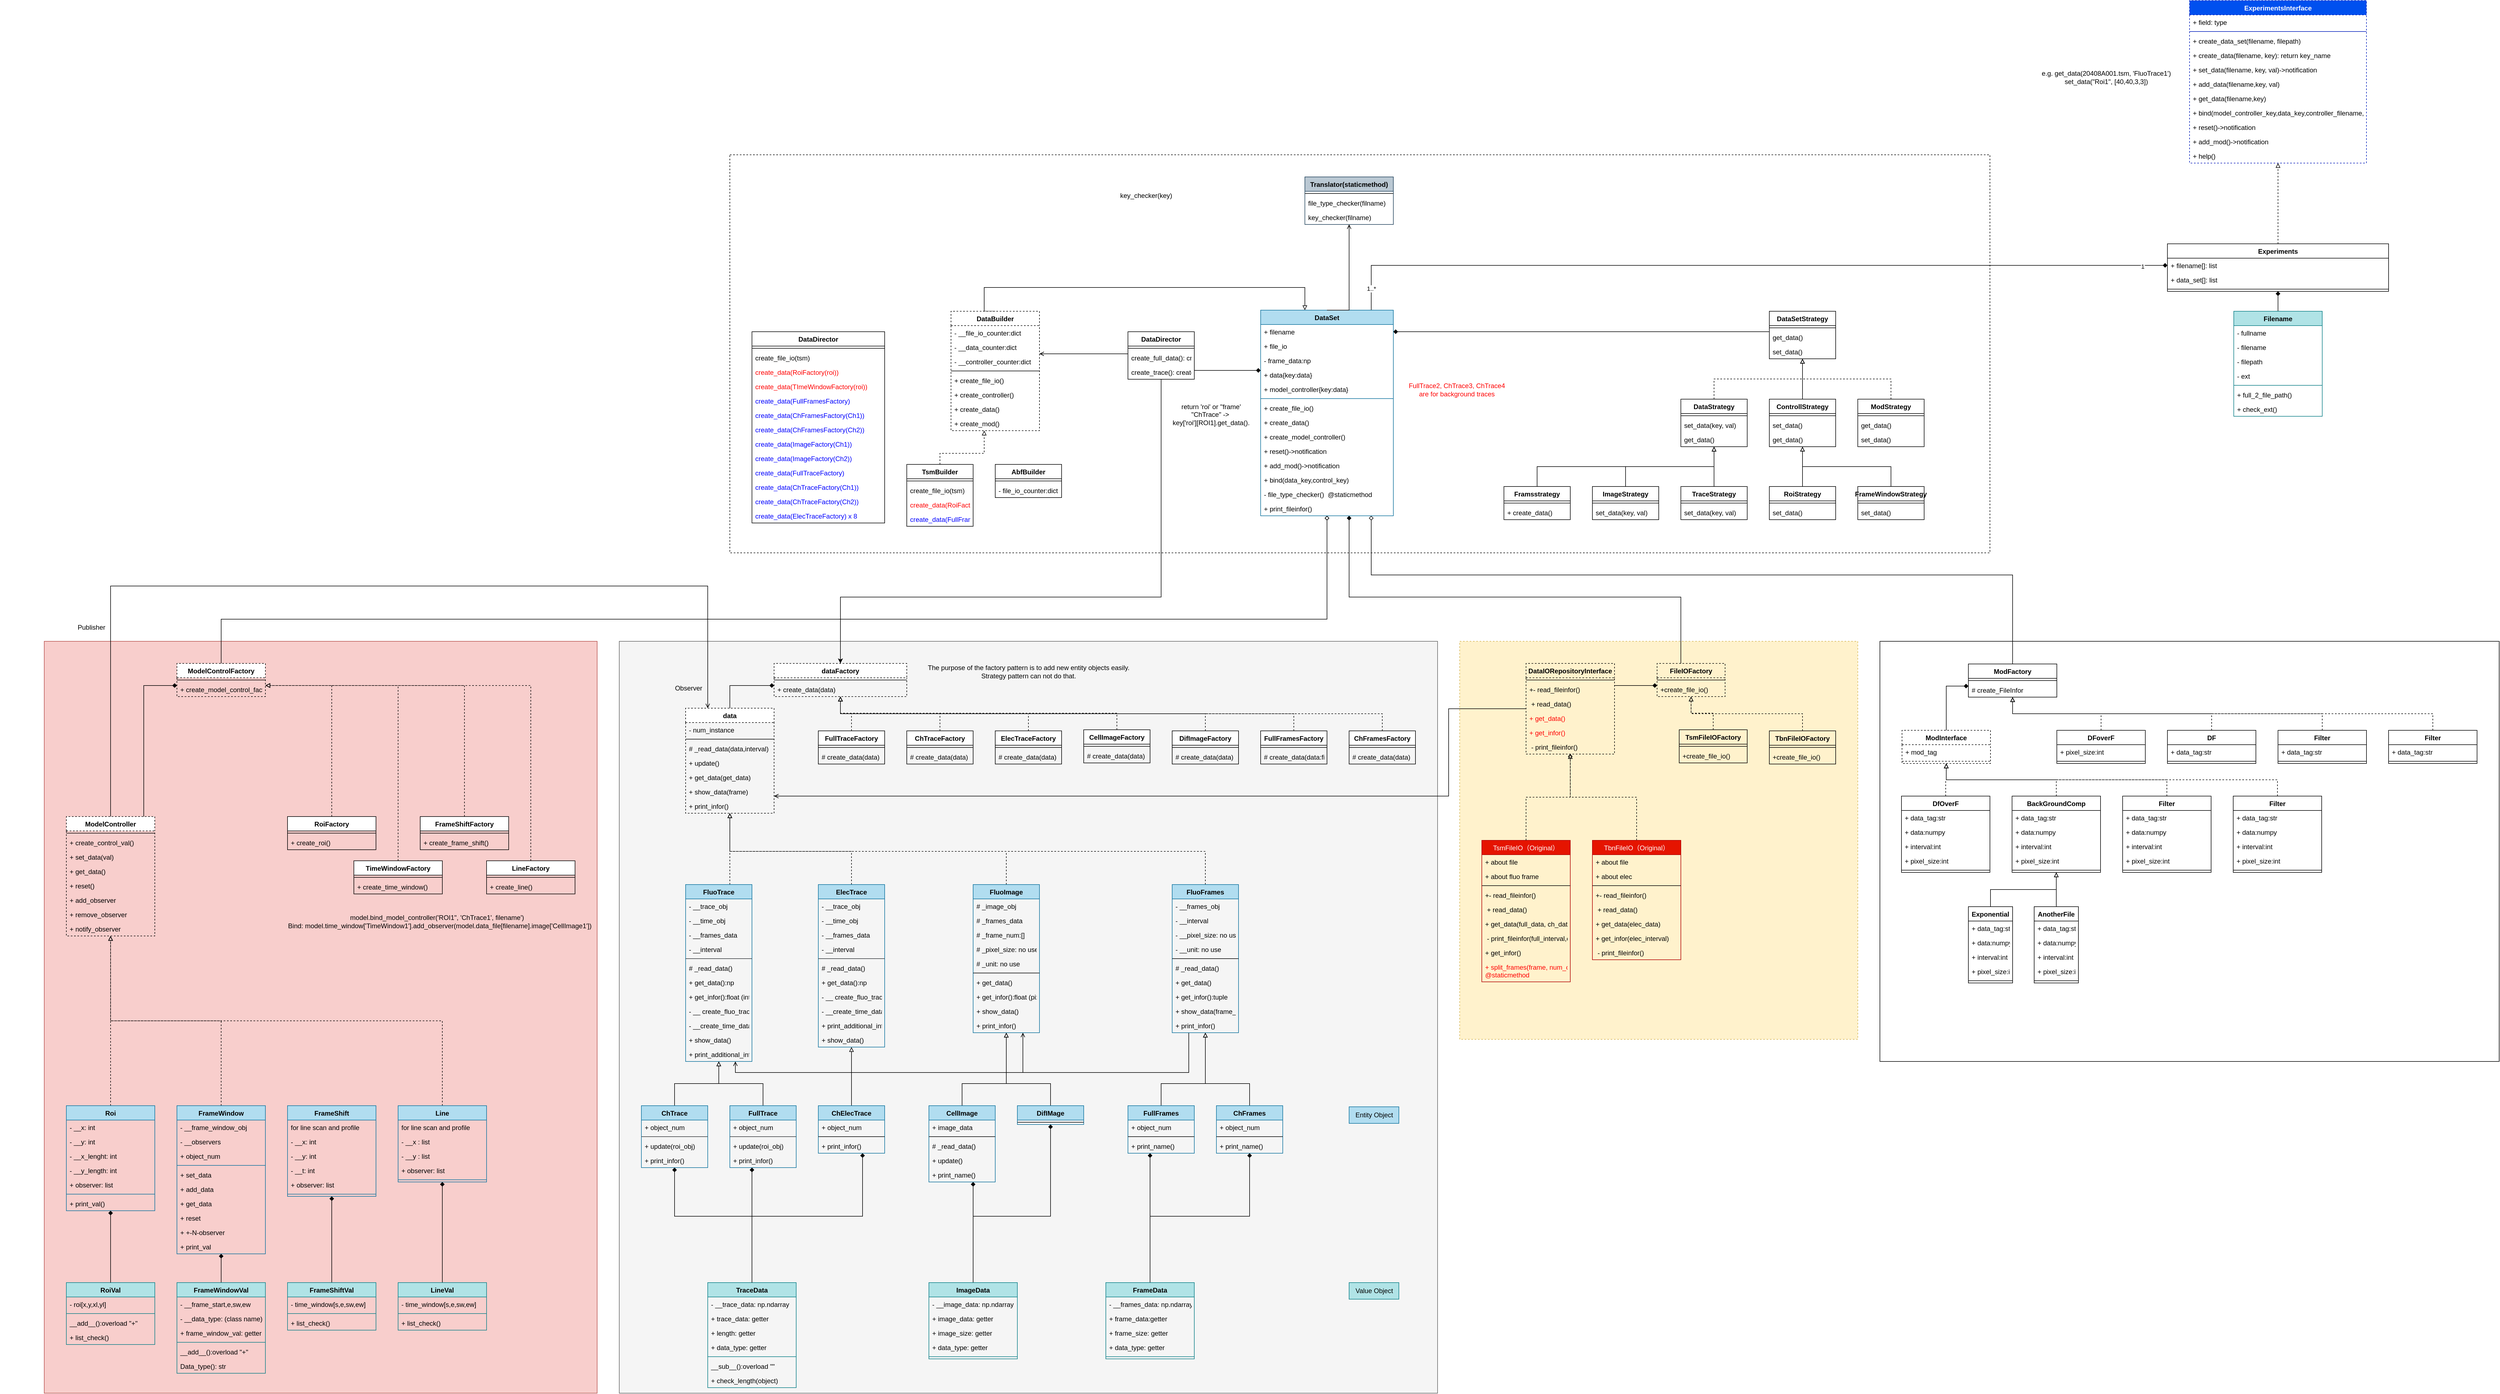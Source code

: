 <mxfile version="20.8.3" type="device" pages="3"><diagram id="cKamBB-SNn25kszP2A9I" name="Class Diagram"><mxGraphModel dx="4356" dy="1566" grid="1" gridSize="10" guides="1" tooltips="1" connect="1" arrows="1" fold="1" page="1" pageScale="1" pageWidth="850" pageHeight="1100" math="0" shadow="0"><root><mxCell id="0"/><mxCell id="1" parent="0"/><mxCell id="eA_c0KWCb2ZGHCET51r8-2" value="" style="whiteSpace=wrap;html=1;fillColor=none;dashed=1;" parent="1" vertex="1"><mxGeometry x="-1520" y="-440" width="2279" height="720" as="geometry"/></mxCell><mxCell id="uYuaL1uo7GEWJ7RnmdWN-54" value="" style="whiteSpace=wrap;html=1;fillColor=#f5f5f5;fillStyle=solid;fontColor=#333333;strokeColor=#666666;" parent="1" vertex="1"><mxGeometry x="-1720" y="440" width="1480" height="1360" as="geometry"/></mxCell><mxCell id="Kw36c5-HPvCXkKiJALaw-52" value="" style="group" parent="1" vertex="1" connectable="0"><mxGeometry x="-200" y="440" width="720" height="720" as="geometry"/></mxCell><mxCell id="Kw36c5-HPvCXkKiJALaw-51" value="" style="whiteSpace=wrap;html=1;dashed=1;fillColor=#fff2cc;strokeColor=#d6b656;" parent="Kw36c5-HPvCXkKiJALaw-52" vertex="1"><mxGeometry width="720" height="720" as="geometry"/></mxCell><mxCell id="alcZlTHBairoDJrhwZ2K-244" value="TsmFileIO（Original）" style="swimlane;fontStyle=0;align=center;verticalAlign=top;childLayout=stackLayout;horizontal=1;startSize=26;horizontalStack=0;resizeParent=1;resizeParentMax=0;resizeLast=0;collapsible=1;marginBottom=0;fillColor=#e51400;strokeColor=#B20000;fontColor=#ffffff;" parent="Kw36c5-HPvCXkKiJALaw-52" vertex="1"><mxGeometry x="40" y="360" width="160" height="256" as="geometry"/></mxCell><mxCell id="alcZlTHBairoDJrhwZ2K-245" value="+ about file" style="text;strokeColor=none;fillColor=none;align=left;verticalAlign=top;spacingLeft=4;spacingRight=4;overflow=hidden;rotatable=0;points=[[0,0.5],[1,0.5]];portConstraint=eastwest;" parent="alcZlTHBairoDJrhwZ2K-244" vertex="1"><mxGeometry y="26" width="160" height="26" as="geometry"/></mxCell><mxCell id="alcZlTHBairoDJrhwZ2K-246" value="+ about fluo frame" style="text;strokeColor=none;fillColor=none;align=left;verticalAlign=top;spacingLeft=4;spacingRight=4;overflow=hidden;rotatable=0;points=[[0,0.5],[1,0.5]];portConstraint=eastwest;" parent="alcZlTHBairoDJrhwZ2K-244" vertex="1"><mxGeometry y="52" width="160" height="26" as="geometry"/></mxCell><mxCell id="alcZlTHBairoDJrhwZ2K-248" value="" style="line;strokeWidth=1;fillColor=none;align=left;verticalAlign=middle;spacingTop=-1;spacingLeft=3;spacingRight=3;rotatable=0;labelPosition=right;points=[];portConstraint=eastwest;" parent="alcZlTHBairoDJrhwZ2K-244" vertex="1"><mxGeometry y="78" width="160" height="8" as="geometry"/></mxCell><mxCell id="Kw36c5-HPvCXkKiJALaw-14" value="+- read_fileinfor()" style="text;strokeColor=none;fillColor=none;align=left;verticalAlign=top;spacingLeft=4;spacingRight=4;overflow=hidden;rotatable=0;points=[[0,0.5],[1,0.5]];portConstraint=eastwest;" parent="alcZlTHBairoDJrhwZ2K-244" vertex="1"><mxGeometry y="86" width="160" height="26" as="geometry"/></mxCell><mxCell id="Kw36c5-HPvCXkKiJALaw-15" value=" + read_data()" style="text;strokeColor=none;fillColor=none;align=left;verticalAlign=top;spacingLeft=4;spacingRight=4;overflow=hidden;rotatable=0;points=[[0,0.5],[1,0.5]];portConstraint=eastwest;" parent="alcZlTHBairoDJrhwZ2K-244" vertex="1"><mxGeometry y="112" width="160" height="26" as="geometry"/></mxCell><mxCell id="Kw36c5-HPvCXkKiJALaw-16" value="+ get_data(full_data, ch_data)" style="text;strokeColor=none;fillColor=none;align=left;verticalAlign=top;spacingLeft=4;spacingRight=4;overflow=hidden;rotatable=0;points=[[0,0.5],[1,0.5]];portConstraint=eastwest;" parent="alcZlTHBairoDJrhwZ2K-244" vertex="1"><mxGeometry y="138" width="160" height="26" as="geometry"/></mxCell><mxCell id="Kw36c5-HPvCXkKiJALaw-18" value=" - print_fileinfor(full_interval,ch_interval)" style="text;strokeColor=none;fillColor=none;align=left;verticalAlign=top;spacingLeft=4;spacingRight=4;overflow=hidden;rotatable=0;points=[[0,0.5],[1,0.5]];portConstraint=eastwest;" parent="alcZlTHBairoDJrhwZ2K-244" vertex="1"><mxGeometry y="164" width="160" height="26" as="geometry"/></mxCell><mxCell id="Kw36c5-HPvCXkKiJALaw-17" value="+ get_infor()" style="text;strokeColor=none;fillColor=none;align=left;verticalAlign=top;spacingLeft=4;spacingRight=4;overflow=hidden;rotatable=0;points=[[0,0.5],[1,0.5]];portConstraint=eastwest;" parent="alcZlTHBairoDJrhwZ2K-244" vertex="1"><mxGeometry y="190" width="160" height="26" as="geometry"/></mxCell><mxCell id="8BovNqUYotR0UEgkwWC7-12" value="+ split_frames(frame, num_ch)&#10;@staticmethod" style="text;strokeColor=none;fillColor=none;align=left;verticalAlign=top;spacingLeft=4;spacingRight=4;overflow=hidden;rotatable=0;points=[[0,0.5],[1,0.5]];portConstraint=eastwest;fontColor=#FF0000;" parent="alcZlTHBairoDJrhwZ2K-244" vertex="1"><mxGeometry y="216" width="160" height="40" as="geometry"/></mxCell><mxCell id="8BovNqUYotR0UEgkwWC7-1" value="DataIORepositoryInterface" style="swimlane;fontStyle=1;align=center;verticalAlign=top;childLayout=stackLayout;horizontal=1;startSize=26;horizontalStack=0;resizeParent=1;resizeParentMax=0;resizeLast=0;collapsible=1;marginBottom=0;fillColor=none;strokeColor=#000000;fontColor=#000000;dashed=1;" parent="Kw36c5-HPvCXkKiJALaw-52" vertex="1"><mxGeometry x="120" y="40" width="160" height="164" as="geometry"/></mxCell><mxCell id="8BovNqUYotR0UEgkwWC7-6" value="" style="line;strokeWidth=1;fillColor=none;align=left;verticalAlign=middle;spacingTop=-1;spacingLeft=3;spacingRight=3;rotatable=0;labelPosition=right;points=[];portConstraint=eastwest;" parent="8BovNqUYotR0UEgkwWC7-1" vertex="1"><mxGeometry y="26" width="160" height="8" as="geometry"/></mxCell><mxCell id="8BovNqUYotR0UEgkwWC7-7" value="+- read_fileinfor()" style="text;strokeColor=none;fillColor=none;align=left;verticalAlign=top;spacingLeft=4;spacingRight=4;overflow=hidden;rotatable=0;points=[[0,0.5],[1,0.5]];portConstraint=eastwest;" parent="8BovNqUYotR0UEgkwWC7-1" vertex="1"><mxGeometry y="34" width="160" height="26" as="geometry"/></mxCell><mxCell id="8BovNqUYotR0UEgkwWC7-8" value=" + read_data()" style="text;strokeColor=none;fillColor=none;align=left;verticalAlign=top;spacingLeft=4;spacingRight=4;overflow=hidden;rotatable=0;points=[[0,0.5],[1,0.5]];portConstraint=eastwest;" parent="8BovNqUYotR0UEgkwWC7-1" vertex="1"><mxGeometry y="60" width="160" height="26" as="geometry"/></mxCell><mxCell id="Kw36c5-HPvCXkKiJALaw-1" value="+ get_data()" style="text;strokeColor=none;fillColor=none;align=left;verticalAlign=top;spacingLeft=4;spacingRight=4;overflow=hidden;rotatable=0;points=[[0,0.5],[1,0.5]];portConstraint=eastwest;fontColor=#FF0000;" parent="8BovNqUYotR0UEgkwWC7-1" vertex="1"><mxGeometry y="86" width="160" height="26" as="geometry"/></mxCell><mxCell id="Kw36c5-HPvCXkKiJALaw-13" value="+ get_infor()" style="text;strokeColor=none;fillColor=none;align=left;verticalAlign=top;spacingLeft=4;spacingRight=4;overflow=hidden;rotatable=0;points=[[0,0.5],[1,0.5]];portConstraint=eastwest;fontColor=#FF0000;" parent="8BovNqUYotR0UEgkwWC7-1" vertex="1"><mxGeometry y="112" width="160" height="26" as="geometry"/></mxCell><mxCell id="8BovNqUYotR0UEgkwWC7-11" value=" - print_fileinfor()" style="text;strokeColor=none;fillColor=none;align=left;verticalAlign=top;spacingLeft=4;spacingRight=4;overflow=hidden;rotatable=0;points=[[0,0.5],[1,0.5]];portConstraint=eastwest;" parent="8BovNqUYotR0UEgkwWC7-1" vertex="1"><mxGeometry y="138" width="160" height="26" as="geometry"/></mxCell><mxCell id="8BovNqUYotR0UEgkwWC7-14" style="edgeStyle=orthogonalEdgeStyle;rounded=0;orthogonalLoop=1;jettySize=auto;html=1;exitX=0.5;exitY=0;exitDx=0;exitDy=0;fontColor=#000000;endArrow=block;endFill=0;dashed=1;" parent="Kw36c5-HPvCXkKiJALaw-52" source="alcZlTHBairoDJrhwZ2K-244" target="8BovNqUYotR0UEgkwWC7-1" edge="1"><mxGeometry relative="1" as="geometry"/></mxCell><mxCell id="uYuaL1uo7GEWJ7RnmdWN-74" style="edgeStyle=orthogonalEdgeStyle;rounded=0;orthogonalLoop=1;jettySize=auto;html=1;exitX=0.5;exitY=0;exitDx=0;exitDy=0;endArrow=diamond;endFill=0;dashed=1;" parent="Kw36c5-HPvCXkKiJALaw-52" source="uYuaL1uo7GEWJ7RnmdWN-62" target="8BovNqUYotR0UEgkwWC7-1" edge="1"><mxGeometry relative="1" as="geometry"/></mxCell><mxCell id="uYuaL1uo7GEWJ7RnmdWN-62" value="TbnFileIO（Original）" style="swimlane;fontStyle=0;align=center;verticalAlign=top;childLayout=stackLayout;horizontal=1;startSize=26;horizontalStack=0;resizeParent=1;resizeParentMax=0;resizeLast=0;collapsible=1;marginBottom=0;fillColor=#e51400;strokeColor=#B20000;fontColor=#ffffff;" parent="Kw36c5-HPvCXkKiJALaw-52" vertex="1"><mxGeometry x="240" y="360" width="160" height="216" as="geometry"/></mxCell><mxCell id="uYuaL1uo7GEWJ7RnmdWN-63" value="+ about file" style="text;strokeColor=none;fillColor=none;align=left;verticalAlign=top;spacingLeft=4;spacingRight=4;overflow=hidden;rotatable=0;points=[[0,0.5],[1,0.5]];portConstraint=eastwest;" parent="uYuaL1uo7GEWJ7RnmdWN-62" vertex="1"><mxGeometry y="26" width="160" height="26" as="geometry"/></mxCell><mxCell id="uYuaL1uo7GEWJ7RnmdWN-65" value="+ about elec" style="text;strokeColor=none;fillColor=none;align=left;verticalAlign=top;spacingLeft=4;spacingRight=4;overflow=hidden;rotatable=0;points=[[0,0.5],[1,0.5]];portConstraint=eastwest;" parent="uYuaL1uo7GEWJ7RnmdWN-62" vertex="1"><mxGeometry y="52" width="160" height="26" as="geometry"/></mxCell><mxCell id="uYuaL1uo7GEWJ7RnmdWN-67" value="" style="line;strokeWidth=1;fillColor=none;align=left;verticalAlign=middle;spacingTop=-1;spacingLeft=3;spacingRight=3;rotatable=0;labelPosition=right;points=[];portConstraint=eastwest;" parent="uYuaL1uo7GEWJ7RnmdWN-62" vertex="1"><mxGeometry y="78" width="160" height="8" as="geometry"/></mxCell><mxCell id="Kw36c5-HPvCXkKiJALaw-24" value="+- read_fileinfor()" style="text;strokeColor=none;fillColor=none;align=left;verticalAlign=top;spacingLeft=4;spacingRight=4;overflow=hidden;rotatable=0;points=[[0,0.5],[1,0.5]];portConstraint=eastwest;" parent="uYuaL1uo7GEWJ7RnmdWN-62" vertex="1"><mxGeometry y="86" width="160" height="26" as="geometry"/></mxCell><mxCell id="Kw36c5-HPvCXkKiJALaw-25" value=" + read_data()" style="text;strokeColor=none;fillColor=none;align=left;verticalAlign=top;spacingLeft=4;spacingRight=4;overflow=hidden;rotatable=0;points=[[0,0.5],[1,0.5]];portConstraint=eastwest;" parent="uYuaL1uo7GEWJ7RnmdWN-62" vertex="1"><mxGeometry y="112" width="160" height="26" as="geometry"/></mxCell><mxCell id="Kw36c5-HPvCXkKiJALaw-26" value="+ get_data(elec_data)" style="text;strokeColor=none;fillColor=none;align=left;verticalAlign=top;spacingLeft=4;spacingRight=4;overflow=hidden;rotatable=0;points=[[0,0.5],[1,0.5]];portConstraint=eastwest;" parent="uYuaL1uo7GEWJ7RnmdWN-62" vertex="1"><mxGeometry y="138" width="160" height="26" as="geometry"/></mxCell><mxCell id="Kw36c5-HPvCXkKiJALaw-27" value="+ get_infor(elec_interval)" style="text;strokeColor=none;fillColor=none;align=left;verticalAlign=top;spacingLeft=4;spacingRight=4;overflow=hidden;rotatable=0;points=[[0,0.5],[1,0.5]];portConstraint=eastwest;" parent="uYuaL1uo7GEWJ7RnmdWN-62" vertex="1"><mxGeometry y="164" width="160" height="26" as="geometry"/></mxCell><mxCell id="Kw36c5-HPvCXkKiJALaw-28" value=" - print_fileinfor()" style="text;strokeColor=none;fillColor=none;align=left;verticalAlign=top;spacingLeft=4;spacingRight=4;overflow=hidden;rotatable=0;points=[[0,0.5],[1,0.5]];portConstraint=eastwest;" parent="uYuaL1uo7GEWJ7RnmdWN-62" vertex="1"><mxGeometry y="190" width="160" height="26" as="geometry"/></mxCell><mxCell id="Kw36c5-HPvCXkKiJALaw-29" value="FileIOFactory" style="swimlane;fontStyle=1;align=center;verticalAlign=top;childLayout=stackLayout;horizontal=1;startSize=26;horizontalStack=0;resizeParent=1;resizeParentMax=0;resizeLast=0;collapsible=1;marginBottom=0;fillColor=none;strokeColor=#000000;fontColor=#000000;dashed=1;" parent="Kw36c5-HPvCXkKiJALaw-52" vertex="1"><mxGeometry x="357" y="40" width="123" height="60" as="geometry"/></mxCell><mxCell id="Kw36c5-HPvCXkKiJALaw-30" value="" style="line;strokeWidth=1;fillColor=none;align=left;verticalAlign=middle;spacingTop=-1;spacingLeft=3;spacingRight=3;rotatable=0;labelPosition=right;points=[];portConstraint=eastwest;" parent="Kw36c5-HPvCXkKiJALaw-29" vertex="1"><mxGeometry y="26" width="123" height="8" as="geometry"/></mxCell><mxCell id="Kw36c5-HPvCXkKiJALaw-35" value="+create_file_io()" style="text;strokeColor=none;fillColor=none;align=left;verticalAlign=top;spacingLeft=4;spacingRight=4;overflow=hidden;rotatable=0;points=[[0,0.5],[1,0.5]];portConstraint=eastwest;" parent="Kw36c5-HPvCXkKiJALaw-29" vertex="1"><mxGeometry y="34" width="123" height="26" as="geometry"/></mxCell><mxCell id="Kw36c5-HPvCXkKiJALaw-36" style="edgeStyle=orthogonalEdgeStyle;rounded=0;orthogonalLoop=1;jettySize=auto;html=1;fontColor=#FF0000;endArrow=diamond;endFill=1;" parent="Kw36c5-HPvCXkKiJALaw-52" source="8BovNqUYotR0UEgkwWC7-1" target="Kw36c5-HPvCXkKiJALaw-29" edge="1"><mxGeometry relative="1" as="geometry"><Array as="points"><mxPoint x="340" y="80"/><mxPoint x="340" y="80"/></Array></mxGeometry></mxCell><mxCell id="Kw36c5-HPvCXkKiJALaw-49" style="edgeStyle=orthogonalEdgeStyle;rounded=0;orthogonalLoop=1;jettySize=auto;html=1;exitX=0.5;exitY=0;exitDx=0;exitDy=0;fontColor=#FF0000;endArrow=block;endFill=0;dashed=1;" parent="Kw36c5-HPvCXkKiJALaw-52" source="Kw36c5-HPvCXkKiJALaw-43" target="Kw36c5-HPvCXkKiJALaw-29" edge="1"><mxGeometry relative="1" as="geometry"/></mxCell><mxCell id="Kw36c5-HPvCXkKiJALaw-43" value="TsmFileIOFactory" style="swimlane;fontStyle=1;align=center;verticalAlign=top;childLayout=stackLayout;horizontal=1;startSize=26;horizontalStack=0;resizeParent=1;resizeParentMax=0;resizeLast=0;collapsible=1;marginBottom=0;fillColor=none;strokeColor=#000000;fontColor=#000000;" parent="Kw36c5-HPvCXkKiJALaw-52" vertex="1"><mxGeometry x="397" y="160" width="123" height="60" as="geometry"/></mxCell><mxCell id="Kw36c5-HPvCXkKiJALaw-44" value="" style="line;strokeWidth=1;fillColor=none;align=left;verticalAlign=middle;spacingTop=-1;spacingLeft=3;spacingRight=3;rotatable=0;labelPosition=right;points=[];portConstraint=eastwest;" parent="Kw36c5-HPvCXkKiJALaw-43" vertex="1"><mxGeometry y="26" width="123" height="8" as="geometry"/></mxCell><mxCell id="Kw36c5-HPvCXkKiJALaw-45" value="+create_file_io()" style="text;strokeColor=none;fillColor=none;align=left;verticalAlign=top;spacingLeft=4;spacingRight=4;overflow=hidden;rotatable=0;points=[[0,0.5],[1,0.5]];portConstraint=eastwest;" parent="Kw36c5-HPvCXkKiJALaw-43" vertex="1"><mxGeometry y="34" width="123" height="26" as="geometry"/></mxCell><mxCell id="Kw36c5-HPvCXkKiJALaw-50" style="edgeStyle=orthogonalEdgeStyle;rounded=0;orthogonalLoop=1;jettySize=auto;html=1;exitX=0.5;exitY=0;exitDx=0;exitDy=0;dashed=1;fontColor=#FF0000;endArrow=block;endFill=0;" parent="Kw36c5-HPvCXkKiJALaw-52" source="Kw36c5-HPvCXkKiJALaw-46" target="Kw36c5-HPvCXkKiJALaw-29" edge="1"><mxGeometry relative="1" as="geometry"/></mxCell><mxCell id="Kw36c5-HPvCXkKiJALaw-46" value="TbnFileIOFactory" style="swimlane;fontStyle=1;align=center;verticalAlign=top;childLayout=stackLayout;horizontal=1;startSize=26;horizontalStack=0;resizeParent=1;resizeParentMax=0;resizeLast=0;collapsible=1;marginBottom=0;fillColor=none;strokeColor=#000000;fontColor=#000000;" parent="Kw36c5-HPvCXkKiJALaw-52" vertex="1"><mxGeometry x="560" y="162" width="120" height="60" as="geometry"/></mxCell><mxCell id="Kw36c5-HPvCXkKiJALaw-47" value="" style="line;strokeWidth=1;fillColor=none;align=left;verticalAlign=middle;spacingTop=-1;spacingLeft=3;spacingRight=3;rotatable=0;labelPosition=right;points=[];portConstraint=eastwest;" parent="Kw36c5-HPvCXkKiJALaw-46" vertex="1"><mxGeometry y="26" width="120" height="8" as="geometry"/></mxCell><mxCell id="Kw36c5-HPvCXkKiJALaw-48" value="+create_file_io()" style="text;strokeColor=none;fillColor=none;align=left;verticalAlign=top;spacingLeft=4;spacingRight=4;overflow=hidden;rotatable=0;points=[[0,0.5],[1,0.5]];portConstraint=eastwest;" parent="Kw36c5-HPvCXkKiJALaw-46" vertex="1"><mxGeometry y="34" width="120" height="26" as="geometry"/></mxCell><mxCell id="alcZlTHBairoDJrhwZ2K-27" style="edgeStyle=orthogonalEdgeStyle;rounded=0;orthogonalLoop=1;jettySize=auto;html=1;endArrow=diamond;endFill=1;" parent="1" source="alcZlTHBairoDJrhwZ2K-5" target="alcZlTHBairoDJrhwZ2K-1" edge="1"><mxGeometry relative="1" as="geometry"><mxPoint x="-120" y="-200" as="sourcePoint"/><Array as="points"><mxPoint x="-360" y="-240"/></Array></mxGeometry></mxCell><mxCell id="uYuaL1uo7GEWJ7RnmdWN-59" value="1..*" style="edgeLabel;html=1;align=center;verticalAlign=middle;resizable=0;points=[];" parent="alcZlTHBairoDJrhwZ2K-27" vertex="1" connectable="0"><mxGeometry x="-0.948" relative="1" as="geometry"><mxPoint as="offset"/></mxGeometry></mxCell><mxCell id="uYuaL1uo7GEWJ7RnmdWN-60" value="1" style="edgeLabel;html=1;align=center;verticalAlign=middle;resizable=0;points=[];" parent="alcZlTHBairoDJrhwZ2K-27" vertex="1" connectable="0"><mxGeometry x="0.941" y="-2" relative="1" as="geometry"><mxPoint as="offset"/></mxGeometry></mxCell><mxCell id="8BovNqUYotR0UEgkwWC7-13" style="edgeStyle=orthogonalEdgeStyle;rounded=0;orthogonalLoop=1;jettySize=auto;html=1;fontColor=#000000;endArrow=diamond;endFill=1;" parent="1" source="Kw36c5-HPvCXkKiJALaw-29" target="alcZlTHBairoDJrhwZ2K-5" edge="1"><mxGeometry relative="1" as="geometry"><Array as="points"><mxPoint x="200" y="360"/><mxPoint x="-400" y="360"/></Array></mxGeometry></mxCell><mxCell id="uYuaL1uo7GEWJ7RnmdWN-38" value="" style="group" parent="1" vertex="1" connectable="0"><mxGeometry x="-2840" y="440" width="1080" height="1360" as="geometry"/></mxCell><mxCell id="uYuaL1uo7GEWJ7RnmdWN-53" value="" style="group" parent="uYuaL1uo7GEWJ7RnmdWN-38" vertex="1" connectable="0"><mxGeometry x="80" width="1000" height="1360" as="geometry"/></mxCell><mxCell id="cx4gcyOjlzb0neRuvIMj-1" value="" style="whiteSpace=wrap;html=1;fillColor=#f8cecc;strokeColor=#b85450;" parent="uYuaL1uo7GEWJ7RnmdWN-53" vertex="1"><mxGeometry width="1000" height="1360" as="geometry"/></mxCell><mxCell id="alcZlTHBairoDJrhwZ2K-17" value="ModelController" style="swimlane;fontStyle=1;align=center;verticalAlign=top;childLayout=stackLayout;horizontal=1;startSize=26;horizontalStack=0;resizeParent=1;resizeParentMax=0;resizeLast=0;collapsible=1;marginBottom=0;dashed=1;" parent="uYuaL1uo7GEWJ7RnmdWN-53" vertex="1"><mxGeometry x="40" y="317" width="160" height="216" as="geometry"/></mxCell><mxCell id="alcZlTHBairoDJrhwZ2K-22" value="" style="line;strokeWidth=1;fillColor=none;align=left;verticalAlign=middle;spacingTop=-1;spacingLeft=3;spacingRight=3;rotatable=0;labelPosition=right;points=[];portConstraint=eastwest;strokeColor=inherit;" parent="alcZlTHBairoDJrhwZ2K-17" vertex="1"><mxGeometry y="26" width="160" height="8" as="geometry"/></mxCell><mxCell id="WbK3sT1u7y3xggeBLTWM-66" value="+ create_control_val()" style="text;strokeColor=none;fillColor=none;align=left;verticalAlign=top;spacingLeft=4;spacingRight=4;overflow=hidden;rotatable=0;points=[[0,0.5],[1,0.5]];portConstraint=eastwest;" parent="alcZlTHBairoDJrhwZ2K-17" vertex="1"><mxGeometry y="34" width="160" height="26" as="geometry"/></mxCell><mxCell id="alcZlTHBairoDJrhwZ2K-146" value="+ set_data(val)" style="text;strokeColor=none;fillColor=none;align=left;verticalAlign=top;spacingLeft=4;spacingRight=4;overflow=hidden;rotatable=0;points=[[0,0.5],[1,0.5]];portConstraint=eastwest;" parent="alcZlTHBairoDJrhwZ2K-17" vertex="1"><mxGeometry y="60" width="160" height="26" as="geometry"/></mxCell><mxCell id="alcZlTHBairoDJrhwZ2K-147" value="+ get_data()" style="text;strokeColor=none;fillColor=none;align=left;verticalAlign=top;spacingLeft=4;spacingRight=4;overflow=hidden;rotatable=0;points=[[0,0.5],[1,0.5]];portConstraint=eastwest;" parent="alcZlTHBairoDJrhwZ2K-17" vertex="1"><mxGeometry y="86" width="160" height="26" as="geometry"/></mxCell><mxCell id="rE8RyY1MkfTu1OJu7GRJ-2" value="+ reset()" style="text;strokeColor=none;fillColor=none;align=left;verticalAlign=top;spacingLeft=4;spacingRight=4;overflow=hidden;rotatable=0;points=[[0,0.5],[1,0.5]];portConstraint=eastwest;" parent="alcZlTHBairoDJrhwZ2K-17" vertex="1"><mxGeometry y="112" width="160" height="26" as="geometry"/></mxCell><mxCell id="alcZlTHBairoDJrhwZ2K-23" value="+ add_observer" style="text;strokeColor=none;fillColor=none;align=left;verticalAlign=top;spacingLeft=4;spacingRight=4;overflow=hidden;rotatable=0;points=[[0,0.5],[1,0.5]];portConstraint=eastwest;" parent="alcZlTHBairoDJrhwZ2K-17" vertex="1"><mxGeometry y="138" width="160" height="26" as="geometry"/></mxCell><mxCell id="alcZlTHBairoDJrhwZ2K-143" value="+ remove_observer" style="text;strokeColor=none;fillColor=none;align=left;verticalAlign=top;spacingLeft=4;spacingRight=4;overflow=hidden;rotatable=0;points=[[0,0.5],[1,0.5]];portConstraint=eastwest;" parent="alcZlTHBairoDJrhwZ2K-17" vertex="1"><mxGeometry y="164" width="160" height="26" as="geometry"/></mxCell><mxCell id="alcZlTHBairoDJrhwZ2K-144" value="+ notify_observer" style="text;strokeColor=none;fillColor=none;align=left;verticalAlign=top;spacingLeft=4;spacingRight=4;overflow=hidden;rotatable=0;points=[[0,0.5],[1,0.5]];portConstraint=eastwest;" parent="alcZlTHBairoDJrhwZ2K-17" vertex="1"><mxGeometry y="190" width="160" height="26" as="geometry"/></mxCell><mxCell id="alcZlTHBairoDJrhwZ2K-148" style="edgeStyle=orthogonalEdgeStyle;rounded=0;orthogonalLoop=1;jettySize=auto;html=1;exitX=0.5;exitY=0;exitDx=0;exitDy=0;endArrow=block;endFill=0;dashed=1;" parent="uYuaL1uo7GEWJ7RnmdWN-53" source="alcZlTHBairoDJrhwZ2K-129" target="alcZlTHBairoDJrhwZ2K-17" edge="1"><mxGeometry relative="1" as="geometry"/></mxCell><mxCell id="alcZlTHBairoDJrhwZ2K-129" value="Roi" style="swimlane;fontStyle=1;align=center;verticalAlign=top;childLayout=stackLayout;horizontal=1;startSize=26;horizontalStack=0;resizeParent=1;resizeParentMax=0;resizeLast=0;collapsible=1;marginBottom=0;fillColor=#b1ddf0;strokeColor=#10739e;" parent="uYuaL1uo7GEWJ7RnmdWN-53" vertex="1"><mxGeometry x="40" y="840" width="160" height="190" as="geometry"/></mxCell><mxCell id="alcZlTHBairoDJrhwZ2K-130" value="- __x: int" style="text;strokeColor=none;fillColor=none;align=left;verticalAlign=top;spacingLeft=4;spacingRight=4;overflow=hidden;rotatable=0;points=[[0,0.5],[1,0.5]];portConstraint=eastwest;" parent="alcZlTHBairoDJrhwZ2K-129" vertex="1"><mxGeometry y="26" width="160" height="26" as="geometry"/></mxCell><mxCell id="alcZlTHBairoDJrhwZ2K-131" value="- __y: int" style="text;strokeColor=none;fillColor=none;align=left;verticalAlign=top;spacingLeft=4;spacingRight=4;overflow=hidden;rotatable=0;points=[[0,0.5],[1,0.5]];portConstraint=eastwest;" parent="alcZlTHBairoDJrhwZ2K-129" vertex="1"><mxGeometry y="52" width="160" height="26" as="geometry"/></mxCell><mxCell id="alcZlTHBairoDJrhwZ2K-132" value="- __x_lenght: int" style="text;strokeColor=none;fillColor=none;align=left;verticalAlign=top;spacingLeft=4;spacingRight=4;overflow=hidden;rotatable=0;points=[[0,0.5],[1,0.5]];portConstraint=eastwest;" parent="alcZlTHBairoDJrhwZ2K-129" vertex="1"><mxGeometry y="78" width="160" height="26" as="geometry"/></mxCell><mxCell id="alcZlTHBairoDJrhwZ2K-133" value="- __y_length: int" style="text;strokeColor=none;fillColor=none;align=left;verticalAlign=top;spacingLeft=4;spacingRight=4;overflow=hidden;rotatable=0;points=[[0,0.5],[1,0.5]];portConstraint=eastwest;" parent="alcZlTHBairoDJrhwZ2K-129" vertex="1"><mxGeometry y="104" width="160" height="26" as="geometry"/></mxCell><mxCell id="uYuaL1uo7GEWJ7RnmdWN-39" value="+ observer: list" style="text;strokeColor=none;fillColor=none;align=left;verticalAlign=top;spacingLeft=4;spacingRight=4;overflow=hidden;rotatable=0;points=[[0,0.5],[1,0.5]];portConstraint=eastwest;" parent="alcZlTHBairoDJrhwZ2K-129" vertex="1"><mxGeometry y="130" width="160" height="26" as="geometry"/></mxCell><mxCell id="alcZlTHBairoDJrhwZ2K-134" value="" style="line;strokeWidth=1;fillColor=none;align=left;verticalAlign=middle;spacingTop=-1;spacingLeft=3;spacingRight=3;rotatable=0;labelPosition=right;points=[];portConstraint=eastwest;strokeColor=inherit;" parent="alcZlTHBairoDJrhwZ2K-129" vertex="1"><mxGeometry y="156" width="160" height="8" as="geometry"/></mxCell><mxCell id="rE8RyY1MkfTu1OJu7GRJ-1" value="+ print_val()" style="text;strokeColor=none;fillColor=none;align=left;verticalAlign=top;spacingLeft=4;spacingRight=4;overflow=hidden;rotatable=0;points=[[0,0.5],[1,0.5]];portConstraint=eastwest;" parent="alcZlTHBairoDJrhwZ2K-129" vertex="1"><mxGeometry y="164" width="160" height="26" as="geometry"/></mxCell><mxCell id="alcZlTHBairoDJrhwZ2K-149" style="edgeStyle=orthogonalEdgeStyle;rounded=0;orthogonalLoop=1;jettySize=auto;html=1;exitX=0.5;exitY=0;exitDx=0;exitDy=0;dashed=1;endArrow=block;endFill=0;" parent="uYuaL1uo7GEWJ7RnmdWN-53" source="alcZlTHBairoDJrhwZ2K-136" target="alcZlTHBairoDJrhwZ2K-17" edge="1"><mxGeometry relative="1" as="geometry"/></mxCell><mxCell id="alcZlTHBairoDJrhwZ2K-136" value="FrameWindow" style="swimlane;fontStyle=1;align=center;verticalAlign=top;childLayout=stackLayout;horizontal=1;startSize=26;horizontalStack=0;resizeParent=1;resizeParentMax=0;resizeLast=0;collapsible=1;marginBottom=0;fillColor=#b1ddf0;strokeColor=#10739e;" parent="uYuaL1uo7GEWJ7RnmdWN-53" vertex="1"><mxGeometry x="240" y="840" width="160" height="268" as="geometry"/></mxCell><mxCell id="alcZlTHBairoDJrhwZ2K-137" value="- __frame_window_obj" style="text;strokeColor=none;fillColor=none;align=left;verticalAlign=top;spacingLeft=4;spacingRight=4;overflow=hidden;rotatable=0;points=[[0,0.5],[1,0.5]];portConstraint=eastwest;" parent="alcZlTHBairoDJrhwZ2K-136" vertex="1"><mxGeometry y="26" width="160" height="26" as="geometry"/></mxCell><mxCell id="alcZlTHBairoDJrhwZ2K-139" value="- __observers" style="text;strokeColor=none;fillColor=none;align=left;verticalAlign=top;spacingLeft=4;spacingRight=4;overflow=hidden;rotatable=0;points=[[0,0.5],[1,0.5]];portConstraint=eastwest;" parent="alcZlTHBairoDJrhwZ2K-136" vertex="1"><mxGeometry y="52" width="160" height="26" as="geometry"/></mxCell><mxCell id="alcZlTHBairoDJrhwZ2K-140" value="+ object_num" style="text;strokeColor=none;fillColor=none;align=left;verticalAlign=top;spacingLeft=4;spacingRight=4;overflow=hidden;rotatable=0;points=[[0,0.5],[1,0.5]];portConstraint=eastwest;" parent="alcZlTHBairoDJrhwZ2K-136" vertex="1"><mxGeometry y="78" width="160" height="26" as="geometry"/></mxCell><mxCell id="alcZlTHBairoDJrhwZ2K-141" value="" style="line;strokeWidth=1;fillColor=none;align=left;verticalAlign=middle;spacingTop=-1;spacingLeft=3;spacingRight=3;rotatable=0;labelPosition=right;points=[];portConstraint=eastwest;strokeColor=inherit;" parent="alcZlTHBairoDJrhwZ2K-136" vertex="1"><mxGeometry y="104" width="160" height="8" as="geometry"/></mxCell><mxCell id="alcZlTHBairoDJrhwZ2K-145" value="+ set_data" style="text;strokeColor=none;fillColor=none;align=left;verticalAlign=top;spacingLeft=4;spacingRight=4;overflow=hidden;rotatable=0;points=[[0,0.5],[1,0.5]];portConstraint=eastwest;" parent="alcZlTHBairoDJrhwZ2K-136" vertex="1"><mxGeometry y="112" width="160" height="26" as="geometry"/></mxCell><mxCell id="ma3Gt8n2fe3FE9eKkfQk-1" value="+ add_data" style="text;strokeColor=none;fillColor=none;align=left;verticalAlign=top;spacingLeft=4;spacingRight=4;overflow=hidden;rotatable=0;points=[[0,0.5],[1,0.5]];portConstraint=eastwest;" parent="alcZlTHBairoDJrhwZ2K-136" vertex="1"><mxGeometry y="138" width="160" height="26" as="geometry"/></mxCell><mxCell id="ma3Gt8n2fe3FE9eKkfQk-2" value="+ get_data" style="text;strokeColor=none;fillColor=none;align=left;verticalAlign=top;spacingLeft=4;spacingRight=4;overflow=hidden;rotatable=0;points=[[0,0.5],[1,0.5]];portConstraint=eastwest;" parent="alcZlTHBairoDJrhwZ2K-136" vertex="1"><mxGeometry y="164" width="160" height="26" as="geometry"/></mxCell><mxCell id="uYuaL1uo7GEWJ7RnmdWN-40" value="+ reset" style="text;strokeColor=none;fillColor=none;align=left;verticalAlign=top;spacingLeft=4;spacingRight=4;overflow=hidden;rotatable=0;points=[[0,0.5],[1,0.5]];portConstraint=eastwest;" parent="alcZlTHBairoDJrhwZ2K-136" vertex="1"><mxGeometry y="190" width="160" height="26" as="geometry"/></mxCell><mxCell id="ma3Gt8n2fe3FE9eKkfQk-4" value="+ +-N-observer" style="text;strokeColor=none;fillColor=none;align=left;verticalAlign=top;spacingLeft=4;spacingRight=4;overflow=hidden;rotatable=0;points=[[0,0.5],[1,0.5]];portConstraint=eastwest;" parent="alcZlTHBairoDJrhwZ2K-136" vertex="1"><mxGeometry y="216" width="160" height="26" as="geometry"/></mxCell><mxCell id="ma3Gt8n2fe3FE9eKkfQk-3" value="+ print_val" style="text;strokeColor=none;fillColor=none;align=left;verticalAlign=top;spacingLeft=4;spacingRight=4;overflow=hidden;rotatable=0;points=[[0,0.5],[1,0.5]];portConstraint=eastwest;" parent="alcZlTHBairoDJrhwZ2K-136" vertex="1"><mxGeometry y="242" width="160" height="26" as="geometry"/></mxCell><mxCell id="qpkFUL8hUu2Cevm4Eiuz-12" style="edgeStyle=orthogonalEdgeStyle;rounded=0;orthogonalLoop=1;jettySize=auto;html=1;exitX=0.5;exitY=0;exitDx=0;exitDy=0;dashed=1;endArrow=block;endFill=0;" parent="uYuaL1uo7GEWJ7RnmdWN-53" source="qpkFUL8hUu2Cevm4Eiuz-6" target="alcZlTHBairoDJrhwZ2K-17" edge="1"><mxGeometry relative="1" as="geometry"/></mxCell><mxCell id="qpkFUL8hUu2Cevm4Eiuz-6" value="Line" style="swimlane;fontStyle=1;align=center;verticalAlign=top;childLayout=stackLayout;horizontal=1;startSize=26;horizontalStack=0;resizeParent=1;resizeParentMax=0;resizeLast=0;collapsible=1;marginBottom=0;fillColor=#b1ddf0;strokeColor=#10739e;" parent="uYuaL1uo7GEWJ7RnmdWN-53" vertex="1"><mxGeometry x="640" y="840" width="160" height="138" as="geometry"/></mxCell><mxCell id="qpkFUL8hUu2Cevm4Eiuz-13" value="for line scan and profile" style="text;strokeColor=none;fillColor=none;align=left;verticalAlign=top;spacingLeft=4;spacingRight=4;overflow=hidden;rotatable=0;points=[[0,0.5],[1,0.5]];portConstraint=eastwest;" parent="qpkFUL8hUu2Cevm4Eiuz-6" vertex="1"><mxGeometry y="26" width="160" height="26" as="geometry"/></mxCell><mxCell id="qpkFUL8hUu2Cevm4Eiuz-8" value="- __x : list" style="text;strokeColor=none;fillColor=none;align=left;verticalAlign=top;spacingLeft=4;spacingRight=4;overflow=hidden;rotatable=0;points=[[0,0.5],[1,0.5]];portConstraint=eastwest;" parent="qpkFUL8hUu2Cevm4Eiuz-6" vertex="1"><mxGeometry y="52" width="160" height="26" as="geometry"/></mxCell><mxCell id="qpkFUL8hUu2Cevm4Eiuz-7" value="- __y : list" style="text;strokeColor=none;fillColor=none;align=left;verticalAlign=top;spacingLeft=4;spacingRight=4;overflow=hidden;rotatable=0;points=[[0,0.5],[1,0.5]];portConstraint=eastwest;" parent="qpkFUL8hUu2Cevm4Eiuz-6" vertex="1"><mxGeometry y="78" width="160" height="26" as="geometry"/></mxCell><mxCell id="uYuaL1uo7GEWJ7RnmdWN-42" value="+ observer: list" style="text;strokeColor=none;fillColor=none;align=left;verticalAlign=top;spacingLeft=4;spacingRight=4;overflow=hidden;rotatable=0;points=[[0,0.5],[1,0.5]];portConstraint=eastwest;" parent="qpkFUL8hUu2Cevm4Eiuz-6" vertex="1"><mxGeometry y="104" width="160" height="26" as="geometry"/></mxCell><mxCell id="qpkFUL8hUu2Cevm4Eiuz-11" value="" style="line;strokeWidth=1;fillColor=none;align=left;verticalAlign=middle;spacingTop=-1;spacingLeft=3;spacingRight=3;rotatable=0;labelPosition=right;points=[];portConstraint=eastwest;strokeColor=inherit;" parent="qpkFUL8hUu2Cevm4Eiuz-6" vertex="1"><mxGeometry y="130" width="160" height="8" as="geometry"/></mxCell><mxCell id="WbK3sT1u7y3xggeBLTWM-55" value="FrameShift" style="swimlane;fontStyle=1;align=center;verticalAlign=top;childLayout=stackLayout;horizontal=1;startSize=26;horizontalStack=0;resizeParent=1;resizeParentMax=0;resizeLast=0;collapsible=1;marginBottom=0;fillColor=#b1ddf0;strokeColor=#10739e;" parent="uYuaL1uo7GEWJ7RnmdWN-53" vertex="1"><mxGeometry x="440" y="840" width="160" height="164" as="geometry"/></mxCell><mxCell id="WbK3sT1u7y3xggeBLTWM-56" value="for line scan and profile" style="text;strokeColor=none;fillColor=none;align=left;verticalAlign=top;spacingLeft=4;spacingRight=4;overflow=hidden;rotatable=0;points=[[0,0.5],[1,0.5]];portConstraint=eastwest;" parent="WbK3sT1u7y3xggeBLTWM-55" vertex="1"><mxGeometry y="26" width="160" height="26" as="geometry"/></mxCell><mxCell id="WbK3sT1u7y3xggeBLTWM-57" value="- __x: int" style="text;strokeColor=none;fillColor=none;align=left;verticalAlign=top;spacingLeft=4;spacingRight=4;overflow=hidden;rotatable=0;points=[[0,0.5],[1,0.5]];portConstraint=eastwest;" parent="WbK3sT1u7y3xggeBLTWM-55" vertex="1"><mxGeometry y="52" width="160" height="26" as="geometry"/></mxCell><mxCell id="WbK3sT1u7y3xggeBLTWM-58" value="- __y: int" style="text;strokeColor=none;fillColor=none;align=left;verticalAlign=top;spacingLeft=4;spacingRight=4;overflow=hidden;rotatable=0;points=[[0,0.5],[1,0.5]];portConstraint=eastwest;" parent="WbK3sT1u7y3xggeBLTWM-55" vertex="1"><mxGeometry y="78" width="160" height="26" as="geometry"/></mxCell><mxCell id="WbK3sT1u7y3xggeBLTWM-60" value="- __t: int" style="text;strokeColor=none;fillColor=none;align=left;verticalAlign=top;spacingLeft=4;spacingRight=4;overflow=hidden;rotatable=0;points=[[0,0.5],[1,0.5]];portConstraint=eastwest;" parent="WbK3sT1u7y3xggeBLTWM-55" vertex="1"><mxGeometry y="104" width="160" height="26" as="geometry"/></mxCell><mxCell id="uYuaL1uo7GEWJ7RnmdWN-41" value="+ observer: list" style="text;strokeColor=none;fillColor=none;align=left;verticalAlign=top;spacingLeft=4;spacingRight=4;overflow=hidden;rotatable=0;points=[[0,0.5],[1,0.5]];portConstraint=eastwest;" parent="WbK3sT1u7y3xggeBLTWM-55" vertex="1"><mxGeometry y="130" width="160" height="26" as="geometry"/></mxCell><mxCell id="WbK3sT1u7y3xggeBLTWM-59" value="" style="line;strokeWidth=1;fillColor=none;align=left;verticalAlign=middle;spacingTop=-1;spacingLeft=3;spacingRight=3;rotatable=0;labelPosition=right;points=[];portConstraint=eastwest;strokeColor=inherit;" parent="WbK3sT1u7y3xggeBLTWM-55" vertex="1"><mxGeometry y="156" width="160" height="8" as="geometry"/></mxCell><mxCell id="WbK3sT1u7y3xggeBLTWM-67" value="ModelControlFactory" style="swimlane;fontStyle=1;align=center;verticalAlign=top;childLayout=stackLayout;horizontal=1;startSize=26;horizontalStack=0;resizeParent=1;resizeParentMax=0;resizeLast=0;collapsible=1;marginBottom=0;dashed=1;" parent="uYuaL1uo7GEWJ7RnmdWN-53" vertex="1"><mxGeometry x="240" y="40" width="160" height="60" as="geometry"/></mxCell><mxCell id="WbK3sT1u7y3xggeBLTWM-68" value="" style="line;strokeWidth=1;fillColor=none;align=left;verticalAlign=middle;spacingTop=-1;spacingLeft=3;spacingRight=3;rotatable=0;labelPosition=right;points=[];portConstraint=eastwest;" parent="WbK3sT1u7y3xggeBLTWM-67" vertex="1"><mxGeometry y="26" width="160" height="8" as="geometry"/></mxCell><mxCell id="WbK3sT1u7y3xggeBLTWM-69" value="+ create_model_control_factory()" style="text;fillColor=none;align=left;verticalAlign=top;spacingLeft=4;spacingRight=4;overflow=hidden;rotatable=0;points=[[0,0.5],[1,0.5]];portConstraint=eastwest;" parent="WbK3sT1u7y3xggeBLTWM-67" vertex="1"><mxGeometry y="34" width="160" height="26" as="geometry"/></mxCell><mxCell id="1aTf38-ZHHzdMhpckjNn-1" style="edgeStyle=orthogonalEdgeStyle;rounded=0;orthogonalLoop=1;jettySize=auto;html=1;endArrow=diamond;endFill=1;" parent="uYuaL1uo7GEWJ7RnmdWN-53" source="alcZlTHBairoDJrhwZ2K-17" target="WbK3sT1u7y3xggeBLTWM-67" edge="1"><mxGeometry relative="1" as="geometry"><Array as="points"><mxPoint x="180" y="80"/></Array></mxGeometry></mxCell><mxCell id="WbK3sT1u7y3xggeBLTWM-107" style="edgeStyle=orthogonalEdgeStyle;rounded=0;orthogonalLoop=1;jettySize=auto;html=1;exitX=0.5;exitY=0;exitDx=0;exitDy=0;endArrow=block;endFill=0;dashed=1;fillColor=none;" parent="uYuaL1uo7GEWJ7RnmdWN-53" source="WbK3sT1u7y3xggeBLTWM-75" target="WbK3sT1u7y3xggeBLTWM-67" edge="1"><mxGeometry relative="1" as="geometry"><Array as="points"><mxPoint x="520" y="80"/></Array></mxGeometry></mxCell><mxCell id="WbK3sT1u7y3xggeBLTWM-75" value="RoiFactory" style="swimlane;fontStyle=1;align=center;verticalAlign=top;childLayout=stackLayout;horizontal=1;startSize=26;horizontalStack=0;resizeParent=1;resizeParentMax=0;resizeLast=0;collapsible=1;marginBottom=0;" parent="uYuaL1uo7GEWJ7RnmdWN-53" vertex="1"><mxGeometry x="440" y="317" width="160" height="60" as="geometry"/></mxCell><mxCell id="WbK3sT1u7y3xggeBLTWM-76" value="" style="line;strokeWidth=1;fillColor=none;align=left;verticalAlign=middle;spacingTop=-1;spacingLeft=3;spacingRight=3;rotatable=0;labelPosition=right;points=[];portConstraint=eastwest;" parent="WbK3sT1u7y3xggeBLTWM-75" vertex="1"><mxGeometry y="26" width="160" height="8" as="geometry"/></mxCell><mxCell id="WbK3sT1u7y3xggeBLTWM-77" value="+ create_roi()" style="text;fillColor=none;align=left;verticalAlign=top;spacingLeft=4;spacingRight=4;overflow=hidden;rotatable=0;points=[[0,0.5],[1,0.5]];portConstraint=eastwest;" parent="WbK3sT1u7y3xggeBLTWM-75" vertex="1"><mxGeometry y="34" width="160" height="26" as="geometry"/></mxCell><mxCell id="WbK3sT1u7y3xggeBLTWM-108" style="edgeStyle=orthogonalEdgeStyle;rounded=0;orthogonalLoop=1;jettySize=auto;html=1;exitX=0.5;exitY=0;exitDx=0;exitDy=0;dashed=1;endArrow=block;endFill=0;fillColor=none;" parent="uYuaL1uo7GEWJ7RnmdWN-53" source="WbK3sT1u7y3xggeBLTWM-83" target="WbK3sT1u7y3xggeBLTWM-67" edge="1"><mxGeometry relative="1" as="geometry"><Array as="points"><mxPoint x="640" y="80"/></Array></mxGeometry></mxCell><mxCell id="WbK3sT1u7y3xggeBLTWM-83" value="TimeWindowFactory" style="swimlane;fontStyle=1;align=center;verticalAlign=top;childLayout=stackLayout;horizontal=1;startSize=26;horizontalStack=0;resizeParent=1;resizeParentMax=0;resizeLast=0;collapsible=1;marginBottom=0;" parent="uYuaL1uo7GEWJ7RnmdWN-53" vertex="1"><mxGeometry x="560" y="397" width="160" height="60" as="geometry"/></mxCell><mxCell id="WbK3sT1u7y3xggeBLTWM-84" value="" style="line;strokeWidth=1;fillColor=none;align=left;verticalAlign=middle;spacingTop=-1;spacingLeft=3;spacingRight=3;rotatable=0;labelPosition=right;points=[];portConstraint=eastwest;" parent="WbK3sT1u7y3xggeBLTWM-83" vertex="1"><mxGeometry y="26" width="160" height="8" as="geometry"/></mxCell><mxCell id="WbK3sT1u7y3xggeBLTWM-85" value="+ create_time_window()" style="text;fillColor=none;align=left;verticalAlign=top;spacingLeft=4;spacingRight=4;overflow=hidden;rotatable=0;points=[[0,0.5],[1,0.5]];portConstraint=eastwest;" parent="WbK3sT1u7y3xggeBLTWM-83" vertex="1"><mxGeometry y="34" width="160" height="26" as="geometry"/></mxCell><mxCell id="WbK3sT1u7y3xggeBLTWM-109" style="edgeStyle=orthogonalEdgeStyle;rounded=0;orthogonalLoop=1;jettySize=auto;html=1;exitX=0.5;exitY=0;exitDx=0;exitDy=0;dashed=1;endArrow=block;endFill=0;fillColor=none;" parent="uYuaL1uo7GEWJ7RnmdWN-53" source="WbK3sT1u7y3xggeBLTWM-91" target="WbK3sT1u7y3xggeBLTWM-67" edge="1"><mxGeometry relative="1" as="geometry"><Array as="points"><mxPoint x="760" y="80"/></Array></mxGeometry></mxCell><mxCell id="WbK3sT1u7y3xggeBLTWM-91" value="FrameShiftFactory" style="swimlane;fontStyle=1;align=center;verticalAlign=top;childLayout=stackLayout;horizontal=1;startSize=26;horizontalStack=0;resizeParent=1;resizeParentMax=0;resizeLast=0;collapsible=1;marginBottom=0;" parent="uYuaL1uo7GEWJ7RnmdWN-53" vertex="1"><mxGeometry x="680" y="317" width="160" height="60" as="geometry"/></mxCell><mxCell id="WbK3sT1u7y3xggeBLTWM-92" value="" style="line;strokeWidth=1;fillColor=none;align=left;verticalAlign=middle;spacingTop=-1;spacingLeft=3;spacingRight=3;rotatable=0;labelPosition=right;points=[];portConstraint=eastwest;" parent="WbK3sT1u7y3xggeBLTWM-91" vertex="1"><mxGeometry y="26" width="160" height="8" as="geometry"/></mxCell><mxCell id="WbK3sT1u7y3xggeBLTWM-93" value="+ create_frame_shift()" style="text;fillColor=none;align=left;verticalAlign=top;spacingLeft=4;spacingRight=4;overflow=hidden;rotatable=0;points=[[0,0.5],[1,0.5]];portConstraint=eastwest;" parent="WbK3sT1u7y3xggeBLTWM-91" vertex="1"><mxGeometry y="34" width="160" height="26" as="geometry"/></mxCell><mxCell id="WbK3sT1u7y3xggeBLTWM-110" style="edgeStyle=orthogonalEdgeStyle;rounded=0;orthogonalLoop=1;jettySize=auto;html=1;exitX=0.5;exitY=0;exitDx=0;exitDy=0;dashed=1;endArrow=block;endFill=0;fillColor=none;" parent="uYuaL1uo7GEWJ7RnmdWN-53" source="WbK3sT1u7y3xggeBLTWM-99" target="WbK3sT1u7y3xggeBLTWM-67" edge="1"><mxGeometry relative="1" as="geometry"><Array as="points"><mxPoint x="880" y="80"/></Array></mxGeometry></mxCell><mxCell id="WbK3sT1u7y3xggeBLTWM-99" value="LineFactory" style="swimlane;fontStyle=1;align=center;verticalAlign=top;childLayout=stackLayout;horizontal=1;startSize=26;horizontalStack=0;resizeParent=1;resizeParentMax=0;resizeLast=0;collapsible=1;marginBottom=0;" parent="uYuaL1uo7GEWJ7RnmdWN-53" vertex="1"><mxGeometry x="800" y="397" width="160" height="60" as="geometry"/></mxCell><mxCell id="WbK3sT1u7y3xggeBLTWM-100" value="" style="line;strokeWidth=1;fillColor=none;align=left;verticalAlign=middle;spacingTop=-1;spacingLeft=3;spacingRight=3;rotatable=0;labelPosition=right;points=[];portConstraint=eastwest;" parent="WbK3sT1u7y3xggeBLTWM-99" vertex="1"><mxGeometry y="26" width="160" height="8" as="geometry"/></mxCell><mxCell id="WbK3sT1u7y3xggeBLTWM-101" value="+ create_line()" style="text;fillColor=none;align=left;verticalAlign=top;spacingLeft=4;spacingRight=4;overflow=hidden;rotatable=0;points=[[0,0.5],[1,0.5]];portConstraint=eastwest;" parent="WbK3sT1u7y3xggeBLTWM-99" vertex="1"><mxGeometry y="34" width="160" height="26" as="geometry"/></mxCell><mxCell id="RIhsyNkGTiaMDC3X2vKG-37" value="model.bind_model_controller('ROI1&quot;, 'ChTrace1', filename')&lt;br&gt;&amp;nbsp; &amp;nbsp;Bind: model.time_window['TimeWindow1'].add_observer(model.data_file[filename].image['CellImage1'])" style="text;html=1;align=center;verticalAlign=middle;resizable=0;points=[];autosize=1;strokeColor=none;fillColor=none;" parent="uYuaL1uo7GEWJ7RnmdWN-53" vertex="1"><mxGeometry x="420" y="487" width="580" height="40" as="geometry"/></mxCell><mxCell id="t2CpXBmN3m3ff9vqnYqR-73" style="edgeStyle=orthogonalEdgeStyle;rounded=0;orthogonalLoop=1;jettySize=auto;html=1;exitX=0.5;exitY=0;exitDx=0;exitDy=0;endArrow=diamond;endFill=1;" parent="uYuaL1uo7GEWJ7RnmdWN-53" source="t2CpXBmN3m3ff9vqnYqR-56" target="alcZlTHBairoDJrhwZ2K-136" edge="1"><mxGeometry relative="1" as="geometry"/></mxCell><mxCell id="t2CpXBmN3m3ff9vqnYqR-52" value="RoiVal" style="swimlane;fontStyle=1;align=center;verticalAlign=top;childLayout=stackLayout;horizontal=1;startSize=26;horizontalStack=0;resizeParent=1;resizeParentMax=0;resizeLast=0;collapsible=1;marginBottom=0;fillColor=#b0e3e6;strokeColor=#0e8088;" parent="uYuaL1uo7GEWJ7RnmdWN-53" vertex="1"><mxGeometry x="40" y="1160" width="160" height="112" as="geometry"/></mxCell><mxCell id="t2CpXBmN3m3ff9vqnYqR-53" value="- roi[x,y,xl,yl]" style="text;strokeColor=none;fillColor=none;align=left;verticalAlign=top;spacingLeft=4;spacingRight=4;overflow=hidden;rotatable=0;points=[[0,0.5],[1,0.5]];portConstraint=eastwest;" parent="t2CpXBmN3m3ff9vqnYqR-52" vertex="1"><mxGeometry y="26" width="160" height="26" as="geometry"/></mxCell><mxCell id="t2CpXBmN3m3ff9vqnYqR-54" value="" style="line;strokeWidth=1;fillColor=none;align=left;verticalAlign=middle;spacingTop=-1;spacingLeft=3;spacingRight=3;rotatable=0;labelPosition=right;points=[];portConstraint=eastwest;strokeColor=inherit;" parent="t2CpXBmN3m3ff9vqnYqR-52" vertex="1"><mxGeometry y="52" width="160" height="8" as="geometry"/></mxCell><mxCell id="YcOr4sFMeVJrHztAgnpX-5" value="__add__():overload &quot;+&quot;" style="text;strokeColor=none;fillColor=none;align=left;verticalAlign=top;spacingLeft=4;spacingRight=4;overflow=hidden;rotatable=0;points=[[0,0.5],[1,0.5]];portConstraint=eastwest;" parent="t2CpXBmN3m3ff9vqnYqR-52" vertex="1"><mxGeometry y="60" width="160" height="26" as="geometry"/></mxCell><mxCell id="t2CpXBmN3m3ff9vqnYqR-55" value="+ list_check()" style="text;strokeColor=none;fillColor=none;align=left;verticalAlign=top;spacingLeft=4;spacingRight=4;overflow=hidden;rotatable=0;points=[[0,0.5],[1,0.5]];portConstraint=eastwest;" parent="t2CpXBmN3m3ff9vqnYqR-52" vertex="1"><mxGeometry y="86" width="160" height="26" as="geometry"/></mxCell><mxCell id="t2CpXBmN3m3ff9vqnYqR-74" style="edgeStyle=orthogonalEdgeStyle;rounded=0;orthogonalLoop=1;jettySize=auto;html=1;exitX=0.5;exitY=0;exitDx=0;exitDy=0;endArrow=diamond;endFill=1;" parent="uYuaL1uo7GEWJ7RnmdWN-53" source="t2CpXBmN3m3ff9vqnYqR-52" target="alcZlTHBairoDJrhwZ2K-129" edge="1"><mxGeometry relative="1" as="geometry"/></mxCell><mxCell id="t2CpXBmN3m3ff9vqnYqR-56" value="FrameWindowVal" style="swimlane;fontStyle=1;align=center;verticalAlign=top;childLayout=stackLayout;horizontal=1;startSize=26;horizontalStack=0;resizeParent=1;resizeParentMax=0;resizeLast=0;collapsible=1;marginBottom=0;fillColor=#b0e3e6;strokeColor=#0e8088;" parent="uYuaL1uo7GEWJ7RnmdWN-53" vertex="1"><mxGeometry x="240" y="1160" width="160" height="164" as="geometry"/></mxCell><mxCell id="t2CpXBmN3m3ff9vqnYqR-57" value="- __frame_start,e,sw,ew" style="text;strokeColor=none;fillColor=none;align=left;verticalAlign=top;spacingLeft=4;spacingRight=4;overflow=hidden;rotatable=0;points=[[0,0.5],[1,0.5]];portConstraint=eastwest;" parent="t2CpXBmN3m3ff9vqnYqR-56" vertex="1"><mxGeometry y="26" width="160" height="26" as="geometry"/></mxCell><mxCell id="ma3Gt8n2fe3FE9eKkfQk-6" value="- __data_type: (class name)" style="text;strokeColor=none;fillColor=none;align=left;verticalAlign=top;spacingLeft=4;spacingRight=4;overflow=hidden;rotatable=0;points=[[0,0.5],[1,0.5]];portConstraint=eastwest;" parent="t2CpXBmN3m3ff9vqnYqR-56" vertex="1"><mxGeometry y="52" width="160" height="26" as="geometry"/></mxCell><mxCell id="ma3Gt8n2fe3FE9eKkfQk-8" value="+ frame_window_val: getter" style="text;strokeColor=none;fillColor=none;align=left;verticalAlign=top;spacingLeft=4;spacingRight=4;overflow=hidden;rotatable=0;points=[[0,0.5],[1,0.5]];portConstraint=eastwest;" parent="t2CpXBmN3m3ff9vqnYqR-56" vertex="1"><mxGeometry y="78" width="160" height="26" as="geometry"/></mxCell><mxCell id="t2CpXBmN3m3ff9vqnYqR-58" value="" style="line;strokeWidth=1;fillColor=none;align=left;verticalAlign=middle;spacingTop=-1;spacingLeft=3;spacingRight=3;rotatable=0;labelPosition=right;points=[];portConstraint=eastwest;strokeColor=inherit;" parent="t2CpXBmN3m3ff9vqnYqR-56" vertex="1"><mxGeometry y="104" width="160" height="8" as="geometry"/></mxCell><mxCell id="t2CpXBmN3m3ff9vqnYqR-59" value="__add__():overload &quot;+&quot;" style="text;strokeColor=none;fillColor=none;align=left;verticalAlign=top;spacingLeft=4;spacingRight=4;overflow=hidden;rotatable=0;points=[[0,0.5],[1,0.5]];portConstraint=eastwest;" parent="t2CpXBmN3m3ff9vqnYqR-56" vertex="1"><mxGeometry y="112" width="160" height="26" as="geometry"/></mxCell><mxCell id="ma3Gt8n2fe3FE9eKkfQk-7" value="Data_type(): str" style="text;strokeColor=none;fillColor=none;align=left;verticalAlign=top;spacingLeft=4;spacingRight=4;overflow=hidden;rotatable=0;points=[[0,0.5],[1,0.5]];portConstraint=eastwest;" parent="t2CpXBmN3m3ff9vqnYqR-56" vertex="1"><mxGeometry y="138" width="160" height="26" as="geometry"/></mxCell><mxCell id="uYuaL1uo7GEWJ7RnmdWN-51" style="edgeStyle=orthogonalEdgeStyle;rounded=0;orthogonalLoop=1;jettySize=auto;html=1;exitX=0.5;exitY=0;exitDx=0;exitDy=0;endArrow=diamond;endFill=1;" parent="uYuaL1uo7GEWJ7RnmdWN-53" source="uYuaL1uo7GEWJ7RnmdWN-43" target="WbK3sT1u7y3xggeBLTWM-55" edge="1"><mxGeometry relative="1" as="geometry"/></mxCell><mxCell id="uYuaL1uo7GEWJ7RnmdWN-43" value="FrameShiftVal" style="swimlane;fontStyle=1;align=center;verticalAlign=top;childLayout=stackLayout;horizontal=1;startSize=26;horizontalStack=0;resizeParent=1;resizeParentMax=0;resizeLast=0;collapsible=1;marginBottom=0;fillColor=#b0e3e6;strokeColor=#0e8088;" parent="uYuaL1uo7GEWJ7RnmdWN-53" vertex="1"><mxGeometry x="440" y="1160" width="160" height="86" as="geometry"/></mxCell><mxCell id="uYuaL1uo7GEWJ7RnmdWN-44" value="- time_window[s,e,sw,ew]" style="text;strokeColor=none;fillColor=none;align=left;verticalAlign=top;spacingLeft=4;spacingRight=4;overflow=hidden;rotatable=0;points=[[0,0.5],[1,0.5]];portConstraint=eastwest;" parent="uYuaL1uo7GEWJ7RnmdWN-43" vertex="1"><mxGeometry y="26" width="160" height="26" as="geometry"/></mxCell><mxCell id="uYuaL1uo7GEWJ7RnmdWN-45" value="" style="line;strokeWidth=1;fillColor=none;align=left;verticalAlign=middle;spacingTop=-1;spacingLeft=3;spacingRight=3;rotatable=0;labelPosition=right;points=[];portConstraint=eastwest;strokeColor=inherit;" parent="uYuaL1uo7GEWJ7RnmdWN-43" vertex="1"><mxGeometry y="52" width="160" height="8" as="geometry"/></mxCell><mxCell id="uYuaL1uo7GEWJ7RnmdWN-46" value="+ list_check()" style="text;strokeColor=none;fillColor=none;align=left;verticalAlign=top;spacingLeft=4;spacingRight=4;overflow=hidden;rotatable=0;points=[[0,0.5],[1,0.5]];portConstraint=eastwest;" parent="uYuaL1uo7GEWJ7RnmdWN-43" vertex="1"><mxGeometry y="60" width="160" height="26" as="geometry"/></mxCell><mxCell id="uYuaL1uo7GEWJ7RnmdWN-52" style="edgeStyle=orthogonalEdgeStyle;rounded=0;orthogonalLoop=1;jettySize=auto;html=1;exitX=0.5;exitY=0;exitDx=0;exitDy=0;endArrow=diamond;endFill=1;" parent="uYuaL1uo7GEWJ7RnmdWN-53" source="uYuaL1uo7GEWJ7RnmdWN-47" target="qpkFUL8hUu2Cevm4Eiuz-6" edge="1"><mxGeometry relative="1" as="geometry"/></mxCell><mxCell id="uYuaL1uo7GEWJ7RnmdWN-47" value="LineVal" style="swimlane;fontStyle=1;align=center;verticalAlign=top;childLayout=stackLayout;horizontal=1;startSize=26;horizontalStack=0;resizeParent=1;resizeParentMax=0;resizeLast=0;collapsible=1;marginBottom=0;fillColor=#b0e3e6;strokeColor=#0e8088;" parent="uYuaL1uo7GEWJ7RnmdWN-53" vertex="1"><mxGeometry x="640" y="1160" width="160" height="86" as="geometry"/></mxCell><mxCell id="uYuaL1uo7GEWJ7RnmdWN-48" value="- time_window[s,e,sw,ew]" style="text;strokeColor=none;fillColor=none;align=left;verticalAlign=top;spacingLeft=4;spacingRight=4;overflow=hidden;rotatable=0;points=[[0,0.5],[1,0.5]];portConstraint=eastwest;" parent="uYuaL1uo7GEWJ7RnmdWN-47" vertex="1"><mxGeometry y="26" width="160" height="26" as="geometry"/></mxCell><mxCell id="uYuaL1uo7GEWJ7RnmdWN-49" value="" style="line;strokeWidth=1;fillColor=none;align=left;verticalAlign=middle;spacingTop=-1;spacingLeft=3;spacingRight=3;rotatable=0;labelPosition=right;points=[];portConstraint=eastwest;strokeColor=inherit;" parent="uYuaL1uo7GEWJ7RnmdWN-47" vertex="1"><mxGeometry y="52" width="160" height="8" as="geometry"/></mxCell><mxCell id="uYuaL1uo7GEWJ7RnmdWN-50" value="+ list_check()" style="text;strokeColor=none;fillColor=none;align=left;verticalAlign=top;spacingLeft=4;spacingRight=4;overflow=hidden;rotatable=0;points=[[0,0.5],[1,0.5]];portConstraint=eastwest;" parent="uYuaL1uo7GEWJ7RnmdWN-47" vertex="1"><mxGeometry y="60" width="160" height="26" as="geometry"/></mxCell><mxCell id="3-Tlb-JxELTE_ckYhMei-10" value="Publisher" style="text;html=1;align=center;verticalAlign=middle;resizable=0;points=[];autosize=1;strokeColor=none;fillColor=none;fontColor=#000000;" parent="1" vertex="1"><mxGeometry x="-2710" y="400" width="70" height="30" as="geometry"/></mxCell><mxCell id="cx4gcyOjlzb0neRuvIMj-62" style="edgeStyle=orthogonalEdgeStyle;rounded=0;orthogonalLoop=1;jettySize=auto;html=1;exitX=0.5;exitY=0;exitDx=0;exitDy=0;endArrow=diamond;endFill=0;" parent="1" source="WbK3sT1u7y3xggeBLTWM-67" target="alcZlTHBairoDJrhwZ2K-5" edge="1"><mxGeometry relative="1" as="geometry"><Array as="points"><mxPoint x="-2440" y="400"/><mxPoint x="-440" y="400"/></Array></mxGeometry></mxCell><mxCell id="W7W_-oJ8VckIh8l-pYM1-27" style="edgeStyle=orthogonalEdgeStyle;rounded=0;orthogonalLoop=1;jettySize=auto;html=1;endArrow=diamond;endFill=0;" parent="1" source="W7W_-oJ8VckIh8l-pYM1-75" target="alcZlTHBairoDJrhwZ2K-5" edge="1"><mxGeometry relative="1" as="geometry"><Array as="points"><mxPoint x="-1320" y="400"/><mxPoint x="-440" y="400"/></Array><mxPoint x="-1300" y="420" as="sourcePoint"/></mxGeometry></mxCell><mxCell id="3-Tlb-JxELTE_ckYhMei-8" style="edgeStyle=orthogonalEdgeStyle;rounded=0;orthogonalLoop=1;jettySize=auto;html=1;fontColor=#000000;endArrow=open;endFill=0;" parent="1" source="alcZlTHBairoDJrhwZ2K-17" target="RIhsyNkGTiaMDC3X2vKG-5" edge="1"><mxGeometry relative="1" as="geometry"><Array as="points"><mxPoint x="-2640" y="340"/><mxPoint x="-1560" y="340"/></Array><mxPoint x="-2160" y="722" as="targetPoint"/></mxGeometry></mxCell><mxCell id="uYuaL1uo7GEWJ7RnmdWN-61" style="edgeStyle=orthogonalEdgeStyle;rounded=0;orthogonalLoop=1;jettySize=auto;html=1;exitX=0.5;exitY=0;exitDx=0;exitDy=0;endArrow=diamond;endFill=0;" parent="1" source="alcZlTHBairoDJrhwZ2K-222" target="alcZlTHBairoDJrhwZ2K-5" edge="1"><mxGeometry relative="1" as="geometry"><Array as="points"><mxPoint x="800" y="320"/><mxPoint x="-360" y="320"/></Array></mxGeometry></mxCell><mxCell id="Uenx-DJlRnqn9cBk0ieT-23" style="edgeStyle=orthogonalEdgeStyle;rounded=0;orthogonalLoop=1;jettySize=auto;html=1;exitX=0.5;exitY=0;exitDx=0;exitDy=0;fontColor=#000000;endArrow=block;endFill=0;" parent="1" source="W7W_-oJ8VckIh8l-pYM1-64" target="Uenx-DJlRnqn9cBk0ieT-1" edge="1"><mxGeometry relative="1" as="geometry"><Array as="points"><mxPoint x="-740" y="1240"/><mxPoint x="-660" y="1240"/></Array></mxGeometry></mxCell><mxCell id="W7W_-oJ8VckIh8l-pYM1-64" value="FullFrames" style="swimlane;fontStyle=1;align=center;verticalAlign=top;childLayout=stackLayout;horizontal=1;startSize=26;horizontalStack=0;resizeParent=1;resizeParentMax=0;resizeLast=0;collapsible=1;marginBottom=0;container=0;fillColor=#b1ddf0;strokeColor=#10739e;" parent="1" vertex="1"><mxGeometry x="-800" y="1280" width="120" height="86" as="geometry"/></mxCell><mxCell id="LbrU7F_nXtCZRUpIP2IZ-8" value="+ object_num" style="text;strokeColor=none;fillColor=none;align=left;verticalAlign=top;spacingLeft=4;spacingRight=4;overflow=hidden;rotatable=0;points=[[0,0.5],[1,0.5]];portConstraint=eastwest;" parent="W7W_-oJ8VckIh8l-pYM1-64" vertex="1"><mxGeometry y="26" width="120" height="26" as="geometry"/></mxCell><mxCell id="W7W_-oJ8VckIh8l-pYM1-65" value="" style="line;strokeWidth=1;fillColor=none;align=left;verticalAlign=middle;spacingTop=-1;spacingLeft=3;spacingRight=3;rotatable=0;labelPosition=right;points=[];portConstraint=eastwest;container=0;" parent="W7W_-oJ8VckIh8l-pYM1-64" vertex="1"><mxGeometry y="52" width="120" height="8" as="geometry"/></mxCell><mxCell id="uYuaL1uo7GEWJ7RnmdWN-30" value="+ print_name()" style="text;strokeColor=none;fillColor=none;align=left;verticalAlign=top;spacingLeft=4;spacingRight=4;overflow=hidden;rotatable=0;points=[[0,0.5],[1,0.5]];portConstraint=eastwest;" parent="W7W_-oJ8VckIh8l-pYM1-64" vertex="1"><mxGeometry y="60" width="120" height="26" as="geometry"/></mxCell><mxCell id="W7W_-oJ8VckIh8l-pYM1-75" value="dataFactory" style="swimlane;fontStyle=1;align=center;verticalAlign=top;childLayout=stackLayout;horizontal=1;startSize=26;horizontalStack=0;resizeParent=1;resizeParentMax=0;resizeLast=0;collapsible=1;marginBottom=0;dashed=1;container=0;" parent="1" vertex="1"><mxGeometry x="-1440" y="480" width="240" height="60" as="geometry"/></mxCell><mxCell id="W7W_-oJ8VckIh8l-pYM1-78" value="" style="line;strokeWidth=1;fillColor=none;align=left;verticalAlign=middle;spacingTop=-1;spacingLeft=3;spacingRight=3;rotatable=0;labelPosition=right;points=[];portConstraint=eastwest;container=0;" parent="W7W_-oJ8VckIh8l-pYM1-75" vertex="1"><mxGeometry y="26" width="240" height="8" as="geometry"/></mxCell><mxCell id="W7W_-oJ8VckIh8l-pYM1-80" value="+ create_data(data)" style="text;strokeColor=none;fillColor=none;align=left;verticalAlign=top;spacingLeft=4;spacingRight=4;overflow=hidden;rotatable=0;points=[[0,0.5],[1,0.5]];portConstraint=eastwest;container=0;" parent="W7W_-oJ8VckIh8l-pYM1-75" vertex="1"><mxGeometry y="34" width="240" height="26" as="geometry"/></mxCell><mxCell id="uYuaL1uo7GEWJ7RnmdWN-10" style="edgeStyle=orthogonalEdgeStyle;rounded=0;orthogonalLoop=1;jettySize=auto;html=1;exitX=0.5;exitY=0;exitDx=0;exitDy=0;dashed=1;endArrow=block;endFill=0;" parent="1" source="W7W_-oJ8VckIh8l-pYM1-96" target="W7W_-oJ8VckIh8l-pYM1-75" edge="1"><mxGeometry relative="1" as="geometry"/></mxCell><mxCell id="W7W_-oJ8VckIh8l-pYM1-96" value="ChFramesFactory" style="swimlane;fontStyle=1;align=center;verticalAlign=top;childLayout=stackLayout;horizontal=1;startSize=26;horizontalStack=0;resizeParent=1;resizeParentMax=0;resizeLast=0;collapsible=1;marginBottom=0;container=0;" parent="1" vertex="1"><mxGeometry x="-400" y="602" width="120" height="60" as="geometry"/></mxCell><mxCell id="W7W_-oJ8VckIh8l-pYM1-97" value="" style="line;strokeWidth=1;fillColor=none;align=left;verticalAlign=middle;spacingTop=-1;spacingLeft=3;spacingRight=3;rotatable=0;labelPosition=right;points=[];portConstraint=eastwest;container=0;" parent="W7W_-oJ8VckIh8l-pYM1-96" vertex="1"><mxGeometry y="26" width="120" height="8" as="geometry"/></mxCell><mxCell id="uYuaL1uo7GEWJ7RnmdWN-29" value="# create_data(data)" style="text;strokeColor=none;fillColor=none;align=left;verticalAlign=top;spacingLeft=4;spacingRight=4;overflow=hidden;rotatable=0;points=[[0,0.5],[1,0.5]];portConstraint=eastwest;" parent="W7W_-oJ8VckIh8l-pYM1-96" vertex="1"><mxGeometry y="34" width="120" height="26" as="geometry"/></mxCell><mxCell id="Uenx-DJlRnqn9cBk0ieT-22" style="edgeStyle=orthogonalEdgeStyle;rounded=0;orthogonalLoop=1;jettySize=auto;html=1;exitX=0.5;exitY=0;exitDx=0;exitDy=0;fontColor=#000000;endArrow=block;endFill=0;" parent="1" source="W7W_-oJ8VckIh8l-pYM1-101" target="Uenx-DJlRnqn9cBk0ieT-1" edge="1"><mxGeometry relative="1" as="geometry"><Array as="points"><mxPoint x="-580" y="1240"/><mxPoint x="-660" y="1240"/></Array></mxGeometry></mxCell><mxCell id="W7W_-oJ8VckIh8l-pYM1-101" value="ChFrames" style="swimlane;fontStyle=1;align=center;verticalAlign=top;childLayout=stackLayout;horizontal=1;startSize=26;horizontalStack=0;resizeParent=1;resizeParentMax=0;resizeLast=0;collapsible=1;marginBottom=0;container=0;fillColor=#b1ddf0;strokeColor=#10739e;" parent="1" vertex="1"><mxGeometry x="-640" y="1280" width="120" height="86" as="geometry"/></mxCell><mxCell id="ma3Gt8n2fe3FE9eKkfQk-38" value="+ object_num" style="text;strokeColor=none;fillColor=none;align=left;verticalAlign=top;spacingLeft=4;spacingRight=4;overflow=hidden;rotatable=0;points=[[0,0.5],[1,0.5]];portConstraint=eastwest;" parent="W7W_-oJ8VckIh8l-pYM1-101" vertex="1"><mxGeometry y="26" width="120" height="26" as="geometry"/></mxCell><mxCell id="W7W_-oJ8VckIh8l-pYM1-102" value="" style="line;strokeWidth=1;fillColor=none;align=left;verticalAlign=middle;spacingTop=-1;spacingLeft=3;spacingRight=3;rotatable=0;labelPosition=right;points=[];portConstraint=eastwest;container=0;" parent="W7W_-oJ8VckIh8l-pYM1-101" vertex="1"><mxGeometry y="52" width="120" height="8" as="geometry"/></mxCell><mxCell id="ma3Gt8n2fe3FE9eKkfQk-39" value="+ print_name()" style="text;strokeColor=none;fillColor=none;align=left;verticalAlign=top;spacingLeft=4;spacingRight=4;overflow=hidden;rotatable=0;points=[[0,0.5],[1,0.5]];portConstraint=eastwest;" parent="W7W_-oJ8VckIh8l-pYM1-101" vertex="1"><mxGeometry y="60" width="120" height="26" as="geometry"/></mxCell><mxCell id="uYuaL1uo7GEWJ7RnmdWN-9" style="edgeStyle=orthogonalEdgeStyle;rounded=0;orthogonalLoop=1;jettySize=auto;html=1;exitX=0.5;exitY=0;exitDx=0;exitDy=0;dashed=1;endArrow=block;endFill=0;" parent="1" source="W7W_-oJ8VckIh8l-pYM1-90" target="W7W_-oJ8VckIh8l-pYM1-75" edge="1"><mxGeometry relative="1" as="geometry"/></mxCell><mxCell id="W7W_-oJ8VckIh8l-pYM1-90" value="FullFramesFactory" style="swimlane;fontStyle=1;align=center;verticalAlign=top;childLayout=stackLayout;horizontal=1;startSize=26;horizontalStack=0;resizeParent=1;resizeParentMax=0;resizeLast=0;collapsible=1;marginBottom=0;container=0;" parent="1" vertex="1"><mxGeometry x="-560" y="602" width="120" height="60" as="geometry"/></mxCell><mxCell id="W7W_-oJ8VckIh8l-pYM1-91" value="" style="line;strokeWidth=1;fillColor=none;align=left;verticalAlign=middle;spacingTop=-1;spacingLeft=3;spacingRight=3;rotatable=0;labelPosition=right;points=[];portConstraint=eastwest;container=0;" parent="W7W_-oJ8VckIh8l-pYM1-90" vertex="1"><mxGeometry y="26" width="120" height="8" as="geometry"/></mxCell><mxCell id="uYuaL1uo7GEWJ7RnmdWN-28" value="# create_data(data:file_io)" style="text;strokeColor=none;fillColor=none;align=left;verticalAlign=top;spacingLeft=4;spacingRight=4;overflow=hidden;rotatable=0;points=[[0,0.5],[1,0.5]];portConstraint=eastwest;" parent="W7W_-oJ8VckIh8l-pYM1-90" vertex="1"><mxGeometry y="34" width="120" height="26" as="geometry"/></mxCell><mxCell id="t2CpXBmN3m3ff9vqnYqR-64" style="edgeStyle=orthogonalEdgeStyle;rounded=0;orthogonalLoop=1;jettySize=auto;html=1;endArrow=diamond;endFill=1;" parent="1" source="t2CpXBmN3m3ff9vqnYqR-37" target="W7W_-oJ8VckIh8l-pYM1-64" edge="1"><mxGeometry relative="1" as="geometry"><Array as="points"><mxPoint x="-760" y="1400"/><mxPoint x="-760" y="1400"/></Array><mxPoint x="-780" y="1560" as="sourcePoint"/></mxGeometry></mxCell><mxCell id="3-Tlb-JxELTE_ckYhMei-1" value="Entity Object" style="text;html=1;align=center;verticalAlign=middle;resizable=0;points=[];autosize=1;strokeColor=#10739e;fillColor=#b1ddf0;" parent="1" vertex="1"><mxGeometry x="-400" y="1282" width="90" height="30" as="geometry"/></mxCell><mxCell id="t2CpXBmN3m3ff9vqnYqR-17" value="Value Object" style="text;html=1;align=center;verticalAlign=middle;resizable=0;points=[];autosize=1;strokeColor=#0e8088;fillColor=#b0e3e6;" parent="1" vertex="1"><mxGeometry x="-400" y="1600" width="90" height="30" as="geometry"/></mxCell><mxCell id="Uenx-DJlRnqn9cBk0ieT-33" style="edgeStyle=orthogonalEdgeStyle;rounded=0;orthogonalLoop=1;jettySize=auto;html=1;exitX=0.5;exitY=0;exitDx=0;exitDy=0;fontColor=#000000;endArrow=diamond;endFill=1;" parent="1" source="t2CpXBmN3m3ff9vqnYqR-23" target="Uenx-DJlRnqn9cBk0ieT-18" edge="1"><mxGeometry relative="1" as="geometry"><Array as="points"><mxPoint x="-1480" y="1480"/><mxPoint x="-1620" y="1480"/></Array></mxGeometry></mxCell><mxCell id="Uenx-DJlRnqn9cBk0ieT-35" style="edgeStyle=orthogonalEdgeStyle;rounded=0;orthogonalLoop=1;jettySize=auto;html=1;fontColor=#000000;endArrow=diamond;endFill=1;" parent="1" source="t2CpXBmN3m3ff9vqnYqR-23" target="R1HdsghlSmzVanoS_DO5-31" edge="1"><mxGeometry relative="1" as="geometry"><Array as="points"><mxPoint x="-1480" y="1410"/><mxPoint x="-1480" y="1410"/></Array></mxGeometry></mxCell><mxCell id="t2CpXBmN3m3ff9vqnYqR-23" value="TraceData" style="swimlane;fontStyle=1;align=center;verticalAlign=top;childLayout=stackLayout;horizontal=1;startSize=26;horizontalStack=0;resizeParent=1;resizeParentMax=0;resizeLast=0;collapsible=1;marginBottom=0;fillColor=#b0e3e6;strokeColor=#0e8088;" parent="1" vertex="1"><mxGeometry x="-1560" y="1600" width="160" height="190" as="geometry"/></mxCell><mxCell id="t2CpXBmN3m3ff9vqnYqR-24" value="- __trace_data: np.ndarray" style="text;strokeColor=none;fillColor=none;align=left;verticalAlign=top;spacingLeft=4;spacingRight=4;overflow=hidden;rotatable=0;points=[[0,0.5],[1,0.5]];portConstraint=eastwest;" parent="t2CpXBmN3m3ff9vqnYqR-23" vertex="1"><mxGeometry y="26" width="160" height="26" as="geometry"/></mxCell><mxCell id="t2CpXBmN3m3ff9vqnYqR-28" value="+ trace_data: getter" style="text;strokeColor=none;fillColor=none;align=left;verticalAlign=top;spacingLeft=4;spacingRight=4;overflow=hidden;rotatable=0;points=[[0,0.5],[1,0.5]];portConstraint=eastwest;" parent="t2CpXBmN3m3ff9vqnYqR-23" vertex="1"><mxGeometry y="52" width="160" height="26" as="geometry"/></mxCell><mxCell id="ma3Gt8n2fe3FE9eKkfQk-51" value="+ length: getter" style="text;strokeColor=none;fillColor=none;align=left;verticalAlign=top;spacingLeft=4;spacingRight=4;overflow=hidden;rotatable=0;points=[[0,0.5],[1,0.5]];portConstraint=eastwest;" parent="t2CpXBmN3m3ff9vqnYqR-23" vertex="1"><mxGeometry y="78" width="160" height="26" as="geometry"/></mxCell><mxCell id="ma3Gt8n2fe3FE9eKkfQk-52" value="+ data_type: getter" style="text;strokeColor=none;fillColor=none;align=left;verticalAlign=top;spacingLeft=4;spacingRight=4;overflow=hidden;rotatable=0;points=[[0,0.5],[1,0.5]];portConstraint=eastwest;" parent="t2CpXBmN3m3ff9vqnYqR-23" vertex="1"><mxGeometry y="104" width="160" height="26" as="geometry"/></mxCell><mxCell id="t2CpXBmN3m3ff9vqnYqR-27" value="" style="line;strokeWidth=1;fillColor=none;align=left;verticalAlign=middle;spacingTop=-1;spacingLeft=3;spacingRight=3;rotatable=0;labelPosition=right;points=[];portConstraint=eastwest;strokeColor=inherit;" parent="t2CpXBmN3m3ff9vqnYqR-23" vertex="1"><mxGeometry y="130" width="160" height="8" as="geometry"/></mxCell><mxCell id="YcOr4sFMeVJrHztAgnpX-6" value="__sub__():overload &quot;&quot;" style="text;strokeColor=none;fillColor=none;align=left;verticalAlign=top;spacingLeft=4;spacingRight=4;overflow=hidden;rotatable=0;points=[[0,0.5],[1,0.5]];portConstraint=eastwest;" parent="t2CpXBmN3m3ff9vqnYqR-23" vertex="1"><mxGeometry y="138" width="160" height="26" as="geometry"/></mxCell><mxCell id="ma3Gt8n2fe3FE9eKkfQk-53" value="+ check_length(object)" style="text;strokeColor=none;fillColor=none;align=left;verticalAlign=top;spacingLeft=4;spacingRight=4;overflow=hidden;rotatable=0;points=[[0,0.5],[1,0.5]];portConstraint=eastwest;" parent="t2CpXBmN3m3ff9vqnYqR-23" vertex="1"><mxGeometry y="164" width="160" height="26" as="geometry"/></mxCell><mxCell id="Uenx-DJlRnqn9cBk0ieT-38" style="edgeStyle=orthogonalEdgeStyle;rounded=0;orthogonalLoop=1;jettySize=auto;html=1;exitX=0.5;exitY=0;exitDx=0;exitDy=0;fontColor=#000000;endArrow=diamond;endFill=1;" parent="1" source="t2CpXBmN3m3ff9vqnYqR-37" target="W7W_-oJ8VckIh8l-pYM1-101" edge="1"><mxGeometry relative="1" as="geometry"><Array as="points"><mxPoint x="-760" y="1480"/><mxPoint x="-580" y="1480"/></Array></mxGeometry></mxCell><mxCell id="t2CpXBmN3m3ff9vqnYqR-37" value="FrameData" style="swimlane;fontStyle=1;align=center;verticalAlign=top;childLayout=stackLayout;horizontal=1;startSize=26;horizontalStack=0;resizeParent=1;resizeParentMax=0;resizeLast=0;collapsible=1;marginBottom=0;fillColor=#b0e3e6;strokeColor=#0e8088;" parent="1" vertex="1"><mxGeometry x="-840" y="1600" width="160" height="138" as="geometry"/></mxCell><mxCell id="t2CpXBmN3m3ff9vqnYqR-38" value="- __frames_data: np.ndarray" style="text;strokeColor=none;fillColor=none;align=left;verticalAlign=top;spacingLeft=4;spacingRight=4;overflow=hidden;rotatable=0;points=[[0,0.5],[1,0.5]];portConstraint=eastwest;" parent="t2CpXBmN3m3ff9vqnYqR-37" vertex="1"><mxGeometry y="26" width="160" height="26" as="geometry"/></mxCell><mxCell id="t2CpXBmN3m3ff9vqnYqR-42" value="+ frame_data:getter" style="text;strokeColor=none;fillColor=none;align=left;verticalAlign=top;spacingLeft=4;spacingRight=4;overflow=hidden;rotatable=0;points=[[0,0.5],[1,0.5]];portConstraint=eastwest;" parent="t2CpXBmN3m3ff9vqnYqR-37" vertex="1"><mxGeometry y="52" width="160" height="26" as="geometry"/></mxCell><mxCell id="ma3Gt8n2fe3FE9eKkfQk-59" value="+ frame_size: getter" style="text;strokeColor=none;fillColor=none;align=left;verticalAlign=top;spacingLeft=4;spacingRight=4;overflow=hidden;rotatable=0;points=[[0,0.5],[1,0.5]];portConstraint=eastwest;" parent="t2CpXBmN3m3ff9vqnYqR-37" vertex="1"><mxGeometry y="78" width="160" height="26" as="geometry"/></mxCell><mxCell id="ma3Gt8n2fe3FE9eKkfQk-60" value="+ data_type: getter" style="text;strokeColor=none;fillColor=none;align=left;verticalAlign=top;spacingLeft=4;spacingRight=4;overflow=hidden;rotatable=0;points=[[0,0.5],[1,0.5]];portConstraint=eastwest;" parent="t2CpXBmN3m3ff9vqnYqR-37" vertex="1"><mxGeometry y="104" width="160" height="26" as="geometry"/></mxCell><mxCell id="t2CpXBmN3m3ff9vqnYqR-41" value="" style="line;strokeWidth=1;fillColor=none;align=left;verticalAlign=middle;spacingTop=-1;spacingLeft=3;spacingRight=3;rotatable=0;labelPosition=right;points=[];portConstraint=eastwest;strokeColor=inherit;" parent="t2CpXBmN3m3ff9vqnYqR-37" vertex="1"><mxGeometry y="130" width="160" height="8" as="geometry"/></mxCell><mxCell id="Uenx-DJlRnqn9cBk0ieT-34" style="edgeStyle=orthogonalEdgeStyle;rounded=0;orthogonalLoop=1;jettySize=auto;html=1;exitX=0.5;exitY=0;exitDx=0;exitDy=0;fontColor=#000000;endArrow=diamond;endFill=1;" parent="1" source="t2CpXBmN3m3ff9vqnYqR-44" target="R1HdsghlSmzVanoS_DO5-61" edge="1"><mxGeometry relative="1" as="geometry"><Array as="points"><mxPoint x="-1080" y="1430"/><mxPoint x="-1080" y="1430"/></Array></mxGeometry></mxCell><mxCell id="Uenx-DJlRnqn9cBk0ieT-37" style="edgeStyle=orthogonalEdgeStyle;rounded=0;orthogonalLoop=1;jettySize=auto;html=1;exitX=0.5;exitY=0;exitDx=0;exitDy=0;fontColor=#000000;endArrow=diamond;endFill=1;" parent="1" source="t2CpXBmN3m3ff9vqnYqR-44" target="R1HdsghlSmzVanoS_DO5-89" edge="1"><mxGeometry relative="1" as="geometry"><Array as="points"><mxPoint x="-1080" y="1480"/><mxPoint x="-940" y="1480"/></Array></mxGeometry></mxCell><mxCell id="t2CpXBmN3m3ff9vqnYqR-44" value="ImageData" style="swimlane;fontStyle=1;align=center;verticalAlign=top;childLayout=stackLayout;horizontal=1;startSize=26;horizontalStack=0;resizeParent=1;resizeParentMax=0;resizeLast=0;collapsible=1;marginBottom=0;fillColor=#b0e3e6;strokeColor=#0e8088;" parent="1" vertex="1"><mxGeometry x="-1160" y="1600" width="160" height="138" as="geometry"/></mxCell><mxCell id="t2CpXBmN3m3ff9vqnYqR-45" value="- __image_data: np.ndarray" style="text;strokeColor=none;fillColor=none;align=left;verticalAlign=top;spacingLeft=4;spacingRight=4;overflow=hidden;rotatable=0;points=[[0,0.5],[1,0.5]];portConstraint=eastwest;" parent="t2CpXBmN3m3ff9vqnYqR-44" vertex="1"><mxGeometry y="26" width="160" height="26" as="geometry"/></mxCell><mxCell id="t2CpXBmN3m3ff9vqnYqR-50" value="+ image_data: getter" style="text;strokeColor=none;fillColor=none;align=left;verticalAlign=top;spacingLeft=4;spacingRight=4;overflow=hidden;rotatable=0;points=[[0,0.5],[1,0.5]];portConstraint=eastwest;" parent="t2CpXBmN3m3ff9vqnYqR-44" vertex="1"><mxGeometry y="52" width="160" height="26" as="geometry"/></mxCell><mxCell id="ma3Gt8n2fe3FE9eKkfQk-57" value="+ image_size: getter" style="text;strokeColor=none;fillColor=none;align=left;verticalAlign=top;spacingLeft=4;spacingRight=4;overflow=hidden;rotatable=0;points=[[0,0.5],[1,0.5]];portConstraint=eastwest;" parent="t2CpXBmN3m3ff9vqnYqR-44" vertex="1"><mxGeometry y="78" width="160" height="26" as="geometry"/></mxCell><mxCell id="ma3Gt8n2fe3FE9eKkfQk-58" value="+ data_type: getter" style="text;strokeColor=none;fillColor=none;align=left;verticalAlign=top;spacingLeft=4;spacingRight=4;overflow=hidden;rotatable=0;points=[[0,0.5],[1,0.5]];portConstraint=eastwest;" parent="t2CpXBmN3m3ff9vqnYqR-44" vertex="1"><mxGeometry y="104" width="160" height="26" as="geometry"/></mxCell><mxCell id="t2CpXBmN3m3ff9vqnYqR-48" value="" style="line;strokeWidth=1;fillColor=none;align=left;verticalAlign=middle;spacingTop=-1;spacingLeft=3;spacingRight=3;rotatable=0;labelPosition=right;points=[];portConstraint=eastwest;strokeColor=inherit;" parent="t2CpXBmN3m3ff9vqnYqR-44" vertex="1"><mxGeometry y="130" width="160" height="8" as="geometry"/></mxCell><mxCell id="Uenx-DJlRnqn9cBk0ieT-25" style="edgeStyle=orthogonalEdgeStyle;rounded=0;orthogonalLoop=1;jettySize=auto;html=1;exitX=0.5;exitY=0;exitDx=0;exitDy=0;fontColor=#000000;endArrow=block;endFill=0;" parent="1" source="R1HdsghlSmzVanoS_DO5-61" target="Uenx-DJlRnqn9cBk0ieT-5" edge="1"><mxGeometry relative="1" as="geometry"><Array as="points"><mxPoint x="-1100" y="1240"/><mxPoint x="-1020" y="1240"/></Array></mxGeometry></mxCell><mxCell id="R1HdsghlSmzVanoS_DO5-61" value="CellImage" style="swimlane;fontStyle=1;align=center;verticalAlign=top;childLayout=stackLayout;horizontal=1;startSize=26;horizontalStack=0;resizeParent=1;resizeParentMax=0;resizeLast=0;collapsible=1;marginBottom=0;fillColor=#b1ddf0;strokeColor=#10739e;" parent="1" vertex="1"><mxGeometry x="-1160" y="1280" width="120" height="138" as="geometry"/></mxCell><mxCell id="R1HdsghlSmzVanoS_DO5-64" value="+ image_data" style="text;strokeColor=none;fillColor=none;align=left;verticalAlign=top;spacingLeft=4;spacingRight=4;overflow=hidden;rotatable=0;points=[[0,0.5],[1,0.5]];portConstraint=eastwest;" parent="R1HdsghlSmzVanoS_DO5-61" vertex="1"><mxGeometry y="26" width="120" height="26" as="geometry"/></mxCell><mxCell id="R1HdsghlSmzVanoS_DO5-62" value="" style="line;strokeWidth=1;fillColor=none;align=left;verticalAlign=middle;spacingTop=-1;spacingLeft=3;spacingRight=3;rotatable=0;labelPosition=right;points=[];portConstraint=eastwest;" parent="R1HdsghlSmzVanoS_DO5-61" vertex="1"><mxGeometry y="52" width="120" height="8" as="geometry"/></mxCell><mxCell id="ma3Gt8n2fe3FE9eKkfQk-47" value="# _read_data()" style="text;strokeColor=none;fillColor=none;align=left;verticalAlign=top;spacingLeft=4;spacingRight=4;overflow=hidden;rotatable=0;points=[[0,0.5],[1,0.5]];portConstraint=eastwest;" parent="R1HdsghlSmzVanoS_DO5-61" vertex="1"><mxGeometry y="60" width="120" height="26" as="geometry"/></mxCell><mxCell id="ma3Gt8n2fe3FE9eKkfQk-48" value="+ update()" style="text;strokeColor=none;fillColor=none;align=left;verticalAlign=top;spacingLeft=4;spacingRight=4;overflow=hidden;rotatable=0;points=[[0,0.5],[1,0.5]];portConstraint=eastwest;" parent="R1HdsghlSmzVanoS_DO5-61" vertex="1"><mxGeometry y="86" width="120" height="26" as="geometry"/></mxCell><mxCell id="ma3Gt8n2fe3FE9eKkfQk-49" value="+ print_name()" style="text;strokeColor=none;fillColor=none;align=left;verticalAlign=top;spacingLeft=4;spacingRight=4;overflow=hidden;rotatable=0;points=[[0,0.5],[1,0.5]];portConstraint=eastwest;" parent="R1HdsghlSmzVanoS_DO5-61" vertex="1"><mxGeometry y="112" width="120" height="26" as="geometry"/></mxCell><mxCell id="Uenx-DJlRnqn9cBk0ieT-24" style="edgeStyle=orthogonalEdgeStyle;rounded=0;orthogonalLoop=1;jettySize=auto;html=1;exitX=0.5;exitY=0;exitDx=0;exitDy=0;fontColor=#000000;endArrow=block;endFill=0;" parent="1" source="R1HdsghlSmzVanoS_DO5-89" target="Uenx-DJlRnqn9cBk0ieT-5" edge="1"><mxGeometry relative="1" as="geometry"><Array as="points"><mxPoint x="-940" y="1240"/><mxPoint x="-1020" y="1240"/></Array></mxGeometry></mxCell><mxCell id="R1HdsghlSmzVanoS_DO5-89" value="DifIMage" style="swimlane;fontStyle=1;align=center;verticalAlign=top;childLayout=stackLayout;horizontal=1;startSize=26;horizontalStack=0;resizeParent=1;resizeParentMax=0;resizeLast=0;collapsible=1;marginBottom=0;fillColor=#b1ddf0;strokeColor=#10739e;" parent="1" vertex="1"><mxGeometry x="-1000" y="1280" width="120" height="34" as="geometry"/></mxCell><mxCell id="R1HdsghlSmzVanoS_DO5-90" value="" style="line;strokeWidth=1;fillColor=none;align=left;verticalAlign=middle;spacingTop=-1;spacingLeft=3;spacingRight=3;rotatable=0;labelPosition=right;points=[];portConstraint=eastwest;" parent="R1HdsghlSmzVanoS_DO5-89" vertex="1"><mxGeometry y="26" width="120" height="8" as="geometry"/></mxCell><mxCell id="uYuaL1uo7GEWJ7RnmdWN-8" style="edgeStyle=orthogonalEdgeStyle;rounded=0;orthogonalLoop=1;jettySize=auto;html=1;exitX=0.5;exitY=0;exitDx=0;exitDy=0;dashed=1;endArrow=block;endFill=0;" parent="1" source="W7W_-oJ8VckIh8l-pYM1-12" target="W7W_-oJ8VckIh8l-pYM1-75" edge="1"><mxGeometry relative="1" as="geometry"/></mxCell><mxCell id="W7W_-oJ8VckIh8l-pYM1-12" value="DifImageFactory" style="swimlane;fontStyle=1;align=center;verticalAlign=top;childLayout=stackLayout;horizontal=1;startSize=26;horizontalStack=0;resizeParent=1;resizeParentMax=0;resizeLast=0;collapsible=1;marginBottom=0;" parent="1" vertex="1"><mxGeometry x="-720" y="602" width="120" height="60" as="geometry"/></mxCell><mxCell id="W7W_-oJ8VckIh8l-pYM1-13" value="" style="line;strokeWidth=1;fillColor=none;align=left;verticalAlign=middle;spacingTop=-1;spacingLeft=3;spacingRight=3;rotatable=0;labelPosition=right;points=[];portConstraint=eastwest;" parent="W7W_-oJ8VckIh8l-pYM1-12" vertex="1"><mxGeometry y="26" width="120" height="8" as="geometry"/></mxCell><mxCell id="uYuaL1uo7GEWJ7RnmdWN-27" value="# create_data(data)" style="text;strokeColor=none;fillColor=none;align=left;verticalAlign=top;spacingLeft=4;spacingRight=4;overflow=hidden;rotatable=0;points=[[0,0.5],[1,0.5]];portConstraint=eastwest;" parent="W7W_-oJ8VckIh8l-pYM1-12" vertex="1"><mxGeometry y="34" width="120" height="26" as="geometry"/></mxCell><mxCell id="uYuaL1uo7GEWJ7RnmdWN-7" style="edgeStyle=orthogonalEdgeStyle;rounded=0;orthogonalLoop=1;jettySize=auto;html=1;exitX=0.5;exitY=0;exitDx=0;exitDy=0;dashed=1;endArrow=block;endFill=0;" parent="1" source="W7W_-oJ8VckIh8l-pYM1-17" target="W7W_-oJ8VckIh8l-pYM1-75" edge="1"><mxGeometry relative="1" as="geometry"><Array as="points"><mxPoint x="-820" y="570"/><mxPoint x="-1320" y="570"/></Array></mxGeometry></mxCell><mxCell id="W7W_-oJ8VckIh8l-pYM1-17" value="CellImageFactory" style="swimlane;fontStyle=1;align=center;verticalAlign=top;childLayout=stackLayout;horizontal=1;startSize=26;horizontalStack=0;resizeParent=1;resizeParentMax=0;resizeLast=0;collapsible=1;marginBottom=0;" parent="1" vertex="1"><mxGeometry x="-880" y="600" width="120" height="60" as="geometry"/></mxCell><mxCell id="W7W_-oJ8VckIh8l-pYM1-18" value="" style="line;strokeWidth=1;fillColor=none;align=left;verticalAlign=middle;spacingTop=-1;spacingLeft=3;spacingRight=3;rotatable=0;labelPosition=right;points=[];portConstraint=eastwest;" parent="W7W_-oJ8VckIh8l-pYM1-17" vertex="1"><mxGeometry y="26" width="120" height="8" as="geometry"/></mxCell><mxCell id="uYuaL1uo7GEWJ7RnmdWN-26" value="# create_data(data)" style="text;strokeColor=none;fillColor=none;align=left;verticalAlign=top;spacingLeft=4;spacingRight=4;overflow=hidden;rotatable=0;points=[[0,0.5],[1,0.5]];portConstraint=eastwest;" parent="W7W_-oJ8VckIh8l-pYM1-17" vertex="1"><mxGeometry y="34" width="120" height="26" as="geometry"/></mxCell><mxCell id="Uenx-DJlRnqn9cBk0ieT-27" style="edgeStyle=orthogonalEdgeStyle;rounded=0;orthogonalLoop=1;jettySize=auto;html=1;exitX=0.5;exitY=0;exitDx=0;exitDy=0;fontColor=#000000;endArrow=block;endFill=0;" parent="1" source="R1HdsghlSmzVanoS_DO5-31" target="Uenx-DJlRnqn9cBk0ieT-10" edge="1"><mxGeometry relative="1" as="geometry"/></mxCell><mxCell id="R1HdsghlSmzVanoS_DO5-31" value="FullTrace" style="swimlane;fontStyle=1;align=center;verticalAlign=top;childLayout=stackLayout;horizontal=1;startSize=26;horizontalStack=0;resizeParent=1;resizeParentMax=0;resizeLast=0;collapsible=1;marginBottom=0;fillColor=#b1ddf0;strokeColor=#10739e;" parent="1" vertex="1"><mxGeometry x="-1520" y="1280" width="120" height="112" as="geometry"/></mxCell><mxCell id="ma3Gt8n2fe3FE9eKkfQk-41" value="+ object_num" style="text;strokeColor=none;fillColor=none;align=left;verticalAlign=top;spacingLeft=4;spacingRight=4;overflow=hidden;rotatable=0;points=[[0,0.5],[1,0.5]];portConstraint=eastwest;" parent="R1HdsghlSmzVanoS_DO5-31" vertex="1"><mxGeometry y="26" width="120" height="26" as="geometry"/></mxCell><mxCell id="R1HdsghlSmzVanoS_DO5-32" value="" style="line;strokeWidth=1;fillColor=#cce5ff;align=left;verticalAlign=middle;spacingTop=-1;spacingLeft=3;spacingRight=3;rotatable=0;labelPosition=right;points=[];portConstraint=eastwest;strokeColor=#36393d;" parent="R1HdsghlSmzVanoS_DO5-31" vertex="1"><mxGeometry y="52" width="120" height="8" as="geometry"/></mxCell><mxCell id="ma3Gt8n2fe3FE9eKkfQk-62" value="+ update(roi_obj)" style="text;strokeColor=none;fillColor=none;align=left;verticalAlign=top;spacingLeft=4;spacingRight=4;overflow=hidden;rotatable=0;points=[[0,0.5],[1,0.5]];portConstraint=eastwest;" parent="R1HdsghlSmzVanoS_DO5-31" vertex="1"><mxGeometry y="60" width="120" height="26" as="geometry"/></mxCell><mxCell id="ma3Gt8n2fe3FE9eKkfQk-44" value="+ print_infor()" style="text;strokeColor=none;fillColor=none;align=left;verticalAlign=top;spacingLeft=4;spacingRight=4;overflow=hidden;rotatable=0;points=[[0,0.5],[1,0.5]];portConstraint=eastwest;" parent="R1HdsghlSmzVanoS_DO5-31" vertex="1"><mxGeometry y="86" width="120" height="26" as="geometry"/></mxCell><mxCell id="Uenx-DJlRnqn9cBk0ieT-26" style="edgeStyle=orthogonalEdgeStyle;rounded=0;orthogonalLoop=1;jettySize=auto;html=1;exitX=0.5;exitY=0;exitDx=0;exitDy=0;fontColor=#000000;endArrow=block;endFill=0;" parent="1" source="R1HdsghlSmzVanoS_DO5-43" target="Uenx-DJlRnqn9cBk0ieT-14" edge="1"><mxGeometry relative="1" as="geometry"><Array as="points"><mxPoint x="-1310" y="1110"/><mxPoint x="-1310" y="1110"/></Array></mxGeometry></mxCell><mxCell id="R1HdsghlSmzVanoS_DO5-43" value="ChElecTrace" style="swimlane;fontStyle=1;align=center;verticalAlign=top;childLayout=stackLayout;horizontal=1;startSize=26;horizontalStack=0;resizeParent=1;resizeParentMax=0;resizeLast=0;collapsible=1;marginBottom=0;fillColor=#b1ddf0;strokeColor=#10739e;" parent="1" vertex="1"><mxGeometry x="-1360" y="1280" width="120" height="86" as="geometry"/></mxCell><mxCell id="ma3Gt8n2fe3FE9eKkfQk-42" value="+ object_num" style="text;strokeColor=none;fillColor=none;align=left;verticalAlign=top;spacingLeft=4;spacingRight=4;overflow=hidden;rotatable=0;points=[[0,0.5],[1,0.5]];portConstraint=eastwest;" parent="R1HdsghlSmzVanoS_DO5-43" vertex="1"><mxGeometry y="26" width="120" height="26" as="geometry"/></mxCell><mxCell id="R1HdsghlSmzVanoS_DO5-44" value="" style="line;strokeWidth=1;fillColor=none;align=left;verticalAlign=middle;spacingTop=-1;spacingLeft=3;spacingRight=3;rotatable=0;labelPosition=right;points=[];portConstraint=eastwest;" parent="R1HdsghlSmzVanoS_DO5-43" vertex="1"><mxGeometry y="52" width="120" height="8" as="geometry"/></mxCell><mxCell id="ma3Gt8n2fe3FE9eKkfQk-45" value="+ print_infor()" style="text;strokeColor=none;fillColor=none;align=left;verticalAlign=top;spacingLeft=4;spacingRight=4;overflow=hidden;rotatable=0;points=[[0,0.5],[1,0.5]];portConstraint=eastwest;" parent="R1HdsghlSmzVanoS_DO5-43" vertex="1"><mxGeometry y="60" width="120" height="26" as="geometry"/></mxCell><mxCell id="uYuaL1uo7GEWJ7RnmdWN-21" style="edgeStyle=orthogonalEdgeStyle;rounded=0;orthogonalLoop=1;jettySize=auto;html=1;endArrow=diamond;endFill=1;" parent="1" source="t2CpXBmN3m3ff9vqnYqR-23" target="R1HdsghlSmzVanoS_DO5-43" edge="1"><mxGeometry relative="1" as="geometry"><mxPoint x="-1480" y="1560" as="sourcePoint"/><Array as="points"><mxPoint x="-1480" y="1480"/><mxPoint x="-1280" y="1480"/></Array></mxGeometry></mxCell><mxCell id="uYuaL1uo7GEWJ7RnmdWN-6" style="edgeStyle=orthogonalEdgeStyle;rounded=0;orthogonalLoop=1;jettySize=auto;html=1;exitX=0.5;exitY=0;exitDx=0;exitDy=0;dashed=1;endArrow=block;endFill=0;" parent="1" source="W7W_-oJ8VckIh8l-pYM1-37" target="W7W_-oJ8VckIh8l-pYM1-75" edge="1"><mxGeometry relative="1" as="geometry"/></mxCell><mxCell id="W7W_-oJ8VckIh8l-pYM1-37" value="ElecTraceFactory" style="swimlane;fontStyle=1;align=center;verticalAlign=top;childLayout=stackLayout;horizontal=1;startSize=26;horizontalStack=0;resizeParent=1;resizeParentMax=0;resizeLast=0;collapsible=1;marginBottom=0;" parent="1" vertex="1"><mxGeometry x="-1040" y="602" width="120" height="60" as="geometry"/></mxCell><mxCell id="W7W_-oJ8VckIh8l-pYM1-38" value="" style="line;strokeWidth=1;fillColor=none;align=left;verticalAlign=middle;spacingTop=-1;spacingLeft=3;spacingRight=3;rotatable=0;labelPosition=right;points=[];portConstraint=eastwest;" parent="W7W_-oJ8VckIh8l-pYM1-37" vertex="1"><mxGeometry y="26" width="120" height="8" as="geometry"/></mxCell><mxCell id="uYuaL1uo7GEWJ7RnmdWN-25" value="# create_data(data)" style="text;strokeColor=none;fillColor=none;align=left;verticalAlign=top;spacingLeft=4;spacingRight=4;overflow=hidden;rotatable=0;points=[[0,0.5],[1,0.5]];portConstraint=eastwest;" parent="W7W_-oJ8VckIh8l-pYM1-37" vertex="1"><mxGeometry y="34" width="120" height="26" as="geometry"/></mxCell><mxCell id="uYuaL1uo7GEWJ7RnmdWN-5" style="edgeStyle=orthogonalEdgeStyle;rounded=0;orthogonalLoop=1;jettySize=auto;html=1;exitX=0.5;exitY=0;exitDx=0;exitDy=0;dashed=1;endArrow=block;endFill=0;" parent="1" source="W7W_-oJ8VckIh8l-pYM1-42" target="W7W_-oJ8VckIh8l-pYM1-75" edge="1"><mxGeometry relative="1" as="geometry"/></mxCell><mxCell id="W7W_-oJ8VckIh8l-pYM1-42" value="ChTraceFactory" style="swimlane;fontStyle=1;align=center;verticalAlign=top;childLayout=stackLayout;horizontal=1;startSize=26;horizontalStack=0;resizeParent=1;resizeParentMax=0;resizeLast=0;collapsible=1;marginBottom=0;" parent="1" vertex="1"><mxGeometry x="-1200" y="602" width="120" height="60" as="geometry"/></mxCell><mxCell id="W7W_-oJ8VckIh8l-pYM1-43" value="" style="line;strokeWidth=1;fillColor=none;align=left;verticalAlign=middle;spacingTop=-1;spacingLeft=3;spacingRight=3;rotatable=0;labelPosition=right;points=[];portConstraint=eastwest;" parent="W7W_-oJ8VckIh8l-pYM1-42" vertex="1"><mxGeometry y="26" width="120" height="8" as="geometry"/></mxCell><mxCell id="W7W_-oJ8VckIh8l-pYM1-44" value="# create_data(data)" style="text;strokeColor=none;fillColor=none;align=left;verticalAlign=top;spacingLeft=4;spacingRight=4;overflow=hidden;rotatable=0;points=[[0,0.5],[1,0.5]];portConstraint=eastwest;" parent="W7W_-oJ8VckIh8l-pYM1-42" vertex="1"><mxGeometry y="34" width="120" height="26" as="geometry"/></mxCell><mxCell id="3-Tlb-JxELTE_ckYhMei-9" value="Observer" style="text;html=1;align=center;verticalAlign=middle;resizable=0;points=[];autosize=1;strokeColor=none;fillColor=none;fontColor=#000000;" parent="1" vertex="1"><mxGeometry x="-1630" y="510" width="70" height="30" as="geometry"/></mxCell><mxCell id="uYuaL1uo7GEWJ7RnmdWN-17" style="edgeStyle=orthogonalEdgeStyle;rounded=0;orthogonalLoop=1;jettySize=auto;html=1;exitX=0.5;exitY=0;exitDx=0;exitDy=0;endArrow=diamond;endFill=1;" parent="1" source="RIhsyNkGTiaMDC3X2vKG-5" target="W7W_-oJ8VckIh8l-pYM1-75" edge="1"><mxGeometry relative="1" as="geometry"><Array as="points"><mxPoint x="-1520" y="520"/></Array></mxGeometry></mxCell><mxCell id="RIhsyNkGTiaMDC3X2vKG-5" value="data" style="swimlane;fontStyle=1;align=center;verticalAlign=top;childLayout=stackLayout;horizontal=1;startSize=26;horizontalStack=0;resizeParent=1;resizeParentMax=0;resizeLast=0;collapsible=1;marginBottom=0;dashed=1;" parent="1" vertex="1"><mxGeometry x="-1600" y="561" width="160" height="190" as="geometry"/></mxCell><mxCell id="RIhsyNkGTiaMDC3X2vKG-13" value="- num_instance" style="text;strokeColor=none;fillColor=none;align=left;verticalAlign=top;spacingLeft=4;spacingRight=4;overflow=hidden;rotatable=0;points=[[0,0.5],[1,0.5]];portConstraint=eastwest;" parent="RIhsyNkGTiaMDC3X2vKG-5" vertex="1"><mxGeometry y="26" width="160" height="26" as="geometry"/></mxCell><mxCell id="RIhsyNkGTiaMDC3X2vKG-6" value="" style="line;strokeWidth=1;fillColor=none;align=left;verticalAlign=middle;spacingTop=-1;spacingLeft=3;spacingRight=3;rotatable=0;labelPosition=right;points=[];portConstraint=eastwest;" parent="RIhsyNkGTiaMDC3X2vKG-5" vertex="1"><mxGeometry y="52" width="160" height="8" as="geometry"/></mxCell><mxCell id="RIhsyNkGTiaMDC3X2vKG-10" value="# _read_data(data,interval)" style="text;strokeColor=none;fillColor=none;align=left;verticalAlign=top;spacingLeft=4;spacingRight=4;overflow=hidden;rotatable=0;points=[[0,0.5],[1,0.5]];portConstraint=eastwest;" parent="RIhsyNkGTiaMDC3X2vKG-5" vertex="1"><mxGeometry y="60" width="160" height="26" as="geometry"/></mxCell><mxCell id="RIhsyNkGTiaMDC3X2vKG-36" value="+ update()" style="text;strokeColor=none;fillColor=none;align=left;verticalAlign=top;spacingLeft=4;spacingRight=4;overflow=hidden;rotatable=0;points=[[0,0.5],[1,0.5]];portConstraint=eastwest;" parent="RIhsyNkGTiaMDC3X2vKG-5" vertex="1"><mxGeometry y="86" width="160" height="26" as="geometry"/></mxCell><mxCell id="RIhsyNkGTiaMDC3X2vKG-8" value="+ get_data(get_data)" style="text;strokeColor=none;fillColor=none;align=left;verticalAlign=top;spacingLeft=4;spacingRight=4;overflow=hidden;rotatable=0;points=[[0,0.5],[1,0.5]];portConstraint=eastwest;" parent="RIhsyNkGTiaMDC3X2vKG-5" vertex="1"><mxGeometry y="112" width="160" height="26" as="geometry"/></mxCell><mxCell id="RIhsyNkGTiaMDC3X2vKG-35" value="+ show_data(frame)" style="text;strokeColor=none;fillColor=none;align=left;verticalAlign=top;spacingLeft=4;spacingRight=4;overflow=hidden;rotatable=0;points=[[0,0.5],[1,0.5]];portConstraint=eastwest;" parent="RIhsyNkGTiaMDC3X2vKG-5" vertex="1"><mxGeometry y="138" width="160" height="26" as="geometry"/></mxCell><mxCell id="gOV9rr1nfAexiRlBWeuh-1" value="+ print_infor()" style="text;strokeColor=none;fillColor=none;align=left;verticalAlign=top;spacingLeft=4;spacingRight=4;overflow=hidden;rotatable=0;points=[[0,0.5],[1,0.5]];portConstraint=eastwest;" parent="RIhsyNkGTiaMDC3X2vKG-5" vertex="1"><mxGeometry y="164" width="160" height="26" as="geometry"/></mxCell><mxCell id="uYuaL1uo7GEWJ7RnmdWN-78" style="edgeStyle=orthogonalEdgeStyle;rounded=0;orthogonalLoop=1;jettySize=auto;html=1;exitX=0.5;exitY=0;exitDx=0;exitDy=0;dashed=1;endArrow=block;endFill=0;" parent="1" source="uYuaL1uo7GEWJ7RnmdWN-75" target="W7W_-oJ8VckIh8l-pYM1-75" edge="1"><mxGeometry relative="1" as="geometry"/></mxCell><mxCell id="uYuaL1uo7GEWJ7RnmdWN-75" value="FullTraceFactory" style="swimlane;fontStyle=1;align=center;verticalAlign=top;childLayout=stackLayout;horizontal=1;startSize=26;horizontalStack=0;resizeParent=1;resizeParentMax=0;resizeLast=0;collapsible=1;marginBottom=0;" parent="1" vertex="1"><mxGeometry x="-1360" y="602" width="120" height="60" as="geometry"/></mxCell><mxCell id="uYuaL1uo7GEWJ7RnmdWN-76" value="" style="line;strokeWidth=1;fillColor=none;align=left;verticalAlign=middle;spacingTop=-1;spacingLeft=3;spacingRight=3;rotatable=0;labelPosition=right;points=[];portConstraint=eastwest;" parent="uYuaL1uo7GEWJ7RnmdWN-75" vertex="1"><mxGeometry y="26" width="120" height="8" as="geometry"/></mxCell><mxCell id="uYuaL1uo7GEWJ7RnmdWN-77" value="# create_data(data)" style="text;strokeColor=none;fillColor=none;align=left;verticalAlign=top;spacingLeft=4;spacingRight=4;overflow=hidden;rotatable=0;points=[[0,0.5],[1,0.5]];portConstraint=eastwest;" parent="uYuaL1uo7GEWJ7RnmdWN-75" vertex="1"><mxGeometry y="34" width="120" height="26" as="geometry"/></mxCell><mxCell id="uYuaL1uo7GEWJ7RnmdWN-82" value="The purpose of the factory pattern&amp;nbsp;is to add new entity objects easily.&lt;br&gt;Strategy pattern can not do that." style="text;html=1;align=center;verticalAlign=middle;resizable=0;points=[];autosize=1;strokeColor=none;fillColor=none;" parent="1" vertex="1"><mxGeometry x="-1175" y="475" width="390" height="40" as="geometry"/></mxCell><mxCell id="Uenx-DJlRnqn9cBk0ieT-32" style="edgeStyle=orthogonalEdgeStyle;rounded=0;orthogonalLoop=1;jettySize=auto;html=1;exitX=0.5;exitY=0;exitDx=0;exitDy=0;dashed=1;fontColor=#000000;endArrow=block;endFill=0;" parent="1" source="Uenx-DJlRnqn9cBk0ieT-1" target="RIhsyNkGTiaMDC3X2vKG-5" edge="1"><mxGeometry relative="1" as="geometry"><Array as="points"><mxPoint x="-660" y="820"/><mxPoint x="-1520" y="820"/></Array></mxGeometry></mxCell><mxCell id="Uenx-DJlRnqn9cBk0ieT-39" style="edgeStyle=orthogonalEdgeStyle;rounded=0;orthogonalLoop=1;jettySize=auto;html=1;fontColor=#000000;endArrow=open;endFill=0;" parent="1" source="Uenx-DJlRnqn9cBk0ieT-1" target="Uenx-DJlRnqn9cBk0ieT-10" edge="1"><mxGeometry relative="1" as="geometry"><Array as="points"><mxPoint x="-690" y="1220"/><mxPoint x="-1510" y="1220"/></Array></mxGeometry></mxCell><mxCell id="Uenx-DJlRnqn9cBk0ieT-40" style="edgeStyle=orthogonalEdgeStyle;rounded=0;orthogonalLoop=1;jettySize=auto;html=1;fontColor=#000000;endArrow=open;endFill=0;" parent="1" source="Uenx-DJlRnqn9cBk0ieT-1" target="Uenx-DJlRnqn9cBk0ieT-5" edge="1"><mxGeometry relative="1" as="geometry"><Array as="points"><mxPoint x="-690" y="1220"/><mxPoint x="-990" y="1220"/></Array></mxGeometry></mxCell><mxCell id="Uenx-DJlRnqn9cBk0ieT-1" value="FluoFrames" style="swimlane;fontStyle=1;align=center;verticalAlign=top;childLayout=stackLayout;horizontal=1;startSize=26;horizontalStack=0;resizeParent=1;resizeParentMax=0;resizeLast=0;collapsible=1;marginBottom=0;container=0;fillColor=#b1ddf0;strokeColor=#10739e;" parent="1" vertex="1"><mxGeometry x="-720" y="880" width="120" height="268" as="geometry"/></mxCell><mxCell id="Uenx-DJlRnqn9cBk0ieT-2" value="- __frames_obj" style="text;strokeColor=none;fillColor=none;align=left;verticalAlign=top;spacingLeft=4;spacingRight=4;overflow=hidden;rotatable=0;points=[[0,0.5],[1,0.5]];portConstraint=eastwest;" parent="Uenx-DJlRnqn9cBk0ieT-1" vertex="1"><mxGeometry y="26" width="120" height="26" as="geometry"/></mxCell><mxCell id="ma3Gt8n2fe3FE9eKkfQk-14" value="- __interval" style="text;strokeColor=none;fillColor=none;align=left;verticalAlign=top;spacingLeft=4;spacingRight=4;overflow=hidden;rotatable=0;points=[[0,0.5],[1,0.5]];portConstraint=eastwest;" parent="Uenx-DJlRnqn9cBk0ieT-1" vertex="1"><mxGeometry y="52" width="120" height="26" as="geometry"/></mxCell><mxCell id="ma3Gt8n2fe3FE9eKkfQk-15" value="- __pixel_size: no use" style="text;strokeColor=none;fillColor=none;align=left;verticalAlign=top;spacingLeft=4;spacingRight=4;overflow=hidden;rotatable=0;points=[[0,0.5],[1,0.5]];portConstraint=eastwest;" parent="Uenx-DJlRnqn9cBk0ieT-1" vertex="1"><mxGeometry y="78" width="120" height="26" as="geometry"/></mxCell><mxCell id="ma3Gt8n2fe3FE9eKkfQk-13" value="- __unit: no use" style="text;strokeColor=none;fillColor=none;align=left;verticalAlign=top;spacingLeft=4;spacingRight=4;overflow=hidden;rotatable=0;points=[[0,0.5],[1,0.5]];portConstraint=eastwest;" parent="Uenx-DJlRnqn9cBk0ieT-1" vertex="1"><mxGeometry y="104" width="120" height="26" as="geometry"/></mxCell><mxCell id="Uenx-DJlRnqn9cBk0ieT-3" value="" style="line;strokeWidth=1;fillColor=none;align=left;verticalAlign=middle;spacingTop=-1;spacingLeft=3;spacingRight=3;rotatable=0;labelPosition=right;points=[];portConstraint=eastwest;container=0;" parent="Uenx-DJlRnqn9cBk0ieT-1" vertex="1"><mxGeometry y="130" width="120" height="8" as="geometry"/></mxCell><mxCell id="Uenx-DJlRnqn9cBk0ieT-4" value="# _read_data()" style="text;strokeColor=none;fillColor=none;align=left;verticalAlign=top;spacingLeft=4;spacingRight=4;overflow=hidden;rotatable=0;points=[[0,0.5],[1,0.5]];portConstraint=eastwest;" parent="Uenx-DJlRnqn9cBk0ieT-1" vertex="1"><mxGeometry y="138" width="120" height="26" as="geometry"/></mxCell><mxCell id="ma3Gt8n2fe3FE9eKkfQk-16" value="+ get_data()" style="text;strokeColor=none;fillColor=none;align=left;verticalAlign=top;spacingLeft=4;spacingRight=4;overflow=hidden;rotatable=0;points=[[0,0.5],[1,0.5]];portConstraint=eastwest;" parent="Uenx-DJlRnqn9cBk0ieT-1" vertex="1"><mxGeometry y="164" width="120" height="26" as="geometry"/></mxCell><mxCell id="Jrm2o-ex3GqtDP8E_1Bn-13" value="+ get_infor():tuple" style="text;strokeColor=none;fillColor=none;align=left;verticalAlign=top;spacingLeft=4;spacingRight=4;overflow=hidden;rotatable=0;points=[[0,0.5],[1,0.5]];portConstraint=eastwest;" parent="Uenx-DJlRnqn9cBk0ieT-1" vertex="1"><mxGeometry y="190" width="120" height="26" as="geometry"/></mxCell><mxCell id="ma3Gt8n2fe3FE9eKkfQk-17" value="+ show_data(frame_num)" style="text;strokeColor=none;fillColor=none;align=left;verticalAlign=top;spacingLeft=4;spacingRight=4;overflow=hidden;rotatable=0;points=[[0,0.5],[1,0.5]];portConstraint=eastwest;" parent="Uenx-DJlRnqn9cBk0ieT-1" vertex="1"><mxGeometry y="216" width="120" height="26" as="geometry"/></mxCell><mxCell id="ma3Gt8n2fe3FE9eKkfQk-18" value="+ print_infor()" style="text;strokeColor=none;fillColor=none;align=left;verticalAlign=top;spacingLeft=4;spacingRight=4;overflow=hidden;rotatable=0;points=[[0,0.5],[1,0.5]];portConstraint=eastwest;" parent="Uenx-DJlRnqn9cBk0ieT-1" vertex="1"><mxGeometry y="242" width="120" height="26" as="geometry"/></mxCell><mxCell id="Uenx-DJlRnqn9cBk0ieT-31" style="edgeStyle=orthogonalEdgeStyle;rounded=0;orthogonalLoop=1;jettySize=auto;html=1;exitX=0.5;exitY=0;exitDx=0;exitDy=0;dashed=1;fontColor=#000000;endArrow=block;endFill=0;" parent="1" source="Uenx-DJlRnqn9cBk0ieT-5" target="RIhsyNkGTiaMDC3X2vKG-5" edge="1"><mxGeometry relative="1" as="geometry"><Array as="points"><mxPoint x="-1020" y="820"/><mxPoint x="-1520" y="820"/></Array></mxGeometry></mxCell><mxCell id="Uenx-DJlRnqn9cBk0ieT-5" value="FluoImage" style="swimlane;fontStyle=1;align=center;verticalAlign=top;childLayout=stackLayout;horizontal=1;startSize=26;horizontalStack=0;resizeParent=1;resizeParentMax=0;resizeLast=0;collapsible=1;marginBottom=0;fillColor=#b1ddf0;strokeColor=#10739e;" parent="1" vertex="1"><mxGeometry x="-1080" y="880" width="120" height="268" as="geometry"/></mxCell><mxCell id="ma3Gt8n2fe3FE9eKkfQk-19" value="# _image_obj" style="text;strokeColor=none;fillColor=none;align=left;verticalAlign=top;spacingLeft=4;spacingRight=4;overflow=hidden;rotatable=0;points=[[0,0.5],[1,0.5]];portConstraint=eastwest;" parent="Uenx-DJlRnqn9cBk0ieT-5" vertex="1"><mxGeometry y="26" width="120" height="26" as="geometry"/></mxCell><mxCell id="Uenx-DJlRnqn9cBk0ieT-6" value="# _frames_data" style="text;strokeColor=none;fillColor=none;align=left;verticalAlign=top;spacingLeft=4;spacingRight=4;overflow=hidden;rotatable=0;points=[[0,0.5],[1,0.5]];portConstraint=eastwest;" parent="Uenx-DJlRnqn9cBk0ieT-5" vertex="1"><mxGeometry y="52" width="120" height="26" as="geometry"/></mxCell><mxCell id="ma3Gt8n2fe3FE9eKkfQk-20" value="# _frame_num:[]" style="text;strokeColor=none;fillColor=none;align=left;verticalAlign=top;spacingLeft=4;spacingRight=4;overflow=hidden;rotatable=0;points=[[0,0.5],[1,0.5]];portConstraint=eastwest;" parent="Uenx-DJlRnqn9cBk0ieT-5" vertex="1"><mxGeometry y="78" width="120" height="26" as="geometry"/></mxCell><mxCell id="ma3Gt8n2fe3FE9eKkfQk-21" value="# _pixel_size: no use" style="text;strokeColor=none;fillColor=none;align=left;verticalAlign=top;spacingLeft=4;spacingRight=4;overflow=hidden;rotatable=0;points=[[0,0.5],[1,0.5]];portConstraint=eastwest;" parent="Uenx-DJlRnqn9cBk0ieT-5" vertex="1"><mxGeometry y="104" width="120" height="26" as="geometry"/></mxCell><mxCell id="ma3Gt8n2fe3FE9eKkfQk-22" value="# _unit: no use" style="text;strokeColor=none;fillColor=none;align=left;verticalAlign=top;spacingLeft=4;spacingRight=4;overflow=hidden;rotatable=0;points=[[0,0.5],[1,0.5]];portConstraint=eastwest;" parent="Uenx-DJlRnqn9cBk0ieT-5" vertex="1"><mxGeometry y="130" width="120" height="26" as="geometry"/></mxCell><mxCell id="Uenx-DJlRnqn9cBk0ieT-7" value="" style="line;strokeWidth=1;fillColor=none;align=left;verticalAlign=middle;spacingTop=-1;spacingLeft=3;spacingRight=3;rotatable=0;labelPosition=right;points=[];portConstraint=eastwest;" parent="Uenx-DJlRnqn9cBk0ieT-5" vertex="1"><mxGeometry y="156" width="120" height="8" as="geometry"/></mxCell><mxCell id="ma3Gt8n2fe3FE9eKkfQk-24" value="+ get_data()" style="text;strokeColor=none;fillColor=none;align=left;verticalAlign=top;spacingLeft=4;spacingRight=4;overflow=hidden;rotatable=0;points=[[0,0.5],[1,0.5]];portConstraint=eastwest;" parent="Uenx-DJlRnqn9cBk0ieT-5" vertex="1"><mxGeometry y="164" width="120" height="26" as="geometry"/></mxCell><mxCell id="Jrm2o-ex3GqtDP8E_1Bn-12" value="+ get_infor():float (pixelsize)" style="text;strokeColor=none;fillColor=none;align=left;verticalAlign=top;spacingLeft=4;spacingRight=4;overflow=hidden;rotatable=0;points=[[0,0.5],[1,0.5]];portConstraint=eastwest;" parent="Uenx-DJlRnqn9cBk0ieT-5" vertex="1"><mxGeometry y="190" width="120" height="26" as="geometry"/></mxCell><mxCell id="ma3Gt8n2fe3FE9eKkfQk-25" value="+ show_data()" style="text;strokeColor=none;fillColor=none;align=left;verticalAlign=top;spacingLeft=4;spacingRight=4;overflow=hidden;rotatable=0;points=[[0,0.5],[1,0.5]];portConstraint=eastwest;" parent="Uenx-DJlRnqn9cBk0ieT-5" vertex="1"><mxGeometry y="216" width="120" height="26" as="geometry"/></mxCell><mxCell id="ma3Gt8n2fe3FE9eKkfQk-26" value="+ print_infor()" style="text;strokeColor=none;fillColor=none;align=left;verticalAlign=top;spacingLeft=4;spacingRight=4;overflow=hidden;rotatable=0;points=[[0,0.5],[1,0.5]];portConstraint=eastwest;" parent="Uenx-DJlRnqn9cBk0ieT-5" vertex="1"><mxGeometry y="242" width="120" height="26" as="geometry"/></mxCell><mxCell id="Uenx-DJlRnqn9cBk0ieT-29" style="edgeStyle=orthogonalEdgeStyle;rounded=0;orthogonalLoop=1;jettySize=auto;html=1;fontColor=#000000;endArrow=block;endFill=0;dashed=1;" parent="1" source="Uenx-DJlRnqn9cBk0ieT-10" target="RIhsyNkGTiaMDC3X2vKG-5" edge="1"><mxGeometry relative="1" as="geometry"><Array as="points"><mxPoint x="-1520" y="860"/><mxPoint x="-1520" y="860"/></Array></mxGeometry></mxCell><mxCell id="Uenx-DJlRnqn9cBk0ieT-10" value="FluoTrace" style="swimlane;fontStyle=1;align=center;verticalAlign=top;childLayout=stackLayout;horizontal=1;startSize=26;horizontalStack=0;resizeParent=1;resizeParentMax=0;resizeLast=0;collapsible=1;marginBottom=0;fillColor=#b1ddf0;strokeColor=#10739e;" parent="1" vertex="1"><mxGeometry x="-1600" y="880" width="120" height="320" as="geometry"/></mxCell><mxCell id="ma3Gt8n2fe3FE9eKkfQk-28" value="- __trace_obj" style="text;strokeColor=none;fillColor=none;align=left;verticalAlign=top;spacingLeft=4;spacingRight=4;overflow=hidden;rotatable=0;points=[[0,0.5],[1,0.5]];portConstraint=eastwest;" parent="Uenx-DJlRnqn9cBk0ieT-10" vertex="1"><mxGeometry y="26" width="120" height="26" as="geometry"/></mxCell><mxCell id="ma3Gt8n2fe3FE9eKkfQk-30" value="- __time_obj" style="text;strokeColor=none;fillColor=none;align=left;verticalAlign=top;spacingLeft=4;spacingRight=4;overflow=hidden;rotatable=0;points=[[0,0.5],[1,0.5]];portConstraint=eastwest;" parent="Uenx-DJlRnqn9cBk0ieT-10" vertex="1"><mxGeometry y="52" width="120" height="26" as="geometry"/></mxCell><mxCell id="ma3Gt8n2fe3FE9eKkfQk-31" value="- __frames_data" style="text;strokeColor=none;fillColor=none;align=left;verticalAlign=top;spacingLeft=4;spacingRight=4;overflow=hidden;rotatable=0;points=[[0,0.5],[1,0.5]];portConstraint=eastwest;" parent="Uenx-DJlRnqn9cBk0ieT-10" vertex="1"><mxGeometry y="78" width="120" height="26" as="geometry"/></mxCell><mxCell id="ma3Gt8n2fe3FE9eKkfQk-29" value="- __interval" style="text;strokeColor=none;fillColor=none;align=left;verticalAlign=top;spacingLeft=4;spacingRight=4;overflow=hidden;rotatable=0;points=[[0,0.5],[1,0.5]];portConstraint=eastwest;" parent="Uenx-DJlRnqn9cBk0ieT-10" vertex="1"><mxGeometry y="104" width="120" height="26" as="geometry"/></mxCell><mxCell id="Uenx-DJlRnqn9cBk0ieT-12" value="" style="line;strokeWidth=1;fillColor=#cce5ff;align=left;verticalAlign=middle;spacingTop=-1;spacingLeft=3;spacingRight=3;rotatable=0;labelPosition=right;points=[];portConstraint=eastwest;strokeColor=#36393d;" parent="Uenx-DJlRnqn9cBk0ieT-10" vertex="1"><mxGeometry y="130" width="120" height="8" as="geometry"/></mxCell><mxCell id="ma3Gt8n2fe3FE9eKkfQk-32" value="# _read_data()" style="text;strokeColor=none;fillColor=none;align=left;verticalAlign=top;spacingLeft=4;spacingRight=4;overflow=hidden;rotatable=0;points=[[0,0.5],[1,0.5]];portConstraint=eastwest;" parent="Uenx-DJlRnqn9cBk0ieT-10" vertex="1"><mxGeometry y="138" width="120" height="26" as="geometry"/></mxCell><mxCell id="ma3Gt8n2fe3FE9eKkfQk-33" value="+ get_data():np" style="text;strokeColor=none;fillColor=none;align=left;verticalAlign=top;spacingLeft=4;spacingRight=4;overflow=hidden;rotatable=0;points=[[0,0.5],[1,0.5]];portConstraint=eastwest;" parent="Uenx-DJlRnqn9cBk0ieT-10" vertex="1"><mxGeometry y="164" width="120" height="26" as="geometry"/></mxCell><mxCell id="Jrm2o-ex3GqtDP8E_1Bn-11" value="+ get_infor():float (interval)" style="text;strokeColor=none;fillColor=none;align=left;verticalAlign=top;spacingLeft=4;spacingRight=4;overflow=hidden;rotatable=0;points=[[0,0.5],[1,0.5]];portConstraint=eastwest;" parent="Uenx-DJlRnqn9cBk0ieT-10" vertex="1"><mxGeometry y="190" width="120" height="26" as="geometry"/></mxCell><mxCell id="ma3Gt8n2fe3FE9eKkfQk-37" value="- __ create_fluo_trace" style="text;strokeColor=none;fillColor=none;align=left;verticalAlign=top;spacingLeft=4;spacingRight=4;overflow=hidden;rotatable=0;points=[[0,0.5],[1,0.5]];portConstraint=eastwest;" parent="Uenx-DJlRnqn9cBk0ieT-10" vertex="1"><mxGeometry y="216" width="120" height="26" as="geometry"/></mxCell><mxCell id="ma3Gt8n2fe3FE9eKkfQk-36" value="- __create_time_data" style="text;strokeColor=none;fillColor=none;align=left;verticalAlign=top;spacingLeft=4;spacingRight=4;overflow=hidden;rotatable=0;points=[[0,0.5],[1,0.5]];portConstraint=eastwest;" parent="Uenx-DJlRnqn9cBk0ieT-10" vertex="1"><mxGeometry y="242" width="120" height="26" as="geometry"/></mxCell><mxCell id="ma3Gt8n2fe3FE9eKkfQk-34" value="+ show_data()" style="text;strokeColor=none;fillColor=none;align=left;verticalAlign=top;spacingLeft=4;spacingRight=4;overflow=hidden;rotatable=0;points=[[0,0.5],[1,0.5]];portConstraint=eastwest;" parent="Uenx-DJlRnqn9cBk0ieT-10" vertex="1"><mxGeometry y="268" width="120" height="26" as="geometry"/></mxCell><mxCell id="ma3Gt8n2fe3FE9eKkfQk-35" value="+ print_additional_infor()" style="text;strokeColor=none;fillColor=none;align=left;verticalAlign=top;spacingLeft=4;spacingRight=4;overflow=hidden;rotatable=0;points=[[0,0.5],[1,0.5]];portConstraint=eastwest;" parent="Uenx-DJlRnqn9cBk0ieT-10" vertex="1"><mxGeometry y="294" width="120" height="26" as="geometry"/></mxCell><mxCell id="Uenx-DJlRnqn9cBk0ieT-30" style="edgeStyle=orthogonalEdgeStyle;rounded=0;orthogonalLoop=1;jettySize=auto;html=1;exitX=0.5;exitY=0;exitDx=0;exitDy=0;dashed=1;fontColor=#000000;endArrow=block;endFill=0;" parent="1" source="Uenx-DJlRnqn9cBk0ieT-14" target="RIhsyNkGTiaMDC3X2vKG-5" edge="1"><mxGeometry relative="1" as="geometry"><Array as="points"><mxPoint x="-1300" y="820"/><mxPoint x="-1520" y="820"/></Array></mxGeometry></mxCell><mxCell id="Uenx-DJlRnqn9cBk0ieT-14" value="ElecTrace" style="swimlane;fontStyle=1;align=center;verticalAlign=top;childLayout=stackLayout;horizontal=1;startSize=26;horizontalStack=0;resizeParent=1;resizeParentMax=0;resizeLast=0;collapsible=1;marginBottom=0;fillColor=#b1ddf0;strokeColor=#10739e;" parent="1" vertex="1"><mxGeometry x="-1360" y="880" width="120" height="294" as="geometry"/></mxCell><mxCell id="Jrm2o-ex3GqtDP8E_1Bn-7" value="- __trace_obj" style="text;strokeColor=none;fillColor=none;align=left;verticalAlign=top;spacingLeft=4;spacingRight=4;overflow=hidden;rotatable=0;points=[[0,0.5],[1,0.5]];portConstraint=eastwest;" parent="Uenx-DJlRnqn9cBk0ieT-14" vertex="1"><mxGeometry y="26" width="120" height="26" as="geometry"/></mxCell><mxCell id="Jrm2o-ex3GqtDP8E_1Bn-8" value="- __time_obj" style="text;strokeColor=none;fillColor=none;align=left;verticalAlign=top;spacingLeft=4;spacingRight=4;overflow=hidden;rotatable=0;points=[[0,0.5],[1,0.5]];portConstraint=eastwest;" parent="Uenx-DJlRnqn9cBk0ieT-14" vertex="1"><mxGeometry y="52" width="120" height="26" as="geometry"/></mxCell><mxCell id="Jrm2o-ex3GqtDP8E_1Bn-9" value="- __frames_data" style="text;strokeColor=none;fillColor=none;align=left;verticalAlign=top;spacingLeft=4;spacingRight=4;overflow=hidden;rotatable=0;points=[[0,0.5],[1,0.5]];portConstraint=eastwest;" parent="Uenx-DJlRnqn9cBk0ieT-14" vertex="1"><mxGeometry y="78" width="120" height="26" as="geometry"/></mxCell><mxCell id="Jrm2o-ex3GqtDP8E_1Bn-10" value="- __interval" style="text;strokeColor=none;fillColor=none;align=left;verticalAlign=top;spacingLeft=4;spacingRight=4;overflow=hidden;rotatable=0;points=[[0,0.5],[1,0.5]];portConstraint=eastwest;" parent="Uenx-DJlRnqn9cBk0ieT-14" vertex="1"><mxGeometry y="104" width="120" height="26" as="geometry"/></mxCell><mxCell id="Uenx-DJlRnqn9cBk0ieT-16" value="" style="line;strokeWidth=1;fillColor=#cce5ff;align=left;verticalAlign=middle;spacingTop=-1;spacingLeft=3;spacingRight=3;rotatable=0;labelPosition=right;points=[];portConstraint=eastwest;strokeColor=#36393d;" parent="Uenx-DJlRnqn9cBk0ieT-14" vertex="1"><mxGeometry y="130" width="120" height="8" as="geometry"/></mxCell><mxCell id="Jrm2o-ex3GqtDP8E_1Bn-1" value="# _read_data()" style="text;strokeColor=none;fillColor=none;align=left;verticalAlign=top;spacingLeft=4;spacingRight=4;overflow=hidden;rotatable=0;points=[[0,0.5],[1,0.5]];portConstraint=eastwest;" parent="Uenx-DJlRnqn9cBk0ieT-14" vertex="1"><mxGeometry y="138" width="120" height="26" as="geometry"/></mxCell><mxCell id="Jrm2o-ex3GqtDP8E_1Bn-2" value="+ get_data():np" style="text;strokeColor=none;fillColor=none;align=left;verticalAlign=top;spacingLeft=4;spacingRight=4;overflow=hidden;rotatable=0;points=[[0,0.5],[1,0.5]];portConstraint=eastwest;" parent="Uenx-DJlRnqn9cBk0ieT-14" vertex="1"><mxGeometry y="164" width="120" height="26" as="geometry"/></mxCell><mxCell id="Jrm2o-ex3GqtDP8E_1Bn-3" value="- __ create_fluo_trace" style="text;strokeColor=none;fillColor=none;align=left;verticalAlign=top;spacingLeft=4;spacingRight=4;overflow=hidden;rotatable=0;points=[[0,0.5],[1,0.5]];portConstraint=eastwest;" parent="Uenx-DJlRnqn9cBk0ieT-14" vertex="1"><mxGeometry y="190" width="120" height="26" as="geometry"/></mxCell><mxCell id="Jrm2o-ex3GqtDP8E_1Bn-4" value="- __create_time_data" style="text;strokeColor=none;fillColor=none;align=left;verticalAlign=top;spacingLeft=4;spacingRight=4;overflow=hidden;rotatable=0;points=[[0,0.5],[1,0.5]];portConstraint=eastwest;" parent="Uenx-DJlRnqn9cBk0ieT-14" vertex="1"><mxGeometry y="216" width="120" height="26" as="geometry"/></mxCell><mxCell id="Jrm2o-ex3GqtDP8E_1Bn-6" value="+ print_additional_infor()" style="text;strokeColor=none;fillColor=none;align=left;verticalAlign=top;spacingLeft=4;spacingRight=4;overflow=hidden;rotatable=0;points=[[0,0.5],[1,0.5]];portConstraint=eastwest;" parent="Uenx-DJlRnqn9cBk0ieT-14" vertex="1"><mxGeometry y="242" width="120" height="26" as="geometry"/></mxCell><mxCell id="Jrm2o-ex3GqtDP8E_1Bn-5" value="+ show_data()" style="text;strokeColor=none;fillColor=none;align=left;verticalAlign=top;spacingLeft=4;spacingRight=4;overflow=hidden;rotatable=0;points=[[0,0.5],[1,0.5]];portConstraint=eastwest;" parent="Uenx-DJlRnqn9cBk0ieT-14" vertex="1"><mxGeometry y="268" width="120" height="26" as="geometry"/></mxCell><mxCell id="Uenx-DJlRnqn9cBk0ieT-28" style="edgeStyle=orthogonalEdgeStyle;rounded=0;orthogonalLoop=1;jettySize=auto;html=1;exitX=0.5;exitY=0;exitDx=0;exitDy=0;fontColor=#000000;endArrow=block;endFill=0;" parent="1" source="Uenx-DJlRnqn9cBk0ieT-18" target="Uenx-DJlRnqn9cBk0ieT-10" edge="1"><mxGeometry relative="1" as="geometry"/></mxCell><mxCell id="Uenx-DJlRnqn9cBk0ieT-18" value="ChTrace" style="swimlane;fontStyle=1;align=center;verticalAlign=top;childLayout=stackLayout;horizontal=1;startSize=26;horizontalStack=0;resizeParent=1;resizeParentMax=0;resizeLast=0;collapsible=1;marginBottom=0;fillColor=#b1ddf0;strokeColor=#10739e;" parent="1" vertex="1"><mxGeometry x="-1680" y="1280" width="120" height="112" as="geometry"/></mxCell><mxCell id="ma3Gt8n2fe3FE9eKkfQk-40" value="+ object_num" style="text;strokeColor=none;fillColor=none;align=left;verticalAlign=top;spacingLeft=4;spacingRight=4;overflow=hidden;rotatable=0;points=[[0,0.5],[1,0.5]];portConstraint=eastwest;" parent="Uenx-DJlRnqn9cBk0ieT-18" vertex="1"><mxGeometry y="26" width="120" height="26" as="geometry"/></mxCell><mxCell id="Uenx-DJlRnqn9cBk0ieT-20" value="" style="line;strokeWidth=1;fillColor=#cce5ff;align=left;verticalAlign=middle;spacingTop=-1;spacingLeft=3;spacingRight=3;rotatable=0;labelPosition=right;points=[];portConstraint=eastwest;strokeColor=#36393d;" parent="Uenx-DJlRnqn9cBk0ieT-18" vertex="1"><mxGeometry y="52" width="120" height="8" as="geometry"/></mxCell><mxCell id="Uenx-DJlRnqn9cBk0ieT-13" value="+ update(roi_obj)" style="text;strokeColor=none;fillColor=none;align=left;verticalAlign=top;spacingLeft=4;spacingRight=4;overflow=hidden;rotatable=0;points=[[0,0.5],[1,0.5]];portConstraint=eastwest;" parent="Uenx-DJlRnqn9cBk0ieT-18" vertex="1"><mxGeometry y="60" width="120" height="26" as="geometry"/></mxCell><mxCell id="ma3Gt8n2fe3FE9eKkfQk-43" value="+ print_infor()" style="text;strokeColor=none;fillColor=none;align=left;verticalAlign=top;spacingLeft=4;spacingRight=4;overflow=hidden;rotatable=0;points=[[0,0.5],[1,0.5]];portConstraint=eastwest;" parent="Uenx-DJlRnqn9cBk0ieT-18" vertex="1"><mxGeometry y="86" width="120" height="26" as="geometry"/></mxCell><mxCell id="Uenx-DJlRnqn9cBk0ieT-43" style="edgeStyle=orthogonalEdgeStyle;rounded=0;orthogonalLoop=1;jettySize=auto;html=1;fontColor=#000000;endArrow=open;endFill=0;" parent="1" source="8BovNqUYotR0UEgkwWC7-1" target="RIhsyNkGTiaMDC3X2vKG-5" edge="1"><mxGeometry relative="1" as="geometry"><Array as="points"><mxPoint x="-220" y="562"/><mxPoint x="-220" y="720"/></Array></mxGeometry></mxCell><mxCell id="Jrm2o-ex3GqtDP8E_1Bn-19" style="edgeStyle=orthogonalEdgeStyle;rounded=0;orthogonalLoop=1;jettySize=auto;html=1;" parent="1" source="uYuaL1uo7GEWJ7RnmdWN-79" target="W7W_-oJ8VckIh8l-pYM1-75" edge="1"><mxGeometry relative="1" as="geometry"><Array as="points"><mxPoint x="-740" y="360"/><mxPoint x="-1320" y="360"/></Array></mxGeometry></mxCell><mxCell id="t2CpXBmN3m3ff9vqnYqR-8" value="" style="whiteSpace=wrap;html=1;fillColor=none;" parent="1" vertex="1"><mxGeometry x="560" y="440" width="1120" height="760" as="geometry"/></mxCell><mxCell id="alcZlTHBairoDJrhwZ2K-119" value="ModInterface" style="swimlane;fontStyle=1;align=center;verticalAlign=top;childLayout=stackLayout;horizontal=1;startSize=26;horizontalStack=0;resizeParent=1;resizeParentMax=0;resizeLast=0;collapsible=1;marginBottom=0;dashed=1;" parent="1" vertex="1"><mxGeometry x="600" y="601" width="160" height="60" as="geometry"/></mxCell><mxCell id="alcZlTHBairoDJrhwZ2K-120" value="+ mod_tag" style="text;strokeColor=none;fillColor=none;align=left;verticalAlign=top;spacingLeft=4;spacingRight=4;overflow=hidden;rotatable=0;points=[[0,0.5],[1,0.5]];portConstraint=eastwest;dashed=1;" parent="alcZlTHBairoDJrhwZ2K-119" vertex="1"><mxGeometry y="26" width="160" height="26" as="geometry"/></mxCell><mxCell id="alcZlTHBairoDJrhwZ2K-121" value="" style="line;strokeWidth=1;fillColor=none;align=left;verticalAlign=middle;spacingTop=-1;spacingLeft=3;spacingRight=3;rotatable=0;labelPosition=right;points=[];portConstraint=eastwest;strokeColor=inherit;dashed=1;" parent="alcZlTHBairoDJrhwZ2K-119" vertex="1"><mxGeometry y="52" width="160" height="8" as="geometry"/></mxCell><mxCell id="alcZlTHBairoDJrhwZ2K-177" style="edgeStyle=orthogonalEdgeStyle;rounded=0;orthogonalLoop=1;jettySize=auto;html=1;exitX=0.5;exitY=0;exitDx=0;exitDy=0;dashed=1;endArrow=block;endFill=0;" parent="1" source="alcZlTHBairoDJrhwZ2K-153" target="alcZlTHBairoDJrhwZ2K-119" edge="1"><mxGeometry relative="1" as="geometry"/></mxCell><mxCell id="alcZlTHBairoDJrhwZ2K-153" value="DfOverF" style="swimlane;fontStyle=1;align=center;verticalAlign=top;childLayout=stackLayout;horizontal=1;startSize=26;horizontalStack=0;resizeParent=1;resizeParentMax=0;resizeLast=0;collapsible=1;marginBottom=0;" parent="1" vertex="1"><mxGeometry x="599" y="720" width="160" height="138" as="geometry"/></mxCell><mxCell id="alcZlTHBairoDJrhwZ2K-154" value="+ data_tag:str" style="text;strokeColor=none;fillColor=none;align=left;verticalAlign=top;spacingLeft=4;spacingRight=4;overflow=hidden;rotatable=0;points=[[0,0.5],[1,0.5]];portConstraint=eastwest;" parent="alcZlTHBairoDJrhwZ2K-153" vertex="1"><mxGeometry y="26" width="160" height="26" as="geometry"/></mxCell><mxCell id="alcZlTHBairoDJrhwZ2K-155" value="+ data:numpy" style="text;strokeColor=none;fillColor=none;align=left;verticalAlign=top;spacingLeft=4;spacingRight=4;overflow=hidden;rotatable=0;points=[[0,0.5],[1,0.5]];portConstraint=eastwest;" parent="alcZlTHBairoDJrhwZ2K-153" vertex="1"><mxGeometry y="52" width="160" height="26" as="geometry"/></mxCell><mxCell id="alcZlTHBairoDJrhwZ2K-156" value="+ interval:int" style="text;strokeColor=none;fillColor=none;align=left;verticalAlign=top;spacingLeft=4;spacingRight=4;overflow=hidden;rotatable=0;points=[[0,0.5],[1,0.5]];portConstraint=eastwest;" parent="alcZlTHBairoDJrhwZ2K-153" vertex="1"><mxGeometry y="78" width="160" height="26" as="geometry"/></mxCell><mxCell id="alcZlTHBairoDJrhwZ2K-157" value="+ pixel_size:int" style="text;strokeColor=none;fillColor=none;align=left;verticalAlign=top;spacingLeft=4;spacingRight=4;overflow=hidden;rotatable=0;points=[[0,0.5],[1,0.5]];portConstraint=eastwest;" parent="alcZlTHBairoDJrhwZ2K-153" vertex="1"><mxGeometry y="104" width="160" height="26" as="geometry"/></mxCell><mxCell id="alcZlTHBairoDJrhwZ2K-158" value="" style="line;strokeWidth=1;fillColor=none;align=left;verticalAlign=middle;spacingTop=-1;spacingLeft=3;spacingRight=3;rotatable=0;labelPosition=right;points=[];portConstraint=eastwest;strokeColor=inherit;" parent="alcZlTHBairoDJrhwZ2K-153" vertex="1"><mxGeometry y="130" width="160" height="8" as="geometry"/></mxCell><mxCell id="alcZlTHBairoDJrhwZ2K-178" style="edgeStyle=orthogonalEdgeStyle;rounded=0;orthogonalLoop=1;jettySize=auto;html=1;exitX=0.5;exitY=0;exitDx=0;exitDy=0;dashed=1;endArrow=block;endFill=0;" parent="1" source="alcZlTHBairoDJrhwZ2K-159" target="alcZlTHBairoDJrhwZ2K-119" edge="1"><mxGeometry relative="1" as="geometry"/></mxCell><mxCell id="alcZlTHBairoDJrhwZ2K-159" value="BackGroundComp" style="swimlane;fontStyle=1;align=center;verticalAlign=top;childLayout=stackLayout;horizontal=1;startSize=26;horizontalStack=0;resizeParent=1;resizeParentMax=0;resizeLast=0;collapsible=1;marginBottom=0;" parent="1" vertex="1"><mxGeometry x="799" y="720" width="160" height="138" as="geometry"/></mxCell><mxCell id="alcZlTHBairoDJrhwZ2K-160" value="+ data_tag:str" style="text;strokeColor=none;fillColor=none;align=left;verticalAlign=top;spacingLeft=4;spacingRight=4;overflow=hidden;rotatable=0;points=[[0,0.5],[1,0.5]];portConstraint=eastwest;" parent="alcZlTHBairoDJrhwZ2K-159" vertex="1"><mxGeometry y="26" width="160" height="26" as="geometry"/></mxCell><mxCell id="alcZlTHBairoDJrhwZ2K-161" value="+ data:numpy" style="text;strokeColor=none;fillColor=none;align=left;verticalAlign=top;spacingLeft=4;spacingRight=4;overflow=hidden;rotatable=0;points=[[0,0.5],[1,0.5]];portConstraint=eastwest;" parent="alcZlTHBairoDJrhwZ2K-159" vertex="1"><mxGeometry y="52" width="160" height="26" as="geometry"/></mxCell><mxCell id="alcZlTHBairoDJrhwZ2K-162" value="+ interval:int" style="text;strokeColor=none;fillColor=none;align=left;verticalAlign=top;spacingLeft=4;spacingRight=4;overflow=hidden;rotatable=0;points=[[0,0.5],[1,0.5]];portConstraint=eastwest;" parent="alcZlTHBairoDJrhwZ2K-159" vertex="1"><mxGeometry y="78" width="160" height="26" as="geometry"/></mxCell><mxCell id="alcZlTHBairoDJrhwZ2K-163" value="+ pixel_size:int" style="text;strokeColor=none;fillColor=none;align=left;verticalAlign=top;spacingLeft=4;spacingRight=4;overflow=hidden;rotatable=0;points=[[0,0.5],[1,0.5]];portConstraint=eastwest;" parent="alcZlTHBairoDJrhwZ2K-159" vertex="1"><mxGeometry y="104" width="160" height="26" as="geometry"/></mxCell><mxCell id="alcZlTHBairoDJrhwZ2K-164" value="" style="line;strokeWidth=1;fillColor=none;align=left;verticalAlign=middle;spacingTop=-1;spacingLeft=3;spacingRight=3;rotatable=0;labelPosition=right;points=[];portConstraint=eastwest;strokeColor=inherit;" parent="alcZlTHBairoDJrhwZ2K-159" vertex="1"><mxGeometry y="130" width="160" height="8" as="geometry"/></mxCell><mxCell id="alcZlTHBairoDJrhwZ2K-179" style="edgeStyle=orthogonalEdgeStyle;rounded=0;orthogonalLoop=1;jettySize=auto;html=1;exitX=0.5;exitY=0;exitDx=0;exitDy=0;dashed=1;endArrow=block;endFill=0;" parent="1" source="alcZlTHBairoDJrhwZ2K-165" target="alcZlTHBairoDJrhwZ2K-119" edge="1"><mxGeometry relative="1" as="geometry"/></mxCell><mxCell id="alcZlTHBairoDJrhwZ2K-165" value="Filter" style="swimlane;fontStyle=1;align=center;verticalAlign=top;childLayout=stackLayout;horizontal=1;startSize=26;horizontalStack=0;resizeParent=1;resizeParentMax=0;resizeLast=0;collapsible=1;marginBottom=0;" parent="1" vertex="1"><mxGeometry x="999" y="720" width="160" height="138" as="geometry"/></mxCell><mxCell id="alcZlTHBairoDJrhwZ2K-166" value="+ data_tag:str" style="text;strokeColor=none;fillColor=none;align=left;verticalAlign=top;spacingLeft=4;spacingRight=4;overflow=hidden;rotatable=0;points=[[0,0.5],[1,0.5]];portConstraint=eastwest;" parent="alcZlTHBairoDJrhwZ2K-165" vertex="1"><mxGeometry y="26" width="160" height="26" as="geometry"/></mxCell><mxCell id="alcZlTHBairoDJrhwZ2K-167" value="+ data:numpy" style="text;strokeColor=none;fillColor=none;align=left;verticalAlign=top;spacingLeft=4;spacingRight=4;overflow=hidden;rotatable=0;points=[[0,0.5],[1,0.5]];portConstraint=eastwest;" parent="alcZlTHBairoDJrhwZ2K-165" vertex="1"><mxGeometry y="52" width="160" height="26" as="geometry"/></mxCell><mxCell id="alcZlTHBairoDJrhwZ2K-168" value="+ interval:int" style="text;strokeColor=none;fillColor=none;align=left;verticalAlign=top;spacingLeft=4;spacingRight=4;overflow=hidden;rotatable=0;points=[[0,0.5],[1,0.5]];portConstraint=eastwest;" parent="alcZlTHBairoDJrhwZ2K-165" vertex="1"><mxGeometry y="78" width="160" height="26" as="geometry"/></mxCell><mxCell id="alcZlTHBairoDJrhwZ2K-169" value="+ pixel_size:int" style="text;strokeColor=none;fillColor=none;align=left;verticalAlign=top;spacingLeft=4;spacingRight=4;overflow=hidden;rotatable=0;points=[[0,0.5],[1,0.5]];portConstraint=eastwest;" parent="alcZlTHBairoDJrhwZ2K-165" vertex="1"><mxGeometry y="104" width="160" height="26" as="geometry"/></mxCell><mxCell id="alcZlTHBairoDJrhwZ2K-170" value="" style="line;strokeWidth=1;fillColor=none;align=left;verticalAlign=middle;spacingTop=-1;spacingLeft=3;spacingRight=3;rotatable=0;labelPosition=right;points=[];portConstraint=eastwest;strokeColor=inherit;" parent="alcZlTHBairoDJrhwZ2K-165" vertex="1"><mxGeometry y="130" width="160" height="8" as="geometry"/></mxCell><mxCell id="alcZlTHBairoDJrhwZ2K-180" style="edgeStyle=orthogonalEdgeStyle;rounded=0;orthogonalLoop=1;jettySize=auto;html=1;exitX=0.5;exitY=0;exitDx=0;exitDy=0;dashed=1;endArrow=block;endFill=0;" parent="1" source="alcZlTHBairoDJrhwZ2K-171" target="alcZlTHBairoDJrhwZ2K-119" edge="1"><mxGeometry relative="1" as="geometry"/></mxCell><mxCell id="alcZlTHBairoDJrhwZ2K-171" value="Filter" style="swimlane;fontStyle=1;align=center;verticalAlign=top;childLayout=stackLayout;horizontal=1;startSize=26;horizontalStack=0;resizeParent=1;resizeParentMax=0;resizeLast=0;collapsible=1;marginBottom=0;" parent="1" vertex="1"><mxGeometry x="1199" y="720" width="160" height="138" as="geometry"/></mxCell><mxCell id="alcZlTHBairoDJrhwZ2K-172" value="+ data_tag:str" style="text;strokeColor=none;fillColor=none;align=left;verticalAlign=top;spacingLeft=4;spacingRight=4;overflow=hidden;rotatable=0;points=[[0,0.5],[1,0.5]];portConstraint=eastwest;" parent="alcZlTHBairoDJrhwZ2K-171" vertex="1"><mxGeometry y="26" width="160" height="26" as="geometry"/></mxCell><mxCell id="alcZlTHBairoDJrhwZ2K-173" value="+ data:numpy" style="text;strokeColor=none;fillColor=none;align=left;verticalAlign=top;spacingLeft=4;spacingRight=4;overflow=hidden;rotatable=0;points=[[0,0.5],[1,0.5]];portConstraint=eastwest;" parent="alcZlTHBairoDJrhwZ2K-171" vertex="1"><mxGeometry y="52" width="160" height="26" as="geometry"/></mxCell><mxCell id="alcZlTHBairoDJrhwZ2K-174" value="+ interval:int" style="text;strokeColor=none;fillColor=none;align=left;verticalAlign=top;spacingLeft=4;spacingRight=4;overflow=hidden;rotatable=0;points=[[0,0.5],[1,0.5]];portConstraint=eastwest;" parent="alcZlTHBairoDJrhwZ2K-171" vertex="1"><mxGeometry y="78" width="160" height="26" as="geometry"/></mxCell><mxCell id="alcZlTHBairoDJrhwZ2K-175" value="+ pixel_size:int" style="text;strokeColor=none;fillColor=none;align=left;verticalAlign=top;spacingLeft=4;spacingRight=4;overflow=hidden;rotatable=0;points=[[0,0.5],[1,0.5]];portConstraint=eastwest;" parent="alcZlTHBairoDJrhwZ2K-171" vertex="1"><mxGeometry y="104" width="160" height="26" as="geometry"/></mxCell><mxCell id="alcZlTHBairoDJrhwZ2K-176" value="" style="line;strokeWidth=1;fillColor=none;align=left;verticalAlign=middle;spacingTop=-1;spacingLeft=3;spacingRight=3;rotatable=0;labelPosition=right;points=[];portConstraint=eastwest;strokeColor=inherit;" parent="alcZlTHBairoDJrhwZ2K-171" vertex="1"><mxGeometry y="130" width="160" height="8" as="geometry"/></mxCell><mxCell id="alcZlTHBairoDJrhwZ2K-222" value="ModFactory" style="swimlane;fontStyle=1;align=center;verticalAlign=top;childLayout=stackLayout;horizontal=1;startSize=26;horizontalStack=0;resizeParent=1;resizeParentMax=0;resizeLast=0;collapsible=1;marginBottom=0;" parent="1" vertex="1"><mxGeometry x="720" y="481" width="160" height="60" as="geometry"/></mxCell><mxCell id="alcZlTHBairoDJrhwZ2K-223" value="" style="line;strokeWidth=1;fillColor=none;align=left;verticalAlign=middle;spacingTop=-1;spacingLeft=3;spacingRight=3;rotatable=0;labelPosition=right;points=[];portConstraint=eastwest;" parent="alcZlTHBairoDJrhwZ2K-222" vertex="1"><mxGeometry y="26" width="160" height="8" as="geometry"/></mxCell><mxCell id="alcZlTHBairoDJrhwZ2K-224" value="# create_FileInfor" style="text;strokeColor=none;fillColor=none;align=left;verticalAlign=top;spacingLeft=4;spacingRight=4;overflow=hidden;rotatable=0;points=[[0,0.5],[1,0.5]];portConstraint=eastwest;" parent="alcZlTHBairoDJrhwZ2K-222" vertex="1"><mxGeometry y="34" width="160" height="26" as="geometry"/></mxCell><mxCell id="1RJCnmGK0KhMNW_wmhk2-33" style="edgeStyle=orthogonalEdgeStyle;rounded=0;orthogonalLoop=1;jettySize=auto;html=1;exitX=0.5;exitY=0;exitDx=0;exitDy=0;endArrow=diamond;endFill=1;" parent="1" source="alcZlTHBairoDJrhwZ2K-119" target="alcZlTHBairoDJrhwZ2K-222" edge="1"><mxGeometry relative="1" as="geometry"><Array as="points"><mxPoint x="680" y="521"/></Array></mxGeometry></mxCell><mxCell id="1RJCnmGK0KhMNW_wmhk2-27" style="edgeStyle=orthogonalEdgeStyle;rounded=0;orthogonalLoop=1;jettySize=auto;html=1;exitX=0.5;exitY=0;exitDx=0;exitDy=0;endArrow=block;endFill=0;dashed=1;" parent="1" source="1RJCnmGK0KhMNW_wmhk2-2" target="alcZlTHBairoDJrhwZ2K-222" edge="1"><mxGeometry relative="1" as="geometry"/></mxCell><mxCell id="1RJCnmGK0KhMNW_wmhk2-2" value="DFoverF" style="swimlane;fontStyle=1;align=center;verticalAlign=top;childLayout=stackLayout;horizontal=1;startSize=26;horizontalStack=0;resizeParent=1;resizeParentMax=0;resizeLast=0;collapsible=1;marginBottom=0;" parent="1" vertex="1"><mxGeometry x="880" y="601" width="160" height="60" as="geometry"/></mxCell><mxCell id="1RJCnmGK0KhMNW_wmhk2-6" value="+ pixel_size:int" style="text;strokeColor=none;fillColor=none;align=left;verticalAlign=top;spacingLeft=4;spacingRight=4;overflow=hidden;rotatable=0;points=[[0,0.5],[1,0.5]];portConstraint=eastwest;" parent="1RJCnmGK0KhMNW_wmhk2-2" vertex="1"><mxGeometry y="26" width="160" height="26" as="geometry"/></mxCell><mxCell id="1RJCnmGK0KhMNW_wmhk2-7" value="" style="line;strokeWidth=1;fillColor=none;align=left;verticalAlign=middle;spacingTop=-1;spacingLeft=3;spacingRight=3;rotatable=0;labelPosition=right;points=[];portConstraint=eastwest;strokeColor=inherit;" parent="1RJCnmGK0KhMNW_wmhk2-2" vertex="1"><mxGeometry y="52" width="160" height="8" as="geometry"/></mxCell><mxCell id="1RJCnmGK0KhMNW_wmhk2-31" style="edgeStyle=orthogonalEdgeStyle;rounded=0;orthogonalLoop=1;jettySize=auto;html=1;exitX=0.5;exitY=0;exitDx=0;exitDy=0;dashed=1;endArrow=block;endFill=0;" parent="1" source="1RJCnmGK0KhMNW_wmhk2-9" target="alcZlTHBairoDJrhwZ2K-222" edge="1"><mxGeometry relative="1" as="geometry"/></mxCell><mxCell id="1RJCnmGK0KhMNW_wmhk2-9" value="Filter" style="swimlane;fontStyle=1;align=center;verticalAlign=top;childLayout=stackLayout;horizontal=1;startSize=26;horizontalStack=0;resizeParent=1;resizeParentMax=0;resizeLast=0;collapsible=1;marginBottom=0;" parent="1" vertex="1"><mxGeometry x="1280" y="601" width="160" height="60" as="geometry"/></mxCell><mxCell id="1RJCnmGK0KhMNW_wmhk2-10" value="+ data_tag:str" style="text;strokeColor=none;fillColor=none;align=left;verticalAlign=top;spacingLeft=4;spacingRight=4;overflow=hidden;rotatable=0;points=[[0,0.5],[1,0.5]];portConstraint=eastwest;" parent="1RJCnmGK0KhMNW_wmhk2-9" vertex="1"><mxGeometry y="26" width="160" height="26" as="geometry"/></mxCell><mxCell id="1RJCnmGK0KhMNW_wmhk2-14" value="" style="line;strokeWidth=1;fillColor=none;align=left;verticalAlign=middle;spacingTop=-1;spacingLeft=3;spacingRight=3;rotatable=0;labelPosition=right;points=[];portConstraint=eastwest;strokeColor=inherit;" parent="1RJCnmGK0KhMNW_wmhk2-9" vertex="1"><mxGeometry y="52" width="160" height="8" as="geometry"/></mxCell><mxCell id="1RJCnmGK0KhMNW_wmhk2-32" style="edgeStyle=orthogonalEdgeStyle;rounded=0;orthogonalLoop=1;jettySize=auto;html=1;exitX=0.5;exitY=0;exitDx=0;exitDy=0;dashed=1;endArrow=block;endFill=0;" parent="1" source="1RJCnmGK0KhMNW_wmhk2-15" target="alcZlTHBairoDJrhwZ2K-222" edge="1"><mxGeometry relative="1" as="geometry"/></mxCell><mxCell id="1RJCnmGK0KhMNW_wmhk2-15" value="Filter" style="swimlane;fontStyle=1;align=center;verticalAlign=top;childLayout=stackLayout;horizontal=1;startSize=26;horizontalStack=0;resizeParent=1;resizeParentMax=0;resizeLast=0;collapsible=1;marginBottom=0;" parent="1" vertex="1"><mxGeometry x="1480" y="601" width="160" height="60" as="geometry"/></mxCell><mxCell id="1RJCnmGK0KhMNW_wmhk2-16" value="+ data_tag:str" style="text;strokeColor=none;fillColor=none;align=left;verticalAlign=top;spacingLeft=4;spacingRight=4;overflow=hidden;rotatable=0;points=[[0,0.5],[1,0.5]];portConstraint=eastwest;" parent="1RJCnmGK0KhMNW_wmhk2-15" vertex="1"><mxGeometry y="26" width="160" height="26" as="geometry"/></mxCell><mxCell id="1RJCnmGK0KhMNW_wmhk2-20" value="" style="line;strokeWidth=1;fillColor=none;align=left;verticalAlign=middle;spacingTop=-1;spacingLeft=3;spacingRight=3;rotatable=0;labelPosition=right;points=[];portConstraint=eastwest;strokeColor=inherit;" parent="1RJCnmGK0KhMNW_wmhk2-15" vertex="1"><mxGeometry y="52" width="160" height="8" as="geometry"/></mxCell><mxCell id="1RJCnmGK0KhMNW_wmhk2-30" style="edgeStyle=orthogonalEdgeStyle;rounded=0;orthogonalLoop=1;jettySize=auto;html=1;exitX=0.5;exitY=0;exitDx=0;exitDy=0;dashed=1;endArrow=block;endFill=0;" parent="1" source="1RJCnmGK0KhMNW_wmhk2-21" target="alcZlTHBairoDJrhwZ2K-222" edge="1"><mxGeometry relative="1" as="geometry"/></mxCell><mxCell id="1RJCnmGK0KhMNW_wmhk2-21" value="DF" style="swimlane;fontStyle=1;align=center;verticalAlign=top;childLayout=stackLayout;horizontal=1;startSize=26;horizontalStack=0;resizeParent=1;resizeParentMax=0;resizeLast=0;collapsible=1;marginBottom=0;" parent="1" vertex="1"><mxGeometry x="1080" y="601" width="160" height="60" as="geometry"/></mxCell><mxCell id="1RJCnmGK0KhMNW_wmhk2-22" value="+ data_tag:str" style="text;strokeColor=none;fillColor=none;align=left;verticalAlign=top;spacingLeft=4;spacingRight=4;overflow=hidden;rotatable=0;points=[[0,0.5],[1,0.5]];portConstraint=eastwest;" parent="1RJCnmGK0KhMNW_wmhk2-21" vertex="1"><mxGeometry y="26" width="160" height="26" as="geometry"/></mxCell><mxCell id="1RJCnmGK0KhMNW_wmhk2-26" value="" style="line;strokeWidth=1;fillColor=none;align=left;verticalAlign=middle;spacingTop=-1;spacingLeft=3;spacingRight=3;rotatable=0;labelPosition=right;points=[];portConstraint=eastwest;strokeColor=inherit;" parent="1RJCnmGK0KhMNW_wmhk2-21" vertex="1"><mxGeometry y="52" width="160" height="8" as="geometry"/></mxCell><mxCell id="8zp7nCTrmQVSqravTZ6o-13" style="edgeStyle=orthogonalEdgeStyle;rounded=0;orthogonalLoop=1;jettySize=auto;html=1;exitX=0.5;exitY=0;exitDx=0;exitDy=0;endArrow=block;endFill=0;" parent="1" source="8zp7nCTrmQVSqravTZ6o-1" target="alcZlTHBairoDJrhwZ2K-159" edge="1"><mxGeometry relative="1" as="geometry"/></mxCell><mxCell id="8zp7nCTrmQVSqravTZ6o-1" value="Exponential" style="swimlane;fontStyle=1;align=center;verticalAlign=top;childLayout=stackLayout;horizontal=1;startSize=26;horizontalStack=0;resizeParent=1;resizeParentMax=0;resizeLast=0;collapsible=1;marginBottom=0;" parent="1" vertex="1"><mxGeometry x="720" y="920" width="80" height="138" as="geometry"/></mxCell><mxCell id="8zp7nCTrmQVSqravTZ6o-2" value="+ data_tag:str" style="text;strokeColor=none;fillColor=none;align=left;verticalAlign=top;spacingLeft=4;spacingRight=4;overflow=hidden;rotatable=0;points=[[0,0.5],[1,0.5]];portConstraint=eastwest;" parent="8zp7nCTrmQVSqravTZ6o-1" vertex="1"><mxGeometry y="26" width="80" height="26" as="geometry"/></mxCell><mxCell id="8zp7nCTrmQVSqravTZ6o-3" value="+ data:numpy" style="text;strokeColor=none;fillColor=none;align=left;verticalAlign=top;spacingLeft=4;spacingRight=4;overflow=hidden;rotatable=0;points=[[0,0.5],[1,0.5]];portConstraint=eastwest;" parent="8zp7nCTrmQVSqravTZ6o-1" vertex="1"><mxGeometry y="52" width="80" height="26" as="geometry"/></mxCell><mxCell id="8zp7nCTrmQVSqravTZ6o-4" value="+ interval:int" style="text;strokeColor=none;fillColor=none;align=left;verticalAlign=top;spacingLeft=4;spacingRight=4;overflow=hidden;rotatable=0;points=[[0,0.5],[1,0.5]];portConstraint=eastwest;" parent="8zp7nCTrmQVSqravTZ6o-1" vertex="1"><mxGeometry y="78" width="80" height="26" as="geometry"/></mxCell><mxCell id="8zp7nCTrmQVSqravTZ6o-5" value="+ pixel_size:int" style="text;strokeColor=none;fillColor=none;align=left;verticalAlign=top;spacingLeft=4;spacingRight=4;overflow=hidden;rotatable=0;points=[[0,0.5],[1,0.5]];portConstraint=eastwest;" parent="8zp7nCTrmQVSqravTZ6o-1" vertex="1"><mxGeometry y="104" width="80" height="26" as="geometry"/></mxCell><mxCell id="8zp7nCTrmQVSqravTZ6o-6" value="" style="line;strokeWidth=1;fillColor=none;align=left;verticalAlign=middle;spacingTop=-1;spacingLeft=3;spacingRight=3;rotatable=0;labelPosition=right;points=[];portConstraint=eastwest;strokeColor=inherit;" parent="8zp7nCTrmQVSqravTZ6o-1" vertex="1"><mxGeometry y="130" width="80" height="8" as="geometry"/></mxCell><mxCell id="8zp7nCTrmQVSqravTZ6o-14" style="edgeStyle=orthogonalEdgeStyle;rounded=0;orthogonalLoop=1;jettySize=auto;html=1;exitX=0.5;exitY=0;exitDx=0;exitDy=0;endArrow=block;endFill=0;" parent="1" source="8zp7nCTrmQVSqravTZ6o-7" target="alcZlTHBairoDJrhwZ2K-159" edge="1"><mxGeometry relative="1" as="geometry"/></mxCell><mxCell id="8zp7nCTrmQVSqravTZ6o-7" value="AnotherFile" style="swimlane;fontStyle=1;align=center;verticalAlign=top;childLayout=stackLayout;horizontal=1;startSize=26;horizontalStack=0;resizeParent=1;resizeParentMax=0;resizeLast=0;collapsible=1;marginBottom=0;" parent="1" vertex="1"><mxGeometry x="839" y="920" width="80" height="138" as="geometry"/></mxCell><mxCell id="8zp7nCTrmQVSqravTZ6o-8" value="+ data_tag:str" style="text;strokeColor=none;fillColor=none;align=left;verticalAlign=top;spacingLeft=4;spacingRight=4;overflow=hidden;rotatable=0;points=[[0,0.5],[1,0.5]];portConstraint=eastwest;" parent="8zp7nCTrmQVSqravTZ6o-7" vertex="1"><mxGeometry y="26" width="80" height="26" as="geometry"/></mxCell><mxCell id="8zp7nCTrmQVSqravTZ6o-9" value="+ data:numpy" style="text;strokeColor=none;fillColor=none;align=left;verticalAlign=top;spacingLeft=4;spacingRight=4;overflow=hidden;rotatable=0;points=[[0,0.5],[1,0.5]];portConstraint=eastwest;" parent="8zp7nCTrmQVSqravTZ6o-7" vertex="1"><mxGeometry y="52" width="80" height="26" as="geometry"/></mxCell><mxCell id="8zp7nCTrmQVSqravTZ6o-10" value="+ interval:int" style="text;strokeColor=none;fillColor=none;align=left;verticalAlign=top;spacingLeft=4;spacingRight=4;overflow=hidden;rotatable=0;points=[[0,0.5],[1,0.5]];portConstraint=eastwest;" parent="8zp7nCTrmQVSqravTZ6o-7" vertex="1"><mxGeometry y="78" width="80" height="26" as="geometry"/></mxCell><mxCell id="8zp7nCTrmQVSqravTZ6o-11" value="+ pixel_size:int" style="text;strokeColor=none;fillColor=none;align=left;verticalAlign=top;spacingLeft=4;spacingRight=4;overflow=hidden;rotatable=0;points=[[0,0.5],[1,0.5]];portConstraint=eastwest;" parent="8zp7nCTrmQVSqravTZ6o-7" vertex="1"><mxGeometry y="104" width="80" height="26" as="geometry"/></mxCell><mxCell id="8zp7nCTrmQVSqravTZ6o-12" value="" style="line;strokeWidth=1;fillColor=none;align=left;verticalAlign=middle;spacingTop=-1;spacingLeft=3;spacingRight=3;rotatable=0;labelPosition=right;points=[];portConstraint=eastwest;strokeColor=inherit;" parent="8zp7nCTrmQVSqravTZ6o-7" vertex="1"><mxGeometry y="130" width="80" height="8" as="geometry"/></mxCell><mxCell id="eA_c0KWCb2ZGHCET51r8-4" value="" style="group" parent="1" vertex="1" connectable="0"><mxGeometry x="839" y="-719" width="641" height="752" as="geometry"/></mxCell><mxCell id="alcZlTHBairoDJrhwZ2K-1" value="Experiments" style="swimlane;fontStyle=1;align=center;verticalAlign=top;childLayout=stackLayout;horizontal=1;startSize=26;horizontalStack=0;resizeParent=1;resizeParentMax=0;resizeLast=0;collapsible=1;marginBottom=0;" parent="eA_c0KWCb2ZGHCET51r8-4" vertex="1"><mxGeometry x="241" y="440" width="400" height="86" as="geometry"/></mxCell><mxCell id="alcZlTHBairoDJrhwZ2K-2" value="+ filename[]: list" style="text;strokeColor=none;fillColor=none;align=left;verticalAlign=top;spacingLeft=4;spacingRight=4;overflow=hidden;rotatable=0;points=[[0,0.5],[1,0.5]];portConstraint=eastwest;" parent="alcZlTHBairoDJrhwZ2K-1" vertex="1"><mxGeometry y="26" width="400" height="26" as="geometry"/></mxCell><mxCell id="alcZlTHBairoDJrhwZ2K-30" value="+ data_set[]: list" style="text;strokeColor=none;fillColor=none;align=left;verticalAlign=top;spacingLeft=4;spacingRight=4;overflow=hidden;rotatable=0;points=[[0,0.5],[1,0.5]];portConstraint=eastwest;" parent="alcZlTHBairoDJrhwZ2K-1" vertex="1"><mxGeometry y="52" width="400" height="26" as="geometry"/></mxCell><mxCell id="alcZlTHBairoDJrhwZ2K-3" value="" style="line;strokeWidth=1;fillColor=none;align=left;verticalAlign=middle;spacingTop=-1;spacingLeft=3;spacingRight=3;rotatable=0;labelPosition=right;points=[];portConstraint=eastwest;strokeColor=inherit;" parent="alcZlTHBairoDJrhwZ2K-1" vertex="1"><mxGeometry y="78" width="400" height="8" as="geometry"/></mxCell><mxCell id="alcZlTHBairoDJrhwZ2K-9" value="ExperimentsInterface" style="swimlane;fontStyle=1;align=center;verticalAlign=top;childLayout=stackLayout;horizontal=1;startSize=26;horizontalStack=0;resizeParent=1;resizeParentMax=0;resizeLast=0;collapsible=1;marginBottom=0;dashed=1;fillColor=#0050ef;fontColor=#ffffff;strokeColor=#001DBC;" parent="eA_c0KWCb2ZGHCET51r8-4" vertex="1"><mxGeometry x="281" width="320" height="294" as="geometry"/></mxCell><mxCell id="alcZlTHBairoDJrhwZ2K-10" value="+ field: type" style="text;strokeColor=none;fillColor=none;align=left;verticalAlign=top;spacingLeft=4;spacingRight=4;overflow=hidden;rotatable=0;points=[[0,0.5],[1,0.5]];portConstraint=eastwest;dashed=1;" parent="alcZlTHBairoDJrhwZ2K-9" vertex="1"><mxGeometry y="26" width="320" height="26" as="geometry"/></mxCell><mxCell id="alcZlTHBairoDJrhwZ2K-11" value="" style="line;strokeWidth=1;fillColor=none;align=left;verticalAlign=middle;spacingTop=-1;spacingLeft=3;spacingRight=3;rotatable=0;labelPosition=right;points=[];portConstraint=eastwest;strokeColor=inherit;" parent="alcZlTHBairoDJrhwZ2K-9" vertex="1"><mxGeometry y="52" width="320" height="8" as="geometry"/></mxCell><mxCell id="alcZlTHBairoDJrhwZ2K-4" value="+ create_data_set(filename, filepath)" style="text;strokeColor=none;fillColor=none;align=left;verticalAlign=top;spacingLeft=4;spacingRight=4;overflow=hidden;rotatable=0;points=[[0,0.5],[1,0.5]];portConstraint=eastwest;" parent="alcZlTHBairoDJrhwZ2K-9" vertex="1"><mxGeometry y="60" width="320" height="26" as="geometry"/></mxCell><mxCell id="WbK3sT1u7y3xggeBLTWM-115" value="+ create_data(filename, key): return key_name" style="text;strokeColor=none;fillColor=none;align=left;verticalAlign=top;spacingLeft=4;spacingRight=4;overflow=hidden;rotatable=0;points=[[0,0.5],[1,0.5]];portConstraint=eastwest;" parent="alcZlTHBairoDJrhwZ2K-9" vertex="1"><mxGeometry y="86" width="320" height="26" as="geometry"/></mxCell><mxCell id="alcZlTHBairoDJrhwZ2K-67" value="+ set_data(filename, key, val)-&gt;notification" style="text;strokeColor=none;fillColor=none;align=left;verticalAlign=top;spacingLeft=4;spacingRight=4;overflow=hidden;rotatable=0;points=[[0,0.5],[1,0.5]];portConstraint=eastwest;" parent="alcZlTHBairoDJrhwZ2K-9" vertex="1"><mxGeometry y="112" width="320" height="26" as="geometry"/></mxCell><mxCell id="YcOr4sFMeVJrHztAgnpX-12" value="+ add_data(filename,key, val)" style="text;strokeColor=none;fillColor=none;align=left;verticalAlign=top;spacingLeft=4;spacingRight=4;overflow=hidden;rotatable=0;points=[[0,0.5],[1,0.5]];portConstraint=eastwest;" parent="alcZlTHBairoDJrhwZ2K-9" vertex="1"><mxGeometry y="138" width="320" height="26" as="geometry"/></mxCell><mxCell id="alcZlTHBairoDJrhwZ2K-68" value="+ get_data(filename,key)" style="text;strokeColor=none;fillColor=none;align=left;verticalAlign=top;spacingLeft=4;spacingRight=4;overflow=hidden;rotatable=0;points=[[0,0.5],[1,0.5]];portConstraint=eastwest;" parent="alcZlTHBairoDJrhwZ2K-9" vertex="1"><mxGeometry y="164" width="320" height="26" as="geometry"/></mxCell><mxCell id="RcFNi959oEXYZpjPKtSI-3" value="+ bind(model_controller_key,data_key,controller_filename,data_filename)" style="text;strokeColor=none;fillColor=none;align=left;verticalAlign=top;spacingLeft=4;spacingRight=4;overflow=hidden;rotatable=0;points=[[0,0.5],[1,0.5]];portConstraint=eastwest;" parent="alcZlTHBairoDJrhwZ2K-9" vertex="1"><mxGeometry y="190" width="320" height="26" as="geometry"/></mxCell><mxCell id="alcZlTHBairoDJrhwZ2K-66" value="+ reset()-&gt;notification" style="text;strokeColor=none;fillColor=none;align=left;verticalAlign=top;spacingLeft=4;spacingRight=4;overflow=hidden;rotatable=0;points=[[0,0.5],[1,0.5]];portConstraint=eastwest;" parent="alcZlTHBairoDJrhwZ2K-9" vertex="1"><mxGeometry y="216" width="320" height="26" as="geometry"/></mxCell><mxCell id="t2CpXBmN3m3ff9vqnYqR-1" value="+ add_mod()-&gt;notification" style="text;strokeColor=none;fillColor=none;align=left;verticalAlign=top;spacingLeft=4;spacingRight=4;overflow=hidden;rotatable=0;points=[[0,0.5],[1,0.5]];portConstraint=eastwest;" parent="alcZlTHBairoDJrhwZ2K-9" vertex="1"><mxGeometry y="242" width="320" height="26" as="geometry"/></mxCell><mxCell id="WbK3sT1u7y3xggeBLTWM-118" value="+ help()" style="text;strokeColor=none;fillColor=none;align=left;verticalAlign=top;spacingLeft=4;spacingRight=4;overflow=hidden;rotatable=0;points=[[0,0.5],[1,0.5]];portConstraint=eastwest;" parent="alcZlTHBairoDJrhwZ2K-9" vertex="1"><mxGeometry y="268" width="320" height="26" as="geometry"/></mxCell><mxCell id="alcZlTHBairoDJrhwZ2K-13" style="edgeStyle=orthogonalEdgeStyle;rounded=0;orthogonalLoop=1;jettySize=auto;html=1;exitX=0.5;exitY=0;exitDx=0;exitDy=0;dashed=1;endArrow=block;endFill=0;" parent="eA_c0KWCb2ZGHCET51r8-4" source="alcZlTHBairoDJrhwZ2K-1" target="alcZlTHBairoDJrhwZ2K-9" edge="1"><mxGeometry relative="1" as="geometry"/></mxCell><mxCell id="WbK3sT1u7y3xggeBLTWM-33" value="e.g. get_data(20408A001.tsm, 'FluoTrace1')&lt;br&gt;set_data(&quot;Roi1&quot;, [40,40,3,3])" style="text;html=1;align=center;verticalAlign=middle;resizable=0;points=[];autosize=1;strokeColor=none;fillColor=none;" parent="eA_c0KWCb2ZGHCET51r8-4" vertex="1"><mxGeometry y="119" width="260" height="40" as="geometry"/></mxCell><mxCell id="uYuaL1uo7GEWJ7RnmdWN-58" style="edgeStyle=orthogonalEdgeStyle;rounded=0;orthogonalLoop=1;jettySize=auto;html=1;endArrow=diamond;endFill=1;" parent="eA_c0KWCb2ZGHCET51r8-4" source="t2CpXBmN3m3ff9vqnYqR-11" target="alcZlTHBairoDJrhwZ2K-1" edge="1"><mxGeometry relative="1" as="geometry"><Array as="points"/></mxGeometry></mxCell><mxCell id="t2CpXBmN3m3ff9vqnYqR-11" value="Filename" style="swimlane;fontStyle=1;align=center;verticalAlign=top;childLayout=stackLayout;horizontal=1;startSize=26;horizontalStack=0;resizeParent=1;resizeParentMax=0;resizeLast=0;collapsible=1;marginBottom=0;fillColor=#b0e3e6;strokeColor=#0e8088;" parent="eA_c0KWCb2ZGHCET51r8-4" vertex="1"><mxGeometry x="361" y="562" width="160" height="190" as="geometry"/></mxCell><mxCell id="t2CpXBmN3m3ff9vqnYqR-19" value="- fullname" style="text;strokeColor=none;fillColor=none;align=left;verticalAlign=top;spacingLeft=4;spacingRight=4;overflow=hidden;rotatable=0;points=[[0,0.5],[1,0.5]];portConstraint=eastwest;" parent="t2CpXBmN3m3ff9vqnYqR-11" vertex="1"><mxGeometry y="26" width="160" height="26" as="geometry"/></mxCell><mxCell id="t2CpXBmN3m3ff9vqnYqR-13" value="- filename" style="text;strokeColor=none;fillColor=none;align=left;verticalAlign=top;spacingLeft=4;spacingRight=4;overflow=hidden;rotatable=0;points=[[0,0.5],[1,0.5]];portConstraint=eastwest;" parent="t2CpXBmN3m3ff9vqnYqR-11" vertex="1"><mxGeometry y="52" width="160" height="26" as="geometry"/></mxCell><mxCell id="t2CpXBmN3m3ff9vqnYqR-18" value="- filepath" style="text;strokeColor=none;fillColor=none;align=left;verticalAlign=top;spacingLeft=4;spacingRight=4;overflow=hidden;rotatable=0;points=[[0,0.5],[1,0.5]];portConstraint=eastwest;" parent="t2CpXBmN3m3ff9vqnYqR-11" vertex="1"><mxGeometry y="78" width="160" height="26" as="geometry"/></mxCell><mxCell id="t2CpXBmN3m3ff9vqnYqR-51" value="- ext" style="text;strokeColor=none;fillColor=none;align=left;verticalAlign=top;spacingLeft=4;spacingRight=4;overflow=hidden;rotatable=0;points=[[0,0.5],[1,0.5]];portConstraint=eastwest;" parent="t2CpXBmN3m3ff9vqnYqR-11" vertex="1"><mxGeometry y="104" width="160" height="26" as="geometry"/></mxCell><mxCell id="t2CpXBmN3m3ff9vqnYqR-12" value="" style="line;strokeWidth=1;fillColor=none;align=left;verticalAlign=middle;spacingTop=-1;spacingLeft=3;spacingRight=3;rotatable=0;labelPosition=right;points=[];portConstraint=eastwest;strokeColor=inherit;" parent="t2CpXBmN3m3ff9vqnYqR-11" vertex="1"><mxGeometry y="130" width="160" height="8" as="geometry"/></mxCell><mxCell id="t2CpXBmN3m3ff9vqnYqR-21" value="+ full_2_file_path()" style="text;strokeColor=none;fillColor=none;align=left;verticalAlign=top;spacingLeft=4;spacingRight=4;overflow=hidden;rotatable=0;points=[[0,0.5],[1,0.5]];portConstraint=eastwest;" parent="t2CpXBmN3m3ff9vqnYqR-11" vertex="1"><mxGeometry y="138" width="160" height="26" as="geometry"/></mxCell><mxCell id="t2CpXBmN3m3ff9vqnYqR-22" value="+ check_ext()" style="text;strokeColor=none;fillColor=none;align=left;verticalAlign=top;spacingLeft=4;spacingRight=4;overflow=hidden;rotatable=0;points=[[0,0.5],[1,0.5]];portConstraint=eastwest;" parent="t2CpXBmN3m3ff9vqnYqR-11" vertex="1"><mxGeometry y="164" width="160" height="26" as="geometry"/></mxCell><mxCell id="alcZlTHBairoDJrhwZ2K-5" value="DataSet" style="swimlane;fontStyle=1;align=center;verticalAlign=top;childLayout=stackLayout;horizontal=1;startSize=26;horizontalStack=0;resizeParent=1;resizeParentMax=0;resizeLast=0;collapsible=1;marginBottom=0;fillColor=#b1ddf0;strokeColor=#10739e;" parent="1" vertex="1"><mxGeometry x="-560" y="-159" width="240" height="372" as="geometry"><mxRectangle x="-560" y="-159" width="90" height="30" as="alternateBounds"/></mxGeometry></mxCell><mxCell id="gxcWpsVija47bvO8Ru1J-2" value="+ filename" style="text;strokeColor=none;fillColor=none;align=left;verticalAlign=top;spacingLeft=4;spacingRight=4;overflow=hidden;rotatable=0;points=[[0,0.5],[1,0.5]];portConstraint=eastwest;" parent="alcZlTHBairoDJrhwZ2K-5" vertex="1"><mxGeometry y="26" width="240" height="26" as="geometry"/></mxCell><mxCell id="alcZlTHBairoDJrhwZ2K-6" value="+ file_io" style="text;strokeColor=none;fillColor=none;align=left;verticalAlign=top;spacingLeft=4;spacingRight=4;overflow=hidden;rotatable=0;points=[[0,0.5],[1,0.5]];portConstraint=eastwest;" parent="alcZlTHBairoDJrhwZ2K-5" vertex="1"><mxGeometry y="52" width="240" height="26" as="geometry"/></mxCell><mxCell id="RIhsyNkGTiaMDC3X2vKG-12" value="- frame_data:np" style="text;strokeColor=none;fillColor=none;align=left;verticalAlign=top;spacingLeft=4;spacingRight=4;overflow=hidden;rotatable=0;points=[[0,0.5],[1,0.5]];portConstraint=eastwest;" parent="alcZlTHBairoDJrhwZ2K-5" vertex="1"><mxGeometry y="78" width="240" height="26" as="geometry"/></mxCell><mxCell id="alcZlTHBairoDJrhwZ2K-14" value="+ data{key:data}" style="text;strokeColor=none;fillColor=none;align=left;verticalAlign=top;spacingLeft=4;spacingRight=4;overflow=hidden;rotatable=0;points=[[0,0.5],[1,0.5]];portConstraint=eastwest;" parent="alcZlTHBairoDJrhwZ2K-5" vertex="1"><mxGeometry y="104" width="240" height="26" as="geometry"/></mxCell><mxCell id="_M6b4F7bpN-1P_dBr5IZ-2" value="+ model_controller{key:data}" style="text;strokeColor=none;fillColor=none;align=left;verticalAlign=top;spacingLeft=4;spacingRight=4;overflow=hidden;rotatable=0;points=[[0,0.5],[1,0.5]];portConstraint=eastwest;" parent="alcZlTHBairoDJrhwZ2K-5" vertex="1"><mxGeometry y="130" width="240" height="26" as="geometry"/></mxCell><mxCell id="alcZlTHBairoDJrhwZ2K-7" value="" style="line;strokeWidth=1;fillColor=none;align=left;verticalAlign=middle;spacingTop=-1;spacingLeft=3;spacingRight=3;rotatable=0;labelPosition=right;points=[];portConstraint=eastwest;strokeColor=inherit;" parent="alcZlTHBairoDJrhwZ2K-5" vertex="1"><mxGeometry y="156" width="240" height="8" as="geometry"/></mxCell><mxCell id="RIhsyNkGTiaMDC3X2vKG-21" value="+ create_file_io()" style="text;strokeColor=none;fillColor=none;align=left;verticalAlign=top;spacingLeft=4;spacingRight=4;overflow=hidden;rotatable=0;points=[[0,0.5],[1,0.5]];portConstraint=eastwest;" parent="alcZlTHBairoDJrhwZ2K-5" vertex="1"><mxGeometry y="164" width="240" height="26" as="geometry"/></mxCell><mxCell id="v91XLDfkNbcgw8kbbO-V-2" value="+ create_data()" style="text;strokeColor=none;fillColor=none;align=left;verticalAlign=top;spacingLeft=4;spacingRight=4;overflow=hidden;rotatable=0;points=[[0,0.5],[1,0.5]];portConstraint=eastwest;" parent="alcZlTHBairoDJrhwZ2K-5" vertex="1"><mxGeometry y="190" width="240" height="26" as="geometry"/></mxCell><mxCell id="v91XLDfkNbcgw8kbbO-V-3" value="+ create_model_controller()" style="text;strokeColor=none;fillColor=none;align=left;verticalAlign=top;spacingLeft=4;spacingRight=4;overflow=hidden;rotatable=0;points=[[0,0.5],[1,0.5]];portConstraint=eastwest;" parent="alcZlTHBairoDJrhwZ2K-5" vertex="1"><mxGeometry y="216" width="240" height="26" as="geometry"/></mxCell><mxCell id="t2CpXBmN3m3ff9vqnYqR-6" value="+ reset()-&gt;notification" style="text;strokeColor=none;fillColor=none;align=left;verticalAlign=top;spacingLeft=4;spacingRight=4;overflow=hidden;rotatable=0;points=[[0,0.5],[1,0.5]];portConstraint=eastwest;" parent="alcZlTHBairoDJrhwZ2K-5" vertex="1"><mxGeometry y="242" width="240" height="26" as="geometry"/></mxCell><mxCell id="t2CpXBmN3m3ff9vqnYqR-7" value="+ add_mod()-&gt;notification" style="text;strokeColor=none;fillColor=none;align=left;verticalAlign=top;spacingLeft=4;spacingRight=4;overflow=hidden;rotatable=0;points=[[0,0.5],[1,0.5]];portConstraint=eastwest;" parent="alcZlTHBairoDJrhwZ2K-5" vertex="1"><mxGeometry y="268" width="240" height="26" as="geometry"/></mxCell><mxCell id="uYuaL1uo7GEWJ7RnmdWN-57" value="+ bind(data_key,control_key)" style="text;strokeColor=none;fillColor=none;align=left;verticalAlign=top;spacingLeft=4;spacingRight=4;overflow=hidden;rotatable=0;points=[[0,0.5],[1,0.5]];portConstraint=eastwest;" parent="alcZlTHBairoDJrhwZ2K-5" vertex="1"><mxGeometry y="294" width="240" height="26" as="geometry"/></mxCell><mxCell id="oGmm6FNVU__xQ9q70bpU-48" value="- file_type_checker()  @staticmethod" style="text;strokeColor=none;fillColor=none;align=left;verticalAlign=top;spacingLeft=4;spacingRight=4;overflow=hidden;rotatable=0;points=[[0,0.5],[1,0.5]];portConstraint=eastwest;" parent="alcZlTHBairoDJrhwZ2K-5" vertex="1"><mxGeometry y="320" width="240" height="26" as="geometry"/></mxCell><mxCell id="RIhsyNkGTiaMDC3X2vKG-22" value="+ print_fileinfor()" style="text;strokeColor=none;fillColor=none;align=left;verticalAlign=top;spacingLeft=4;spacingRight=4;overflow=hidden;rotatable=0;points=[[0,0.5],[1,0.5]];portConstraint=eastwest;" parent="alcZlTHBairoDJrhwZ2K-5" vertex="1"><mxGeometry y="346" width="240" height="26" as="geometry"/></mxCell><mxCell id="RcFNi959oEXYZpjPKtSI-8" value="return 'roi' or ''frame'&lt;br&gt;&quot;ChTrace&quot; -&amp;gt;&amp;nbsp;&lt;br&gt;key['roi'][ROI1].get_data()." style="text;html=1;align=center;verticalAlign=middle;resizable=0;points=[];autosize=1;strokeColor=none;fillColor=none;" parent="1" vertex="1"><mxGeometry x="-730" width="160" height="60" as="geometry"/></mxCell><mxCell id="XK1YBICFgV5NwOTzv_Ax-8" style="edgeStyle=orthogonalEdgeStyle;rounded=0;orthogonalLoop=1;jettySize=auto;html=1;endArrow=diamond;endFill=1;" parent="1" source="uYuaL1uo7GEWJ7RnmdWN-79" target="alcZlTHBairoDJrhwZ2K-5" edge="1"><mxGeometry relative="1" as="geometry"><Array as="points"><mxPoint x="-630" y="-50"/><mxPoint x="-630" y="-50"/></Array></mxGeometry></mxCell><mxCell id="uYuaL1uo7GEWJ7RnmdWN-79" value="DataDirector" style="swimlane;fontStyle=1;align=center;verticalAlign=top;childLayout=stackLayout;horizontal=1;startSize=26;horizontalStack=0;resizeParent=1;resizeParentMax=0;resizeLast=0;collapsible=1;marginBottom=0;" parent="1" vertex="1"><mxGeometry x="-800" y="-120" width="120" height="86" as="geometry"/></mxCell><mxCell id="uYuaL1uo7GEWJ7RnmdWN-80" value="" style="line;strokeWidth=1;fillColor=none;align=left;verticalAlign=middle;spacingTop=-1;spacingLeft=3;spacingRight=3;rotatable=0;labelPosition=right;points=[];portConstraint=eastwest;" parent="uYuaL1uo7GEWJ7RnmdWN-79" vertex="1"><mxGeometry y="26" width="120" height="8" as="geometry"/></mxCell><mxCell id="XK1YBICFgV5NwOTzv_Ax-54" value="create_full_data(): create_file_io" style="text;strokeColor=none;fillColor=none;align=left;verticalAlign=top;spacingLeft=4;spacingRight=4;overflow=hidden;rotatable=0;points=[[0,0.5],[1,0.5]];portConstraint=eastwest;fontColor=#000000;" parent="uYuaL1uo7GEWJ7RnmdWN-79" vertex="1"><mxGeometry y="34" width="120" height="26" as="geometry"/></mxCell><mxCell id="XK1YBICFgV5NwOTzv_Ax-55" value="create_trace(): create_file_io" style="text;strokeColor=none;fillColor=none;align=left;verticalAlign=top;spacingLeft=4;spacingRight=4;overflow=hidden;rotatable=0;points=[[0,0.5],[1,0.5]];portConstraint=eastwest;fontColor=#000000;" parent="uYuaL1uo7GEWJ7RnmdWN-79" vertex="1"><mxGeometry y="60" width="120" height="26" as="geometry"/></mxCell><mxCell id="XK1YBICFgV5NwOTzv_Ax-13" style="edgeStyle=orthogonalEdgeStyle;rounded=0;orthogonalLoop=1;jettySize=auto;html=1;exitX=0.5;exitY=0;exitDx=0;exitDy=0;endArrow=block;endFill=0;" parent="1" source="XK1YBICFgV5NwOTzv_Ax-1" target="alcZlTHBairoDJrhwZ2K-5" edge="1"><mxGeometry relative="1" as="geometry"><Array as="points"><mxPoint x="-1060" y="-200"/><mxPoint x="-480" y="-200"/></Array></mxGeometry></mxCell><mxCell id="XK1YBICFgV5NwOTzv_Ax-1" value="DataBuilder" style="swimlane;fontStyle=1;align=center;verticalAlign=top;childLayout=stackLayout;horizontal=1;startSize=26;horizontalStack=0;resizeParent=1;resizeParentMax=0;resizeLast=0;collapsible=1;marginBottom=0;dashed=1;" parent="1" vertex="1"><mxGeometry x="-1120" y="-157" width="160" height="216" as="geometry"/></mxCell><mxCell id="3hqL1D_SznNH68pyv-Hl-1" value="- __file_io_counter:dict" style="text;strokeColor=none;fillColor=none;align=left;verticalAlign=top;spacingLeft=4;spacingRight=4;overflow=hidden;rotatable=0;points=[[0,0.5],[1,0.5]];portConstraint=eastwest;" vertex="1" parent="XK1YBICFgV5NwOTzv_Ax-1"><mxGeometry y="26" width="160" height="26" as="geometry"/></mxCell><mxCell id="3hqL1D_SznNH68pyv-Hl-3" value="- __data_counter:dict" style="text;strokeColor=none;fillColor=none;align=left;verticalAlign=top;spacingLeft=4;spacingRight=4;overflow=hidden;rotatable=0;points=[[0,0.5],[1,0.5]];portConstraint=eastwest;" vertex="1" parent="XK1YBICFgV5NwOTzv_Ax-1"><mxGeometry y="52" width="160" height="26" as="geometry"/></mxCell><mxCell id="3hqL1D_SznNH68pyv-Hl-4" value="- __controller_counter:dict" style="text;strokeColor=none;fillColor=none;align=left;verticalAlign=top;spacingLeft=4;spacingRight=4;overflow=hidden;rotatable=0;points=[[0,0.5],[1,0.5]];portConstraint=eastwest;" vertex="1" parent="XK1YBICFgV5NwOTzv_Ax-1"><mxGeometry y="78" width="160" height="26" as="geometry"/></mxCell><mxCell id="XK1YBICFgV5NwOTzv_Ax-2" value="" style="line;strokeWidth=1;fillColor=none;align=left;verticalAlign=middle;spacingTop=-1;spacingLeft=3;spacingRight=3;rotatable=0;labelPosition=right;points=[];portConstraint=eastwest;" parent="XK1YBICFgV5NwOTzv_Ax-1" vertex="1"><mxGeometry y="104" width="160" height="8" as="geometry"/></mxCell><mxCell id="XK1YBICFgV5NwOTzv_Ax-3" value="+ create_file_io()" style="text;strokeColor=none;fillColor=none;align=left;verticalAlign=top;spacingLeft=4;spacingRight=4;overflow=hidden;rotatable=0;points=[[0,0.5],[1,0.5]];portConstraint=eastwest;" parent="XK1YBICFgV5NwOTzv_Ax-1" vertex="1"><mxGeometry y="112" width="160" height="26" as="geometry"/></mxCell><mxCell id="XK1YBICFgV5NwOTzv_Ax-17" value="+ create_controller()" style="text;strokeColor=none;fillColor=none;align=left;verticalAlign=top;spacingLeft=4;spacingRight=4;overflow=hidden;rotatable=0;points=[[0,0.5],[1,0.5]];portConstraint=eastwest;" parent="XK1YBICFgV5NwOTzv_Ax-1" vertex="1"><mxGeometry y="138" width="160" height="26" as="geometry"/></mxCell><mxCell id="XK1YBICFgV5NwOTzv_Ax-16" value="+ create_data()" style="text;strokeColor=none;fillColor=none;align=left;verticalAlign=top;spacingLeft=4;spacingRight=4;overflow=hidden;rotatable=0;points=[[0,0.5],[1,0.5]];portConstraint=eastwest;" parent="XK1YBICFgV5NwOTzv_Ax-1" vertex="1"><mxGeometry y="164" width="160" height="26" as="geometry"/></mxCell><mxCell id="XK1YBICFgV5NwOTzv_Ax-18" value="+ create_mod()" style="text;strokeColor=none;fillColor=none;align=left;verticalAlign=top;spacingLeft=4;spacingRight=4;overflow=hidden;rotatable=0;points=[[0,0.5],[1,0.5]];portConstraint=eastwest;" parent="XK1YBICFgV5NwOTzv_Ax-1" vertex="1"><mxGeometry y="190" width="160" height="26" as="geometry"/></mxCell><mxCell id="XK1YBICFgV5NwOTzv_Ax-14" style="edgeStyle=orthogonalEdgeStyle;rounded=0;orthogonalLoop=1;jettySize=auto;html=1;exitX=0;exitY=0.5;exitDx=0;exitDy=0;endArrow=open;endFill=0;" parent="1" source="uYuaL1uo7GEWJ7RnmdWN-79" target="XK1YBICFgV5NwOTzv_Ax-1" edge="1"><mxGeometry relative="1" as="geometry"><Array as="points"><mxPoint x="-800" y="-80"/></Array></mxGeometry></mxCell><mxCell id="XK1YBICFgV5NwOTzv_Ax-9" style="edgeStyle=orthogonalEdgeStyle;rounded=0;orthogonalLoop=1;jettySize=auto;html=1;exitX=0.5;exitY=0;exitDx=0;exitDy=0;dashed=1;endArrow=block;endFill=0;" parent="1" source="XK1YBICFgV5NwOTzv_Ax-4" target="XK1YBICFgV5NwOTzv_Ax-1" edge="1"><mxGeometry relative="1" as="geometry"><Array as="points"><mxPoint x="-1140" y="100"/><mxPoint x="-1060" y="100"/></Array></mxGeometry></mxCell><mxCell id="XK1YBICFgV5NwOTzv_Ax-4" value="TsmBuilder" style="swimlane;fontStyle=1;align=center;verticalAlign=top;childLayout=stackLayout;horizontal=1;startSize=26;horizontalStack=0;resizeParent=1;resizeParentMax=0;resizeLast=0;collapsible=1;marginBottom=0;" parent="1" vertex="1"><mxGeometry x="-1200" y="120" width="120" height="112" as="geometry"/></mxCell><mxCell id="XK1YBICFgV5NwOTzv_Ax-5" value="" style="line;strokeWidth=1;fillColor=none;align=left;verticalAlign=middle;spacingTop=-1;spacingLeft=3;spacingRight=3;rotatable=0;labelPosition=right;points=[];portConstraint=eastwest;" parent="XK1YBICFgV5NwOTzv_Ax-4" vertex="1"><mxGeometry y="26" width="120" height="8" as="geometry"/></mxCell><mxCell id="XK1YBICFgV5NwOTzv_Ax-49" value="create_file_io(tsm)" style="text;strokeColor=none;fillColor=none;align=left;verticalAlign=top;spacingLeft=4;spacingRight=4;overflow=hidden;rotatable=0;points=[[0,0.5],[1,0.5]];portConstraint=eastwest;" parent="XK1YBICFgV5NwOTzv_Ax-4" vertex="1"><mxGeometry y="34" width="120" height="26" as="geometry"/></mxCell><mxCell id="XK1YBICFgV5NwOTzv_Ax-51" value="create_data(RoiFactory(roi))" style="text;strokeColor=none;fillColor=none;align=left;verticalAlign=top;spacingLeft=4;spacingRight=4;overflow=hidden;rotatable=0;points=[[0,0.5],[1,0.5]];portConstraint=eastwest;fontColor=#FF0000;" parent="XK1YBICFgV5NwOTzv_Ax-4" vertex="1"><mxGeometry y="60" width="120" height="26" as="geometry"/></mxCell><mxCell id="XK1YBICFgV5NwOTzv_Ax-52" value="create_data(FullFramesFactory)" style="text;strokeColor=none;fillColor=none;align=left;verticalAlign=top;spacingLeft=4;spacingRight=4;overflow=hidden;rotatable=0;points=[[0,0.5],[1,0.5]];portConstraint=eastwest;fontColor=#0000FF;" parent="XK1YBICFgV5NwOTzv_Ax-4" vertex="1"><mxGeometry y="86" width="120" height="26" as="geometry"/></mxCell><mxCell id="XK1YBICFgV5NwOTzv_Ax-10" value="AbfBuilder" style="swimlane;fontStyle=1;align=center;verticalAlign=top;childLayout=stackLayout;horizontal=1;startSize=26;horizontalStack=0;resizeParent=1;resizeParentMax=0;resizeLast=0;collapsible=1;marginBottom=0;" parent="1" vertex="1"><mxGeometry x="-1040" y="120" width="120" height="60" as="geometry"/></mxCell><mxCell id="XK1YBICFgV5NwOTzv_Ax-11" value="" style="line;strokeWidth=1;fillColor=none;align=left;verticalAlign=middle;spacingTop=-1;spacingLeft=3;spacingRight=3;rotatable=0;labelPosition=right;points=[];portConstraint=eastwest;" parent="XK1YBICFgV5NwOTzv_Ax-10" vertex="1"><mxGeometry y="26" width="120" height="8" as="geometry"/></mxCell><mxCell id="XK1YBICFgV5NwOTzv_Ax-19" value="- file_io_counter:dict" style="text;strokeColor=none;fillColor=none;align=left;verticalAlign=top;spacingLeft=4;spacingRight=4;overflow=hidden;rotatable=0;points=[[0,0.5],[1,0.5]];portConstraint=eastwest;" parent="XK1YBICFgV5NwOTzv_Ax-10" vertex="1"><mxGeometry y="34" width="120" height="26" as="geometry"/></mxCell><mxCell id="XK1YBICFgV5NwOTzv_Ax-20" value="DataDirector" style="swimlane;fontStyle=1;align=center;verticalAlign=top;childLayout=stackLayout;horizontal=1;startSize=26;horizontalStack=0;resizeParent=1;resizeParentMax=0;resizeLast=0;collapsible=1;marginBottom=0;" parent="1" vertex="1"><mxGeometry x="-1480" y="-120" width="240" height="346" as="geometry"/></mxCell><mxCell id="XK1YBICFgV5NwOTzv_Ax-21" value="" style="line;strokeWidth=1;fillColor=none;align=left;verticalAlign=middle;spacingTop=-1;spacingLeft=3;spacingRight=3;rotatable=0;labelPosition=right;points=[];portConstraint=eastwest;" parent="XK1YBICFgV5NwOTzv_Ax-20" vertex="1"><mxGeometry y="26" width="240" height="8" as="geometry"/></mxCell><mxCell id="XK1YBICFgV5NwOTzv_Ax-22" value="create_file_io(tsm)" style="text;strokeColor=none;fillColor=none;align=left;verticalAlign=top;spacingLeft=4;spacingRight=4;overflow=hidden;rotatable=0;points=[[0,0.5],[1,0.5]];portConstraint=eastwest;" parent="XK1YBICFgV5NwOTzv_Ax-20" vertex="1"><mxGeometry y="34" width="240" height="26" as="geometry"/></mxCell><mxCell id="XK1YBICFgV5NwOTzv_Ax-31" value="create_data(RoiFactory(roi))" style="text;strokeColor=none;fillColor=none;align=left;verticalAlign=top;spacingLeft=4;spacingRight=4;overflow=hidden;rotatable=0;points=[[0,0.5],[1,0.5]];portConstraint=eastwest;fontColor=#FF0000;" parent="XK1YBICFgV5NwOTzv_Ax-20" vertex="1"><mxGeometry y="60" width="240" height="26" as="geometry"/></mxCell><mxCell id="XK1YBICFgV5NwOTzv_Ax-32" value="create_data(TImeWindowFactory(roi))" style="text;strokeColor=none;fillColor=none;align=left;verticalAlign=top;spacingLeft=4;spacingRight=4;overflow=hidden;rotatable=0;points=[[0,0.5],[1,0.5]];portConstraint=eastwest;fontColor=#FF0000;" parent="XK1YBICFgV5NwOTzv_Ax-20" vertex="1"><mxGeometry y="86" width="240" height="26" as="geometry"/></mxCell><mxCell id="XK1YBICFgV5NwOTzv_Ax-24" value="create_data(FullFramesFactory)" style="text;strokeColor=none;fillColor=none;align=left;verticalAlign=top;spacingLeft=4;spacingRight=4;overflow=hidden;rotatable=0;points=[[0,0.5],[1,0.5]];portConstraint=eastwest;fontColor=#0000FF;" parent="XK1YBICFgV5NwOTzv_Ax-20" vertex="1"><mxGeometry y="112" width="240" height="26" as="geometry"/></mxCell><mxCell id="XK1YBICFgV5NwOTzv_Ax-23" value="create_data(ChFramesFactory(Ch1))" style="text;strokeColor=none;fillColor=none;align=left;verticalAlign=top;spacingLeft=4;spacingRight=4;overflow=hidden;rotatable=0;points=[[0,0.5],[1,0.5]];portConstraint=eastwest;fontColor=#0000FF;" parent="XK1YBICFgV5NwOTzv_Ax-20" vertex="1"><mxGeometry y="138" width="240" height="26" as="geometry"/></mxCell><mxCell id="XK1YBICFgV5NwOTzv_Ax-25" value="create_data(ChFramesFactory(Ch2))" style="text;strokeColor=none;fillColor=none;align=left;verticalAlign=top;spacingLeft=4;spacingRight=4;overflow=hidden;rotatable=0;points=[[0,0.5],[1,0.5]];portConstraint=eastwest;fontColor=#0000FF;" parent="XK1YBICFgV5NwOTzv_Ax-20" vertex="1"><mxGeometry y="164" width="240" height="26" as="geometry"/></mxCell><mxCell id="XK1YBICFgV5NwOTzv_Ax-26" value="create_data(ImageFactory(Ch1))" style="text;strokeColor=none;fillColor=none;align=left;verticalAlign=top;spacingLeft=4;spacingRight=4;overflow=hidden;rotatable=0;points=[[0,0.5],[1,0.5]];portConstraint=eastwest;fontColor=#0000FF;" parent="XK1YBICFgV5NwOTzv_Ax-20" vertex="1"><mxGeometry y="190" width="240" height="26" as="geometry"/></mxCell><mxCell id="XK1YBICFgV5NwOTzv_Ax-27" value="create_data(ImageFactory(Ch2))" style="text;strokeColor=none;fillColor=none;align=left;verticalAlign=top;spacingLeft=4;spacingRight=4;overflow=hidden;rotatable=0;points=[[0,0.5],[1,0.5]];portConstraint=eastwest;fontColor=#0000FF;" parent="XK1YBICFgV5NwOTzv_Ax-20" vertex="1"><mxGeometry y="216" width="240" height="26" as="geometry"/></mxCell><mxCell id="XK1YBICFgV5NwOTzv_Ax-29" value="create_data(FullTraceFactory)" style="text;strokeColor=none;fillColor=none;align=left;verticalAlign=top;spacingLeft=4;spacingRight=4;overflow=hidden;rotatable=0;points=[[0,0.5],[1,0.5]];portConstraint=eastwest;fontColor=#0000FF;" parent="XK1YBICFgV5NwOTzv_Ax-20" vertex="1"><mxGeometry y="242" width="240" height="26" as="geometry"/></mxCell><mxCell id="XK1YBICFgV5NwOTzv_Ax-28" value="create_data(ChTraceFactory(Ch1))" style="text;strokeColor=none;fillColor=none;align=left;verticalAlign=top;spacingLeft=4;spacingRight=4;overflow=hidden;rotatable=0;points=[[0,0.5],[1,0.5]];portConstraint=eastwest;fontColor=#0000FF;" parent="XK1YBICFgV5NwOTzv_Ax-20" vertex="1"><mxGeometry y="268" width="240" height="26" as="geometry"/></mxCell><mxCell id="XK1YBICFgV5NwOTzv_Ax-30" value="create_data(ChTraceFactory(Ch2))" style="text;strokeColor=none;fillColor=none;align=left;verticalAlign=top;spacingLeft=4;spacingRight=4;overflow=hidden;rotatable=0;points=[[0,0.5],[1,0.5]];portConstraint=eastwest;fontColor=#0000FF;" parent="XK1YBICFgV5NwOTzv_Ax-20" vertex="1"><mxGeometry y="294" width="240" height="26" as="geometry"/></mxCell><mxCell id="XK1YBICFgV5NwOTzv_Ax-48" value="create_data(ElecTraceFactory) x 8" style="text;strokeColor=none;fillColor=none;align=left;verticalAlign=top;spacingLeft=4;spacingRight=4;overflow=hidden;rotatable=0;points=[[0,0.5],[1,0.5]];portConstraint=eastwest;fontColor=#0000FF;" parent="XK1YBICFgV5NwOTzv_Ax-20" vertex="1"><mxGeometry y="320" width="240" height="26" as="geometry"/></mxCell><mxCell id="YcOr4sFMeVJrHztAgnpX-15" value="Translator(staticmethod)" style="swimlane;fontStyle=1;align=center;verticalAlign=top;childLayout=stackLayout;horizontal=1;startSize=26;horizontalStack=0;resizeParent=1;resizeParentMax=0;resizeLast=0;collapsible=1;marginBottom=0;fillColor=#bac8d3;strokeColor=#23445d;" parent="1" vertex="1"><mxGeometry x="-480" y="-400" width="160" height="86" as="geometry"><mxRectangle x="-480" y="-440" width="180" height="30" as="alternateBounds"/></mxGeometry></mxCell><mxCell id="YcOr4sFMeVJrHztAgnpX-16" value="" style="line;strokeWidth=1;fillColor=none;align=left;verticalAlign=middle;spacingTop=-1;spacingLeft=3;spacingRight=3;rotatable=0;labelPosition=right;points=[];portConstraint=eastwest;" parent="YcOr4sFMeVJrHztAgnpX-15" vertex="1"><mxGeometry y="26" width="160" height="8" as="geometry"/></mxCell><mxCell id="YcOr4sFMeVJrHztAgnpX-17" value="file_type_checker(filname)" style="text;strokeColor=none;fillColor=none;align=left;verticalAlign=top;spacingLeft=4;spacingRight=4;overflow=hidden;rotatable=0;points=[[0,0.5],[1,0.5]];portConstraint=eastwest;fontColor=#000000;" parent="YcOr4sFMeVJrHztAgnpX-15" vertex="1"><mxGeometry y="34" width="160" height="26" as="geometry"/></mxCell><mxCell id="eA_c0KWCb2ZGHCET51r8-1" value="key_checker(filname)" style="text;strokeColor=none;fillColor=none;align=left;verticalAlign=top;spacingLeft=4;spacingRight=4;overflow=hidden;rotatable=0;points=[[0,0.5],[1,0.5]];portConstraint=eastwest;fontColor=#000000;" parent="YcOr4sFMeVJrHztAgnpX-15" vertex="1"><mxGeometry y="60" width="160" height="26" as="geometry"/></mxCell><mxCell id="YcOr4sFMeVJrHztAgnpX-19" style="edgeStyle=orthogonalEdgeStyle;rounded=0;orthogonalLoop=1;jettySize=auto;html=1;exitX=0.5;exitY=0;exitDx=0;exitDy=0;endArrow=open;endFill=0;" parent="1" source="alcZlTHBairoDJrhwZ2K-5" target="YcOr4sFMeVJrHztAgnpX-15" edge="1"><mxGeometry relative="1" as="geometry"><Array as="points"><mxPoint x="-400" y="-159"/></Array></mxGeometry></mxCell><mxCell id="YcOr4sFMeVJrHztAgnpX-18" value="key_checker(key)" style="text;strokeColor=none;fillColor=none;align=left;verticalAlign=top;spacingLeft=4;spacingRight=4;overflow=hidden;rotatable=0;points=[[0,0.5],[1,0.5]];portConstraint=eastwest;fontColor=#000000;" parent="1" vertex="1"><mxGeometry x="-820" y="-380" width="160" height="26" as="geometry"/></mxCell><mxCell id="qlBjhhX8k8sWrSPY7DNI-28" style="edgeStyle=orthogonalEdgeStyle;rounded=0;orthogonalLoop=1;jettySize=auto;html=1;endArrow=diamond;endFill=1;" parent="1" source="qlBjhhX8k8sWrSPY7DNI-1" target="alcZlTHBairoDJrhwZ2K-5" edge="1"><mxGeometry relative="1" as="geometry"><Array as="points"><mxPoint x="-170" y="-120"/><mxPoint x="-170" y="-120"/></Array></mxGeometry></mxCell><mxCell id="qlBjhhX8k8sWrSPY7DNI-1" value="DataSetStrategy" style="swimlane;fontStyle=1;align=center;verticalAlign=top;childLayout=stackLayout;horizontal=1;startSize=26;horizontalStack=0;resizeParent=1;resizeParentMax=0;resizeLast=0;collapsible=1;marginBottom=0;" parent="1" vertex="1"><mxGeometry x="360" y="-157" width="120" height="86" as="geometry"/></mxCell><mxCell id="qlBjhhX8k8sWrSPY7DNI-2" value="" style="line;strokeWidth=1;fillColor=none;align=left;verticalAlign=middle;spacingTop=-1;spacingLeft=3;spacingRight=3;rotatable=0;labelPosition=right;points=[];portConstraint=eastwest;" parent="qlBjhhX8k8sWrSPY7DNI-1" vertex="1"><mxGeometry y="26" width="120" height="8" as="geometry"/></mxCell><mxCell id="qlBjhhX8k8sWrSPY7DNI-3" value="get_data()" style="text;strokeColor=none;fillColor=none;align=left;verticalAlign=top;spacingLeft=4;spacingRight=4;overflow=hidden;rotatable=0;points=[[0,0.5],[1,0.5]];portConstraint=eastwest;fontColor=#000000;" parent="qlBjhhX8k8sWrSPY7DNI-1" vertex="1"><mxGeometry y="34" width="120" height="26" as="geometry"/></mxCell><mxCell id="qlBjhhX8k8sWrSPY7DNI-4" value="set_data()" style="text;strokeColor=none;fillColor=none;align=left;verticalAlign=top;spacingLeft=4;spacingRight=4;overflow=hidden;rotatable=0;points=[[0,0.5],[1,0.5]];portConstraint=eastwest;fontColor=#000000;" parent="qlBjhhX8k8sWrSPY7DNI-1" vertex="1"><mxGeometry y="60" width="120" height="26" as="geometry"/></mxCell><mxCell id="qlBjhhX8k8sWrSPY7DNI-25" style="edgeStyle=orthogonalEdgeStyle;rounded=0;orthogonalLoop=1;jettySize=auto;html=1;exitX=0.5;exitY=0;exitDx=0;exitDy=0;endArrow=block;endFill=0;dashed=1;" parent="1" source="qlBjhhX8k8sWrSPY7DNI-5" target="qlBjhhX8k8sWrSPY7DNI-1" edge="1"><mxGeometry relative="1" as="geometry"/></mxCell><mxCell id="qlBjhhX8k8sWrSPY7DNI-5" value="DataStrategy" style="swimlane;fontStyle=1;align=center;verticalAlign=top;childLayout=stackLayout;horizontal=1;startSize=26;horizontalStack=0;resizeParent=1;resizeParentMax=0;resizeLast=0;collapsible=1;marginBottom=0;" parent="1" vertex="1"><mxGeometry x="200" y="2" width="120" height="86" as="geometry"/></mxCell><mxCell id="qlBjhhX8k8sWrSPY7DNI-6" value="" style="line;strokeWidth=1;fillColor=none;align=left;verticalAlign=middle;spacingTop=-1;spacingLeft=3;spacingRight=3;rotatable=0;labelPosition=right;points=[];portConstraint=eastwest;" parent="qlBjhhX8k8sWrSPY7DNI-5" vertex="1"><mxGeometry y="26" width="120" height="8" as="geometry"/></mxCell><mxCell id="qlBjhhX8k8sWrSPY7DNI-19" value="set_data(key, val)" style="text;strokeColor=none;fillColor=none;align=left;verticalAlign=top;spacingLeft=4;spacingRight=4;overflow=hidden;rotatable=0;points=[[0,0.5],[1,0.5]];portConstraint=eastwest;fontColor=#000000;" parent="qlBjhhX8k8sWrSPY7DNI-5" vertex="1"><mxGeometry y="34" width="120" height="26" as="geometry"/></mxCell><mxCell id="qlBjhhX8k8sWrSPY7DNI-18" value="get_data()" style="text;strokeColor=none;fillColor=none;align=left;verticalAlign=top;spacingLeft=4;spacingRight=4;overflow=hidden;rotatable=0;points=[[0,0.5],[1,0.5]];portConstraint=eastwest;fontColor=#000000;" parent="qlBjhhX8k8sWrSPY7DNI-5" vertex="1"><mxGeometry y="60" width="120" height="26" as="geometry"/></mxCell><mxCell id="qlBjhhX8k8sWrSPY7DNI-26" style="edgeStyle=orthogonalEdgeStyle;rounded=0;orthogonalLoop=1;jettySize=auto;html=1;exitX=0.5;exitY=0;exitDx=0;exitDy=0;endArrow=block;endFill=0;" parent="1" source="qlBjhhX8k8sWrSPY7DNI-10" target="qlBjhhX8k8sWrSPY7DNI-1" edge="1"><mxGeometry relative="1" as="geometry"/></mxCell><mxCell id="qlBjhhX8k8sWrSPY7DNI-10" value="ControllStrategy" style="swimlane;fontStyle=1;align=center;verticalAlign=top;childLayout=stackLayout;horizontal=1;startSize=26;horizontalStack=0;resizeParent=1;resizeParentMax=0;resizeLast=0;collapsible=1;marginBottom=0;" parent="1" vertex="1"><mxGeometry x="360" y="2" width="120" height="86" as="geometry"/></mxCell><mxCell id="qlBjhhX8k8sWrSPY7DNI-11" value="" style="line;strokeWidth=1;fillColor=none;align=left;verticalAlign=middle;spacingTop=-1;spacingLeft=3;spacingRight=3;rotatable=0;labelPosition=right;points=[];portConstraint=eastwest;" parent="qlBjhhX8k8sWrSPY7DNI-10" vertex="1"><mxGeometry y="26" width="120" height="8" as="geometry"/></mxCell><mxCell id="qlBjhhX8k8sWrSPY7DNI-21" value="set_data()" style="text;strokeColor=none;fillColor=none;align=left;verticalAlign=top;spacingLeft=4;spacingRight=4;overflow=hidden;rotatable=0;points=[[0,0.5],[1,0.5]];portConstraint=eastwest;fontColor=#000000;" parent="qlBjhhX8k8sWrSPY7DNI-10" vertex="1"><mxGeometry y="34" width="120" height="26" as="geometry"/></mxCell><mxCell id="qlBjhhX8k8sWrSPY7DNI-20" value="get_data()" style="text;strokeColor=none;fillColor=none;align=left;verticalAlign=top;spacingLeft=4;spacingRight=4;overflow=hidden;rotatable=0;points=[[0,0.5],[1,0.5]];portConstraint=eastwest;fontColor=#000000;" parent="qlBjhhX8k8sWrSPY7DNI-10" vertex="1"><mxGeometry y="60" width="120" height="26" as="geometry"/></mxCell><mxCell id="qlBjhhX8k8sWrSPY7DNI-27" style="edgeStyle=orthogonalEdgeStyle;rounded=0;orthogonalLoop=1;jettySize=auto;html=1;exitX=0.5;exitY=0;exitDx=0;exitDy=0;endArrow=block;endFill=0;dashed=1;" parent="1" source="qlBjhhX8k8sWrSPY7DNI-14" target="qlBjhhX8k8sWrSPY7DNI-1" edge="1"><mxGeometry relative="1" as="geometry"/></mxCell><mxCell id="qlBjhhX8k8sWrSPY7DNI-14" value="ModStrategy" style="swimlane;fontStyle=1;align=center;verticalAlign=top;childLayout=stackLayout;horizontal=1;startSize=26;horizontalStack=0;resizeParent=1;resizeParentMax=0;resizeLast=0;collapsible=1;marginBottom=0;" parent="1" vertex="1"><mxGeometry x="520" y="2" width="120" height="86" as="geometry"/></mxCell><mxCell id="qlBjhhX8k8sWrSPY7DNI-15" value="" style="line;strokeWidth=1;fillColor=none;align=left;verticalAlign=middle;spacingTop=-1;spacingLeft=3;spacingRight=3;rotatable=0;labelPosition=right;points=[];portConstraint=eastwest;" parent="qlBjhhX8k8sWrSPY7DNI-14" vertex="1"><mxGeometry y="26" width="120" height="8" as="geometry"/></mxCell><mxCell id="qlBjhhX8k8sWrSPY7DNI-22" value="get_data()" style="text;strokeColor=none;fillColor=none;align=left;verticalAlign=top;spacingLeft=4;spacingRight=4;overflow=hidden;rotatable=0;points=[[0,0.5],[1,0.5]];portConstraint=eastwest;fontColor=#000000;" parent="qlBjhhX8k8sWrSPY7DNI-14" vertex="1"><mxGeometry y="34" width="120" height="26" as="geometry"/></mxCell><mxCell id="qlBjhhX8k8sWrSPY7DNI-23" value="set_data()" style="text;strokeColor=none;fillColor=none;align=left;verticalAlign=top;spacingLeft=4;spacingRight=4;overflow=hidden;rotatable=0;points=[[0,0.5],[1,0.5]];portConstraint=eastwest;fontColor=#000000;" parent="qlBjhhX8k8sWrSPY7DNI-14" vertex="1"><mxGeometry y="60" width="120" height="26" as="geometry"/></mxCell><mxCell id="8zp7nCTrmQVSqravTZ6o-35" style="edgeStyle=orthogonalEdgeStyle;rounded=0;orthogonalLoop=1;jettySize=auto;html=1;exitX=0.5;exitY=0;exitDx=0;exitDy=0;endArrow=block;endFill=0;" parent="1" source="8zp7nCTrmQVSqravTZ6o-15" target="qlBjhhX8k8sWrSPY7DNI-5" edge="1"><mxGeometry relative="1" as="geometry"/></mxCell><mxCell id="8zp7nCTrmQVSqravTZ6o-15" value="Framsstrategy" style="swimlane;fontStyle=1;align=center;verticalAlign=top;childLayout=stackLayout;horizontal=1;startSize=26;horizontalStack=0;resizeParent=1;resizeParentMax=0;resizeLast=0;collapsible=1;marginBottom=0;" parent="1" vertex="1"><mxGeometry x="-120" y="160" width="120" height="60" as="geometry"/></mxCell><mxCell id="8zp7nCTrmQVSqravTZ6o-16" value="" style="line;strokeWidth=1;fillColor=none;align=left;verticalAlign=middle;spacingTop=-1;spacingLeft=3;spacingRight=3;rotatable=0;labelPosition=right;points=[];portConstraint=eastwest;" parent="8zp7nCTrmQVSqravTZ6o-15" vertex="1"><mxGeometry y="26" width="120" height="8" as="geometry"/></mxCell><mxCell id="8zp7nCTrmQVSqravTZ6o-17" value="+ create_data()" style="text;strokeColor=none;fillColor=none;align=left;verticalAlign=top;spacingLeft=4;spacingRight=4;overflow=hidden;rotatable=0;points=[[0,0.5],[1,0.5]];portConstraint=eastwest;fontColor=#000000;" parent="8zp7nCTrmQVSqravTZ6o-15" vertex="1"><mxGeometry y="34" width="120" height="26" as="geometry"/></mxCell><mxCell id="8zp7nCTrmQVSqravTZ6o-36" style="edgeStyle=orthogonalEdgeStyle;rounded=0;orthogonalLoop=1;jettySize=auto;html=1;exitX=0.5;exitY=0;exitDx=0;exitDy=0;endArrow=block;endFill=0;" parent="1" source="8zp7nCTrmQVSqravTZ6o-19" target="qlBjhhX8k8sWrSPY7DNI-5" edge="1"><mxGeometry relative="1" as="geometry"/></mxCell><mxCell id="8zp7nCTrmQVSqravTZ6o-19" value="ImageStrategy" style="swimlane;fontStyle=1;align=center;verticalAlign=top;childLayout=stackLayout;horizontal=1;startSize=26;horizontalStack=0;resizeParent=1;resizeParentMax=0;resizeLast=0;collapsible=1;marginBottom=0;" parent="1" vertex="1"><mxGeometry x="40" y="160" width="120" height="60" as="geometry"/></mxCell><mxCell id="8zp7nCTrmQVSqravTZ6o-20" value="" style="line;strokeWidth=1;fillColor=none;align=left;verticalAlign=middle;spacingTop=-1;spacingLeft=3;spacingRight=3;rotatable=0;labelPosition=right;points=[];portConstraint=eastwest;" parent="8zp7nCTrmQVSqravTZ6o-19" vertex="1"><mxGeometry y="26" width="120" height="8" as="geometry"/></mxCell><mxCell id="8zp7nCTrmQVSqravTZ6o-21" value="set_data(key, val)" style="text;strokeColor=none;fillColor=none;align=left;verticalAlign=top;spacingLeft=4;spacingRight=4;overflow=hidden;rotatable=0;points=[[0,0.5],[1,0.5]];portConstraint=eastwest;fontColor=#000000;" parent="8zp7nCTrmQVSqravTZ6o-19" vertex="1"><mxGeometry y="34" width="120" height="26" as="geometry"/></mxCell><mxCell id="8zp7nCTrmQVSqravTZ6o-37" style="edgeStyle=orthogonalEdgeStyle;rounded=0;orthogonalLoop=1;jettySize=auto;html=1;exitX=0.5;exitY=0;exitDx=0;exitDy=0;endArrow=block;endFill=0;" parent="1" source="8zp7nCTrmQVSqravTZ6o-23" target="qlBjhhX8k8sWrSPY7DNI-5" edge="1"><mxGeometry relative="1" as="geometry"/></mxCell><mxCell id="8zp7nCTrmQVSqravTZ6o-23" value="TraceStrategy" style="swimlane;fontStyle=1;align=center;verticalAlign=top;childLayout=stackLayout;horizontal=1;startSize=26;horizontalStack=0;resizeParent=1;resizeParentMax=0;resizeLast=0;collapsible=1;marginBottom=0;" parent="1" vertex="1"><mxGeometry x="200" y="160" width="120" height="60" as="geometry"/></mxCell><mxCell id="8zp7nCTrmQVSqravTZ6o-24" value="" style="line;strokeWidth=1;fillColor=none;align=left;verticalAlign=middle;spacingTop=-1;spacingLeft=3;spacingRight=3;rotatable=0;labelPosition=right;points=[];portConstraint=eastwest;" parent="8zp7nCTrmQVSqravTZ6o-23" vertex="1"><mxGeometry y="26" width="120" height="8" as="geometry"/></mxCell><mxCell id="8zp7nCTrmQVSqravTZ6o-25" value="set_data(key, val)" style="text;strokeColor=none;fillColor=none;align=left;verticalAlign=top;spacingLeft=4;spacingRight=4;overflow=hidden;rotatable=0;points=[[0,0.5],[1,0.5]];portConstraint=eastwest;fontColor=#000000;" parent="8zp7nCTrmQVSqravTZ6o-23" vertex="1"><mxGeometry y="34" width="120" height="26" as="geometry"/></mxCell><mxCell id="8zp7nCTrmQVSqravTZ6o-38" style="edgeStyle=orthogonalEdgeStyle;rounded=0;orthogonalLoop=1;jettySize=auto;html=1;exitX=0.5;exitY=0;exitDx=0;exitDy=0;endArrow=block;endFill=0;" parent="1" source="8zp7nCTrmQVSqravTZ6o-27" target="qlBjhhX8k8sWrSPY7DNI-10" edge="1"><mxGeometry relative="1" as="geometry"/></mxCell><mxCell id="8zp7nCTrmQVSqravTZ6o-27" value="RoiStrategy" style="swimlane;fontStyle=1;align=center;verticalAlign=top;childLayout=stackLayout;horizontal=1;startSize=26;horizontalStack=0;resizeParent=1;resizeParentMax=0;resizeLast=0;collapsible=1;marginBottom=0;" parent="1" vertex="1"><mxGeometry x="360" y="160" width="120" height="60" as="geometry"/></mxCell><mxCell id="8zp7nCTrmQVSqravTZ6o-28" value="" style="line;strokeWidth=1;fillColor=none;align=left;verticalAlign=middle;spacingTop=-1;spacingLeft=3;spacingRight=3;rotatable=0;labelPosition=right;points=[];portConstraint=eastwest;" parent="8zp7nCTrmQVSqravTZ6o-27" vertex="1"><mxGeometry y="26" width="120" height="8" as="geometry"/></mxCell><mxCell id="8zp7nCTrmQVSqravTZ6o-29" value="set_data()" style="text;strokeColor=none;fillColor=none;align=left;verticalAlign=top;spacingLeft=4;spacingRight=4;overflow=hidden;rotatable=0;points=[[0,0.5],[1,0.5]];portConstraint=eastwest;fontColor=#000000;" parent="8zp7nCTrmQVSqravTZ6o-27" vertex="1"><mxGeometry y="34" width="120" height="26" as="geometry"/></mxCell><mxCell id="8zp7nCTrmQVSqravTZ6o-39" style="edgeStyle=orthogonalEdgeStyle;rounded=0;orthogonalLoop=1;jettySize=auto;html=1;exitX=0.5;exitY=0;exitDx=0;exitDy=0;endArrow=block;endFill=0;" parent="1" source="8zp7nCTrmQVSqravTZ6o-31" target="qlBjhhX8k8sWrSPY7DNI-10" edge="1"><mxGeometry relative="1" as="geometry"/></mxCell><mxCell id="8zp7nCTrmQVSqravTZ6o-31" value="FrameWindowStrategy" style="swimlane;fontStyle=1;align=center;verticalAlign=top;childLayout=stackLayout;horizontal=1;startSize=26;horizontalStack=0;resizeParent=1;resizeParentMax=0;resizeLast=0;collapsible=1;marginBottom=0;" parent="1" vertex="1"><mxGeometry x="520" y="160" width="120" height="60" as="geometry"/></mxCell><mxCell id="8zp7nCTrmQVSqravTZ6o-32" value="" style="line;strokeWidth=1;fillColor=none;align=left;verticalAlign=middle;spacingTop=-1;spacingLeft=3;spacingRight=3;rotatable=0;labelPosition=right;points=[];portConstraint=eastwest;" parent="8zp7nCTrmQVSqravTZ6o-31" vertex="1"><mxGeometry y="26" width="120" height="8" as="geometry"/></mxCell><mxCell id="8zp7nCTrmQVSqravTZ6o-33" value="set_data()" style="text;strokeColor=none;fillColor=none;align=left;verticalAlign=top;spacingLeft=4;spacingRight=4;overflow=hidden;rotatable=0;points=[[0,0.5],[1,0.5]];portConstraint=eastwest;fontColor=#000000;" parent="8zp7nCTrmQVSqravTZ6o-31" vertex="1"><mxGeometry y="34" width="120" height="26" as="geometry"/></mxCell><mxCell id="3hqL1D_SznNH68pyv-Hl-5" value="FullTrace2, ChTrace3, ChTrace4 are for background traces" style="text;html=1;strokeColor=none;fillColor=none;align=center;verticalAlign=middle;whiteSpace=wrap;rounded=0;fontColor=#FF0000;" vertex="1" parent="1"><mxGeometry x="-300" y="-30" width="190" height="30" as="geometry"/></mxCell></root></mxGraphModel></diagram><diagram id="EcEe8JPouNlGRoy23Tk6" name="view_controller"><mxGraphModel dx="2238" dy="1694" grid="1" gridSize="10" guides="1" tooltips="1" connect="1" arrows="1" fold="1" page="1" pageScale="1" pageWidth="850" pageHeight="1100" math="0" shadow="0"><root><mxCell id="0"/><mxCell id="1" parent="0"/><mxCell id="DUZXlRK5PJab_D38pfoP-2" style="edgeStyle=orthogonalEdgeStyle;rounded=0;orthogonalLoop=1;jettySize=auto;html=1;endArrow=open;endFill=0;startArrow=none;" parent="1" source="4a8rpK8qfFAjxzKlmEvK-1" target="4a8rpK8qfFAjxzKlmEvK-5" edge="1"><mxGeometry relative="1" as="geometry"><Array as="points"><mxPoint x="840" y="279"/></Array></mxGeometry></mxCell><mxCell id="WogrA0jgWUyDLTOzPUL3-11" style="edgeStyle=orthogonalEdgeStyle;rounded=0;orthogonalLoop=1;jettySize=auto;html=1;exitX=0.5;exitY=0;exitDx=0;exitDy=0;endArrow=diamond;endFill=1;" parent="1" source="4a8rpK8qfFAjxzKlmEvK-1" target="WogrA0jgWUyDLTOzPUL3-7" edge="1"><mxGeometry relative="1" as="geometry"/></mxCell><mxCell id="EXcdcigESLaWXNmOz3pm-10" style="edgeStyle=orthogonalEdgeStyle;rounded=0;orthogonalLoop=1;jettySize=auto;html=1;endArrow=diamond;endFill=1;" parent="1" source="4a8rpK8qfFAjxzKlmEvK-9" target="EXcdcigESLaWXNmOz3pm-1" edge="1"><mxGeometry relative="1" as="geometry"><Array as="points"><mxPoint x="200" y="880"/></Array></mxGeometry></mxCell><mxCell id="EXcdcigESLaWXNmOz3pm-18" style="edgeStyle=orthogonalEdgeStyle;rounded=0;orthogonalLoop=1;jettySize=auto;html=1;endArrow=diamond;endFill=1;" parent="1" source="4a8rpK8qfFAjxzKlmEvK-9" target="EXcdcigESLaWXNmOz3pm-11" edge="1"><mxGeometry relative="1" as="geometry"><Array as="points"><mxPoint x="200" y="682"/></Array></mxGeometry></mxCell><mxCell id="4a8rpK8qfFAjxzKlmEvK-1" value="View" style="swimlane;fontStyle=1;align=center;verticalAlign=top;childLayout=stackLayout;horizontal=1;startSize=26;horizontalStack=0;resizeParent=1;resizeParentMax=0;resizeLast=0;collapsible=1;marginBottom=0;fillColor=#0050ef;fontColor=#ffffff;strokeColor=#001DBC;" parent="1" vertex="1"><mxGeometry x="160" y="240" width="160" height="138" as="geometry"/></mxCell><mxCell id="4a8rpK8qfFAjxzKlmEvK-2" value="ffullname" style="text;strokeColor=none;fillColor=none;align=left;verticalAlign=top;spacingLeft=4;spacingRight=4;overflow=hidden;rotatable=0;points=[[0,0.5],[1,0.5]];portConstraint=eastwest;" parent="4a8rpK8qfFAjxzKlmEvK-1" vertex="1"><mxGeometry y="26" width="160" height="26" as="geometry"/></mxCell><mxCell id="EXcdcigESLaWXNmOz3pm-5" value="Roi_obj" style="text;strokeColor=none;fillColor=none;align=left;verticalAlign=top;spacingLeft=4;spacingRight=4;overflow=hidden;rotatable=0;points=[[0,0.5],[1,0.5]];portConstraint=eastwest;" parent="4a8rpK8qfFAjxzKlmEvK-1" vertex="1"><mxGeometry y="52" width="160" height="26" as="geometry"/></mxCell><mxCell id="EXcdcigESLaWXNmOz3pm-6" value="roi_num" style="text;strokeColor=none;fillColor=none;align=left;verticalAlign=top;spacingLeft=4;spacingRight=4;overflow=hidden;rotatable=0;points=[[0,0.5],[1,0.5]];portConstraint=eastwest;" parent="4a8rpK8qfFAjxzKlmEvK-1" vertex="1"><mxGeometry y="78" width="160" height="26" as="geometry"/></mxCell><mxCell id="4a8rpK8qfFAjxzKlmEvK-3" value="" style="line;strokeWidth=1;fillColor=none;align=left;verticalAlign=middle;spacingTop=-1;spacingLeft=3;spacingRight=3;rotatable=0;labelPosition=right;points=[];portConstraint=eastwest;strokeColor=inherit;" parent="4a8rpK8qfFAjxzKlmEvK-1" vertex="1"><mxGeometry y="104" width="160" height="8" as="geometry"/></mxCell><mxCell id="4a8rpK8qfFAjxzKlmEvK-4" value="+ method(type): type" style="text;strokeColor=none;fillColor=none;align=left;verticalAlign=top;spacingLeft=4;spacingRight=4;overflow=hidden;rotatable=0;points=[[0,0.5],[1,0.5]];portConstraint=eastwest;" parent="4a8rpK8qfFAjxzKlmEvK-1" vertex="1"><mxGeometry y="112" width="160" height="26" as="geometry"/></mxCell><mxCell id="tfkmfT9lULEZaP-36dI1-12" style="edgeStyle=orthogonalEdgeStyle;rounded=0;orthogonalLoop=1;jettySize=auto;html=1;endArrow=open;endFill=0;" parent="1" source="4a8rpK8qfFAjxzKlmEvK-5" target="tfkmfT9lULEZaP-36dI1-1" edge="1"><mxGeometry relative="1" as="geometry"><Array as="points"><mxPoint x="850" y="820"/><mxPoint x="850" y="820"/></Array></mxGeometry></mxCell><mxCell id="WogrA0jgWUyDLTOzPUL3-4" style="edgeStyle=orthogonalEdgeStyle;rounded=0;orthogonalLoop=1;jettySize=auto;html=1;endArrow=open;endFill=0;" parent="1" source="4a8rpK8qfFAjxzKlmEvK-5" target="4a8rpK8qfFAjxzKlmEvK-9" edge="1"><mxGeometry relative="1" as="geometry"><Array as="points"><mxPoint x="660" y="560"/><mxPoint x="660" y="560"/></Array></mxGeometry></mxCell><mxCell id="WogrA0jgWUyDLTOzPUL3-12" style="edgeStyle=orthogonalEdgeStyle;rounded=0;orthogonalLoop=1;jettySize=auto;html=1;endArrow=diamond;endFill=1;" parent="1" source="4a8rpK8qfFAjxzKlmEvK-5" target="WogrA0jgWUyDLTOzPUL3-7" edge="1"><mxGeometry relative="1" as="geometry"><Array as="points"><mxPoint x="960" y="560"/></Array></mxGeometry></mxCell><mxCell id="4a8rpK8qfFAjxzKlmEvK-5" value="Controller" style="swimlane;fontStyle=1;align=center;verticalAlign=top;childLayout=stackLayout;horizontal=1;startSize=26;horizontalStack=0;resizeParent=1;resizeParentMax=0;resizeLast=0;collapsible=1;marginBottom=0;fillColor=#0050ef;fontColor=#ffffff;strokeColor=#001DBC;" parent="1" vertex="1"><mxGeometry x="760" y="480" width="160" height="164" as="geometry"/></mxCell><mxCell id="4a8rpK8qfFAjxzKlmEvK-14" value="- view" style="text;strokeColor=none;fillColor=none;align=left;verticalAlign=top;spacingLeft=4;spacingRight=4;overflow=hidden;rotatable=0;points=[[0,0.5],[1,0.5]];portConstraint=eastwest;" parent="4a8rpK8qfFAjxzKlmEvK-5" vertex="1"><mxGeometry y="26" width="160" height="26" as="geometry"/></mxCell><mxCell id="4a8rpK8qfFAjxzKlmEvK-15" value="- model" style="text;strokeColor=none;fillColor=none;align=left;verticalAlign=top;spacingLeft=4;spacingRight=4;overflow=hidden;rotatable=0;points=[[0,0.5],[1,0.5]];portConstraint=eastwest;" parent="4a8rpK8qfFAjxzKlmEvK-5" vertex="1"><mxGeometry y="52" width="160" height="26" as="geometry"/></mxCell><mxCell id="4a8rpK8qfFAjxzKlmEvK-6" value="- fullname{}" style="text;strokeColor=none;fillColor=none;align=left;verticalAlign=top;spacingLeft=4;spacingRight=4;overflow=hidden;rotatable=0;points=[[0,0.5],[1,0.5]];portConstraint=eastwest;" parent="4a8rpK8qfFAjxzKlmEvK-5" vertex="1"><mxGeometry y="78" width="160" height="26" as="geometry"/></mxCell><mxCell id="4a8rpK8qfFAjxzKlmEvK-13" value="- filepath[]" style="text;strokeColor=none;fillColor=none;align=left;verticalAlign=top;spacingLeft=4;spacingRight=4;overflow=hidden;rotatable=0;points=[[0,0.5],[1,0.5]];portConstraint=eastwest;" parent="4a8rpK8qfFAjxzKlmEvK-5" vertex="1"><mxGeometry y="104" width="160" height="26" as="geometry"/></mxCell><mxCell id="4a8rpK8qfFAjxzKlmEvK-7" value="" style="line;strokeWidth=1;fillColor=none;align=left;verticalAlign=middle;spacingTop=-1;spacingLeft=3;spacingRight=3;rotatable=0;labelPosition=right;points=[];portConstraint=eastwest;strokeColor=inherit;" parent="4a8rpK8qfFAjxzKlmEvK-5" vertex="1"><mxGeometry y="130" width="160" height="8" as="geometry"/></mxCell><mxCell id="4a8rpK8qfFAjxzKlmEvK-8" value="+ method(type): type" style="text;strokeColor=none;fillColor=none;align=left;verticalAlign=top;spacingLeft=4;spacingRight=4;overflow=hidden;rotatable=0;points=[[0,0.5],[1,0.5]];portConstraint=eastwest;" parent="4a8rpK8qfFAjxzKlmEvK-5" vertex="1"><mxGeometry y="138" width="160" height="26" as="geometry"/></mxCell><mxCell id="DUZXlRK5PJab_D38pfoP-1" style="edgeStyle=orthogonalEdgeStyle;rounded=0;orthogonalLoop=1;jettySize=auto;html=1;endArrow=open;endFill=0;" parent="1" source="4a8rpK8qfFAjxzKlmEvK-9" target="4a8rpK8qfFAjxzKlmEvK-5" edge="1"><mxGeometry relative="1" as="geometry"><Array as="points"><mxPoint x="440" y="520"/><mxPoint x="440" y="520"/></Array></mxGeometry></mxCell><mxCell id="WogrA0jgWUyDLTOzPUL3-1" style="edgeStyle=orthogonalEdgeStyle;rounded=0;orthogonalLoop=1;jettySize=auto;html=1;exitX=0.5;exitY=0;exitDx=0;exitDy=0;endArrow=diamond;endFill=1;" parent="1" source="4a8rpK8qfFAjxzKlmEvK-9" target="4a8rpK8qfFAjxzKlmEvK-1" edge="1"><mxGeometry relative="1" as="geometry"/></mxCell><mxCell id="WogrA0jgWUyDLTOzPUL3-14" value="1" style="edgeLabel;html=1;align=center;verticalAlign=middle;resizable=0;points=[];" parent="WogrA0jgWUyDLTOzPUL3-1" vertex="1" connectable="0"><mxGeometry x="0.753" y="-2" relative="1" as="geometry"><mxPoint as="offset"/></mxGeometry></mxCell><mxCell id="WogrA0jgWUyDLTOzPUL3-15" value="1..*" style="edgeLabel;html=1;align=center;verticalAlign=middle;resizable=0;points=[];" parent="WogrA0jgWUyDLTOzPUL3-1" vertex="1" connectable="0"><mxGeometry x="-0.649" y="-4" relative="1" as="geometry"><mxPoint as="offset"/></mxGeometry></mxCell><mxCell id="4a8rpK8qfFAjxzKlmEvK-9" value="DataWindow" style="swimlane;fontStyle=1;align=center;verticalAlign=top;childLayout=stackLayout;horizontal=1;startSize=26;horizontalStack=0;resizeParent=1;resizeParentMax=0;resizeLast=0;collapsible=1;marginBottom=0;" parent="1" vertex="1"><mxGeometry x="160" y="480" width="160" height="138" as="geometry"/></mxCell><mxCell id="4a8rpK8qfFAjxzKlmEvK-10" value="+ filename" style="text;strokeColor=none;fillColor=none;align=left;verticalAlign=top;spacingLeft=4;spacingRight=4;overflow=hidden;rotatable=0;points=[[0,0.5],[1,0.5]];portConstraint=eastwest;" parent="4a8rpK8qfFAjxzKlmEvK-9" vertex="1"><mxGeometry y="26" width="160" height="26" as="geometry"/></mxCell><mxCell id="WogrA0jgWUyDLTOzPUL3-5" value="+ trace" style="text;strokeColor=none;fillColor=none;align=left;verticalAlign=top;spacingLeft=4;spacingRight=4;overflow=hidden;rotatable=0;points=[[0,0.5],[1,0.5]];portConstraint=eastwest;" parent="4a8rpK8qfFAjxzKlmEvK-9" vertex="1"><mxGeometry y="52" width="160" height="26" as="geometry"/></mxCell><mxCell id="WogrA0jgWUyDLTOzPUL3-6" value="+ image" style="text;strokeColor=none;fillColor=none;align=left;verticalAlign=top;spacingLeft=4;spacingRight=4;overflow=hidden;rotatable=0;points=[[0,0.5],[1,0.5]];portConstraint=eastwest;" parent="4a8rpK8qfFAjxzKlmEvK-9" vertex="1"><mxGeometry y="78" width="160" height="26" as="geometry"/></mxCell><mxCell id="4a8rpK8qfFAjxzKlmEvK-11" value="" style="line;strokeWidth=1;fillColor=none;align=left;verticalAlign=middle;spacingTop=-1;spacingLeft=3;spacingRight=3;rotatable=0;labelPosition=right;points=[];portConstraint=eastwest;strokeColor=inherit;" parent="4a8rpK8qfFAjxzKlmEvK-9" vertex="1"><mxGeometry y="104" width="160" height="8" as="geometry"/></mxCell><mxCell id="4a8rpK8qfFAjxzKlmEvK-12" value="+ acttion ()" style="text;strokeColor=none;fillColor=none;align=left;verticalAlign=top;spacingLeft=4;spacingRight=4;overflow=hidden;rotatable=0;points=[[0,0.5],[1,0.5]];portConstraint=eastwest;" parent="4a8rpK8qfFAjxzKlmEvK-9" vertex="1"><mxGeometry y="112" width="160" height="26" as="geometry"/></mxCell><mxCell id="tfkmfT9lULEZaP-36dI1-13" style="edgeStyle=orthogonalEdgeStyle;rounded=0;orthogonalLoop=1;jettySize=auto;html=1;exitX=0.5;exitY=0;exitDx=0;exitDy=0;endArrow=open;endFill=0;" parent="1" source="tfkmfT9lULEZaP-36dI1-1" target="4a8rpK8qfFAjxzKlmEvK-5" edge="1"><mxGeometry relative="1" as="geometry"><mxPoint x="830" y="680" as="targetPoint"/></mxGeometry></mxCell><mxCell id="WogrA0jgWUyDLTOzPUL3-13" style="edgeStyle=orthogonalEdgeStyle;rounded=0;orthogonalLoop=1;jettySize=auto;html=1;exitX=0.5;exitY=0;exitDx=0;exitDy=0;endArrow=diamond;endFill=1;" parent="1" source="tfkmfT9lULEZaP-36dI1-1" target="WogrA0jgWUyDLTOzPUL3-7" edge="1"><mxGeometry relative="1" as="geometry"><Array as="points"><mxPoint x="960" y="1000"/></Array></mxGeometry></mxCell><mxCell id="tfkmfT9lULEZaP-36dI1-1" value="Model (ExperimentsInterface)" style="swimlane;fontStyle=1;align=center;verticalAlign=top;childLayout=stackLayout;horizontal=1;startSize=26;horizontalStack=0;resizeParent=1;resizeParentMax=0;resizeLast=0;collapsible=1;marginBottom=0;dashed=1;fillColor=#0050ef;fontColor=#ffffff;strokeColor=#001DBC;" parent="1" vertex="1"><mxGeometry x="680" y="1000" width="320" height="268" as="geometry"/></mxCell><mxCell id="tfkmfT9lULEZaP-36dI1-2" value="+ field: type" style="text;strokeColor=none;fillColor=none;align=left;verticalAlign=top;spacingLeft=4;spacingRight=4;overflow=hidden;rotatable=0;points=[[0,0.5],[1,0.5]];portConstraint=eastwest;dashed=1;" parent="tfkmfT9lULEZaP-36dI1-1" vertex="1"><mxGeometry y="26" width="320" height="26" as="geometry"/></mxCell><mxCell id="tfkmfT9lULEZaP-36dI1-3" value="" style="line;strokeWidth=1;fillColor=none;align=left;verticalAlign=middle;spacingTop=-1;spacingLeft=3;spacingRight=3;rotatable=0;labelPosition=right;points=[];portConstraint=eastwest;strokeColor=inherit;" parent="tfkmfT9lULEZaP-36dI1-1" vertex="1"><mxGeometry y="52" width="320" height="8" as="geometry"/></mxCell><mxCell id="tfkmfT9lULEZaP-36dI1-4" value="- create_data_set(filename, filepath)" style="text;strokeColor=none;fillColor=none;align=left;verticalAlign=top;spacingLeft=4;spacingRight=4;overflow=hidden;rotatable=0;points=[[0,0.5],[1,0.5]];portConstraint=eastwest;" parent="tfkmfT9lULEZaP-36dI1-1" vertex="1"><mxGeometry y="60" width="320" height="26" as="geometry"/></mxCell><mxCell id="tfkmfT9lULEZaP-36dI1-5" value="+ create_obj(filename, key): return key_name" style="text;strokeColor=none;fillColor=none;align=left;verticalAlign=top;spacingLeft=4;spacingRight=4;overflow=hidden;rotatable=0;points=[[0,0.5],[1,0.5]];portConstraint=eastwest;" parent="tfkmfT9lULEZaP-36dI1-1" vertex="1"><mxGeometry y="86" width="320" height="26" as="geometry"/></mxCell><mxCell id="tfkmfT9lULEZaP-36dI1-6" value="+ set_data(filename, key, val)-&gt;notification" style="text;strokeColor=none;fillColor=none;align=left;verticalAlign=top;spacingLeft=4;spacingRight=4;overflow=hidden;rotatable=0;points=[[0,0.5],[1,0.5]];portConstraint=eastwest;" parent="tfkmfT9lULEZaP-36dI1-1" vertex="1"><mxGeometry y="112" width="320" height="26" as="geometry"/></mxCell><mxCell id="tfkmfT9lULEZaP-36dI1-7" value="+ get_data(filename,key)" style="text;strokeColor=none;fillColor=none;align=left;verticalAlign=top;spacingLeft=4;spacingRight=4;overflow=hidden;rotatable=0;points=[[0,0.5],[1,0.5]];portConstraint=eastwest;" parent="tfkmfT9lULEZaP-36dI1-1" vertex="1"><mxGeometry y="138" width="320" height="26" as="geometry"/></mxCell><mxCell id="tfkmfT9lULEZaP-36dI1-8" value="+ bind(model_controller_key,data_key,controller_filename,data_filename)" style="text;strokeColor=none;fillColor=none;align=left;verticalAlign=top;spacingLeft=4;spacingRight=4;overflow=hidden;rotatable=0;points=[[0,0.5],[1,0.5]];portConstraint=eastwest;" parent="tfkmfT9lULEZaP-36dI1-1" vertex="1"><mxGeometry y="164" width="320" height="26" as="geometry"/></mxCell><mxCell id="tfkmfT9lULEZaP-36dI1-9" value="+ reset()-&gt;notification" style="text;strokeColor=none;fillColor=none;align=left;verticalAlign=top;spacingLeft=4;spacingRight=4;overflow=hidden;rotatable=0;points=[[0,0.5],[1,0.5]];portConstraint=eastwest;" parent="tfkmfT9lULEZaP-36dI1-1" vertex="1"><mxGeometry y="190" width="320" height="26" as="geometry"/></mxCell><mxCell id="tfkmfT9lULEZaP-36dI1-10" value="+ add_mod()-&gt;notification" style="text;strokeColor=none;fillColor=none;align=left;verticalAlign=top;spacingLeft=4;spacingRight=4;overflow=hidden;rotatable=0;points=[[0,0.5],[1,0.5]];portConstraint=eastwest;" parent="tfkmfT9lULEZaP-36dI1-1" vertex="1"><mxGeometry y="216" width="320" height="26" as="geometry"/></mxCell><mxCell id="tfkmfT9lULEZaP-36dI1-11" value="+ help()" style="text;strokeColor=none;fillColor=none;align=left;verticalAlign=top;spacingLeft=4;spacingRight=4;overflow=hidden;rotatable=0;points=[[0,0.5],[1,0.5]];portConstraint=eastwest;" parent="tfkmfT9lULEZaP-36dI1-1" vertex="1"><mxGeometry y="242" width="320" height="26" as="geometry"/></mxCell><mxCell id="WogrA0jgWUyDLTOzPUL3-2" value="WholeFilename" style="text;html=1;align=center;verticalAlign=middle;resizable=0;points=[];autosize=1;strokeColor=#0e8088;fillColor=#b0e3e6;" parent="1" vertex="1"><mxGeometry x="510" y="250" width="110" height="30" as="geometry"/></mxCell><mxCell id="WogrA0jgWUyDLTOzPUL3-7" value="Main" style="swimlane;fontStyle=1;align=center;verticalAlign=top;childLayout=stackLayout;horizontal=1;startSize=26;horizontalStack=0;resizeParent=1;resizeParentMax=0;resizeLast=0;collapsible=1;marginBottom=0;fillColor=#d80073;fontColor=#ffffff;strokeColor=#A50040;" parent="1" vertex="1"><mxGeometry x="880" y="40" width="160" height="86" as="geometry"/></mxCell><mxCell id="WogrA0jgWUyDLTOzPUL3-8" value="ffullname" style="text;strokeColor=none;fillColor=none;align=left;verticalAlign=top;spacingLeft=4;spacingRight=4;overflow=hidden;rotatable=0;points=[[0,0.5],[1,0.5]];portConstraint=eastwest;" parent="WogrA0jgWUyDLTOzPUL3-7" vertex="1"><mxGeometry y="26" width="160" height="26" as="geometry"/></mxCell><mxCell id="WogrA0jgWUyDLTOzPUL3-9" value="" style="line;strokeWidth=1;fillColor=none;align=left;verticalAlign=middle;spacingTop=-1;spacingLeft=3;spacingRight=3;rotatable=0;labelPosition=right;points=[];portConstraint=eastwest;strokeColor=inherit;" parent="WogrA0jgWUyDLTOzPUL3-7" vertex="1"><mxGeometry y="52" width="160" height="8" as="geometry"/></mxCell><mxCell id="WogrA0jgWUyDLTOzPUL3-10" value="+ method(type): type" style="text;strokeColor=none;fillColor=none;align=left;verticalAlign=top;spacingLeft=4;spacingRight=4;overflow=hidden;rotatable=0;points=[[0,0.5],[1,0.5]];portConstraint=eastwest;" parent="WogrA0jgWUyDLTOzPUL3-7" vertex="1"><mxGeometry y="60" width="160" height="26" as="geometry"/></mxCell><mxCell id="ttceUVWohZVJKoEVi9HU-9" style="edgeStyle=orthogonalEdgeStyle;rounded=0;orthogonalLoop=1;jettySize=auto;html=1;exitX=0.5;exitY=0;exitDx=0;exitDy=0;endArrow=diamond;endFill=1;" parent="1" source="ttceUVWohZVJKoEVi9HU-1" target="4a8rpK8qfFAjxzKlmEvK-5" edge="1"><mxGeometry relative="1" as="geometry"><Array as="points"><mxPoint x="540" y="600"/></Array></mxGeometry></mxCell><mxCell id="ttceUVWohZVJKoEVi9HU-1" value="WholeFilename" style="swimlane;fontStyle=1;align=center;verticalAlign=top;childLayout=stackLayout;horizontal=1;startSize=26;horizontalStack=0;resizeParent=1;resizeParentMax=0;resizeLast=0;collapsible=1;marginBottom=0;fillColor=#b0e3e6;strokeColor=#0e8088;" parent="1" vertex="1"><mxGeometry x="480" y="680" width="120" height="190" as="geometry"/></mxCell><mxCell id="ttceUVWohZVJKoEVi9HU-2" value="- fullname" style="text;strokeColor=none;fillColor=none;align=left;verticalAlign=top;spacingLeft=4;spacingRight=4;overflow=hidden;rotatable=0;points=[[0,0.5],[1,0.5]];portConstraint=eastwest;" parent="ttceUVWohZVJKoEVi9HU-1" vertex="1"><mxGeometry y="26" width="120" height="26" as="geometry"/></mxCell><mxCell id="ttceUVWohZVJKoEVi9HU-3" value="- filename" style="text;strokeColor=none;fillColor=none;align=left;verticalAlign=top;spacingLeft=4;spacingRight=4;overflow=hidden;rotatable=0;points=[[0,0.5],[1,0.5]];portConstraint=eastwest;" parent="ttceUVWohZVJKoEVi9HU-1" vertex="1"><mxGeometry y="52" width="120" height="26" as="geometry"/></mxCell><mxCell id="ttceUVWohZVJKoEVi9HU-4" value="- filepath" style="text;strokeColor=none;fillColor=none;align=left;verticalAlign=top;spacingLeft=4;spacingRight=4;overflow=hidden;rotatable=0;points=[[0,0.5],[1,0.5]];portConstraint=eastwest;" parent="ttceUVWohZVJKoEVi9HU-1" vertex="1"><mxGeometry y="78" width="120" height="26" as="geometry"/></mxCell><mxCell id="ttceUVWohZVJKoEVi9HU-5" value="- ext" style="text;strokeColor=none;fillColor=none;align=left;verticalAlign=top;spacingLeft=4;spacingRight=4;overflow=hidden;rotatable=0;points=[[0,0.5],[1,0.5]];portConstraint=eastwest;" parent="ttceUVWohZVJKoEVi9HU-1" vertex="1"><mxGeometry y="104" width="120" height="26" as="geometry"/></mxCell><mxCell id="ttceUVWohZVJKoEVi9HU-6" value="" style="line;strokeWidth=1;fillColor=none;align=left;verticalAlign=middle;spacingTop=-1;spacingLeft=3;spacingRight=3;rotatable=0;labelPosition=right;points=[];portConstraint=eastwest;strokeColor=inherit;" parent="ttceUVWohZVJKoEVi9HU-1" vertex="1"><mxGeometry y="130" width="120" height="8" as="geometry"/></mxCell><mxCell id="ttceUVWohZVJKoEVi9HU-7" value="+ full_2_file_path()" style="text;strokeColor=none;fillColor=none;align=left;verticalAlign=top;spacingLeft=4;spacingRight=4;overflow=hidden;rotatable=0;points=[[0,0.5],[1,0.5]];portConstraint=eastwest;" parent="ttceUVWohZVJKoEVi9HU-1" vertex="1"><mxGeometry y="138" width="120" height="26" as="geometry"/></mxCell><mxCell id="ttceUVWohZVJKoEVi9HU-8" value="+ check_ext()" style="text;strokeColor=none;fillColor=none;align=left;verticalAlign=top;spacingLeft=4;spacingRight=4;overflow=hidden;rotatable=0;points=[[0,0.5],[1,0.5]];portConstraint=eastwest;" parent="ttceUVWohZVJKoEVi9HU-1" vertex="1"><mxGeometry y="164" width="120" height="26" as="geometry"/></mxCell><mxCell id="EXcdcigESLaWXNmOz3pm-1" value="RoiBox" style="swimlane;fontStyle=1;align=center;verticalAlign=top;childLayout=stackLayout;horizontal=1;startSize=26;horizontalStack=0;resizeParent=1;resizeParentMax=0;resizeLast=0;collapsible=1;marginBottom=0;" parent="1" vertex="1"><mxGeometry x="-80" y="840" width="160" height="164" as="geometry"/></mxCell><mxCell id="EXcdcigESLaWXNmOz3pm-2" value="+ object_num: class variable" style="text;strokeColor=none;fillColor=none;align=left;verticalAlign=top;spacingLeft=4;spacingRight=4;overflow=hidden;rotatable=0;points=[[0,0.5],[1,0.5]];portConstraint=eastwest;" parent="EXcdcigESLaWXNmOz3pm-1" vertex="1"><mxGeometry y="26" width="160" height="26" as="geometry"/></mxCell><mxCell id="EXcdcigESLaWXNmOz3pm-7" value="- filename" style="text;strokeColor=none;fillColor=none;align=left;verticalAlign=top;spacingLeft=4;spacingRight=4;overflow=hidden;rotatable=0;points=[[0,0.5],[1,0.5]];portConstraint=eastwest;" parent="EXcdcigESLaWXNmOz3pm-1" vertex="1"><mxGeometry y="52" width="160" height="26" as="geometry"/></mxCell><mxCell id="EXcdcigESLaWXNmOz3pm-9" value="- controller:obj" style="text;strokeColor=none;fillColor=none;align=left;verticalAlign=top;spacingLeft=4;spacingRight=4;overflow=hidden;rotatable=0;points=[[0,0.5],[1,0.5]];portConstraint=eastwest;" parent="EXcdcigESLaWXNmOz3pm-1" vertex="1"><mxGeometry y="78" width="160" height="26" as="geometry"/></mxCell><mxCell id="EXcdcigESLaWXNmOz3pm-8" value="- rectangle_obj: obj" style="text;strokeColor=none;fillColor=none;align=left;verticalAlign=top;spacingLeft=4;spacingRight=4;overflow=hidden;rotatable=0;points=[[0,0.5],[1,0.5]];portConstraint=eastwest;" parent="EXcdcigESLaWXNmOz3pm-1" vertex="1"><mxGeometry y="104" width="160" height="26" as="geometry"/></mxCell><mxCell id="EXcdcigESLaWXNmOz3pm-3" value="" style="line;strokeWidth=1;fillColor=none;align=left;verticalAlign=middle;spacingTop=-1;spacingLeft=3;spacingRight=3;rotatable=0;labelPosition=right;points=[];portConstraint=eastwest;strokeColor=inherit;" parent="EXcdcigESLaWXNmOz3pm-1" vertex="1"><mxGeometry y="130" width="160" height="8" as="geometry"/></mxCell><mxCell id="EXcdcigESLaWXNmOz3pm-4" value="+ set_roi()" style="text;strokeColor=none;fillColor=none;align=left;verticalAlign=top;spacingLeft=4;spacingRight=4;overflow=hidden;rotatable=0;points=[[0,0.5],[1,0.5]];portConstraint=eastwest;" parent="EXcdcigESLaWXNmOz3pm-1" vertex="1"><mxGeometry y="138" width="160" height="26" as="geometry"/></mxCell><mxCell id="EXcdcigESLaWXNmOz3pm-11" value="ButtonFn" style="swimlane;fontStyle=1;align=center;verticalAlign=top;childLayout=stackLayout;horizontal=1;startSize=26;horizontalStack=0;resizeParent=1;resizeParentMax=0;resizeLast=0;collapsible=1;marginBottom=0;" parent="1" vertex="1"><mxGeometry x="-80" y="600" width="160" height="164" as="geometry"/></mxCell><mxCell id="EXcdcigESLaWXNmOz3pm-12" value="+ object_num: class variable" style="text;strokeColor=none;fillColor=none;align=left;verticalAlign=top;spacingLeft=4;spacingRight=4;overflow=hidden;rotatable=0;points=[[0,0.5],[1,0.5]];portConstraint=eastwest;" parent="EXcdcigESLaWXNmOz3pm-11" vertex="1"><mxGeometry y="26" width="160" height="26" as="geometry"/></mxCell><mxCell id="EXcdcigESLaWXNmOz3pm-13" value="- filename" style="text;strokeColor=none;fillColor=none;align=left;verticalAlign=top;spacingLeft=4;spacingRight=4;overflow=hidden;rotatable=0;points=[[0,0.5],[1,0.5]];portConstraint=eastwest;" parent="EXcdcigESLaWXNmOz3pm-11" vertex="1"><mxGeometry y="52" width="160" height="26" as="geometry"/></mxCell><mxCell id="EXcdcigESLaWXNmOz3pm-14" value="- controller:obj" style="text;strokeColor=none;fillColor=none;align=left;verticalAlign=top;spacingLeft=4;spacingRight=4;overflow=hidden;rotatable=0;points=[[0,0.5],[1,0.5]];portConstraint=eastwest;" parent="EXcdcigESLaWXNmOz3pm-11" vertex="1"><mxGeometry y="78" width="160" height="26" as="geometry"/></mxCell><mxCell id="EXcdcigESLaWXNmOz3pm-15" value="- rectangle_obj: obj" style="text;strokeColor=none;fillColor=none;align=left;verticalAlign=top;spacingLeft=4;spacingRight=4;overflow=hidden;rotatable=0;points=[[0,0.5],[1,0.5]];portConstraint=eastwest;" parent="EXcdcigESLaWXNmOz3pm-11" vertex="1"><mxGeometry y="104" width="160" height="26" as="geometry"/></mxCell><mxCell id="EXcdcigESLaWXNmOz3pm-16" value="" style="line;strokeWidth=1;fillColor=none;align=left;verticalAlign=middle;spacingTop=-1;spacingLeft=3;spacingRight=3;rotatable=0;labelPosition=right;points=[];portConstraint=eastwest;strokeColor=inherit;" parent="EXcdcigESLaWXNmOz3pm-11" vertex="1"><mxGeometry y="130" width="160" height="8" as="geometry"/></mxCell><mxCell id="EXcdcigESLaWXNmOz3pm-17" value="+ set_roi()" style="text;strokeColor=none;fillColor=none;align=left;verticalAlign=top;spacingLeft=4;spacingRight=4;overflow=hidden;rotatable=0;points=[[0,0.5],[1,0.5]];portConstraint=eastwest;" parent="EXcdcigESLaWXNmOz3pm-11" vertex="1"><mxGeometry y="138" width="160" height="26" as="geometry"/></mxCell><mxCell id="xlmv7ENrf6YiqxdsrTQd-2" value="Filename: str" style="text;html=1;align=center;verticalAlign=middle;resizable=0;points=[];autosize=1;" vertex="1" parent="1"><mxGeometry x="850" y="810" width="90" height="30" as="geometry"/></mxCell><mxCell id="xlmv7ENrf6YiqxdsrTQd-4" value="Data: Value Object" style="text;html=1;align=center;verticalAlign=middle;resizable=0;points=[];autosize=1;fillColor=#e51400;fontColor=#ffffff;strokeColor=#B20000;" vertex="1" parent="1"><mxGeometry x="715" y="810" width="120" height="30" as="geometry"/></mxCell></root></mxGraphModel></diagram><diagram id="c5NzRcjPimhg4rg8QRcc" name="Note"><mxGraphModel dx="1589" dy="3948" grid="1" gridSize="10" guides="1" tooltips="1" connect="1" arrows="1" fold="1" page="1" pageScale="1" pageWidth="850" pageHeight="1100" math="0" shadow="0"><root><mxCell id="0"/><mxCell id="1" parent="0"/><mxCell id="toVDVakxo1GlnP47ZdEq-1" value="super class" style="html=1;dashed=1;" parent="1" vertex="1"><mxGeometry x="260" y="-700" width="110" height="50" as="geometry"/></mxCell><mxCell id="toVDVakxo1GlnP47ZdEq-2" value="&lt;table style=&quot;margin: 0px; padding: 0px; border: 1px solid rgb(128, 128, 128); border-collapse: collapse; font-family: &amp;quot;Century Gothic&amp;quot;, &amp;quot;ヒラギノ角ゴ Pro W3&amp;quot;, &amp;quot;Hiragino Kaku Gothic Pro&amp;quot;, メイリオ, Meiryo, &amp;quot;ＭＳ Ｐゴシック&amp;quot;, sans-serif; font-size: 16px; text-align: start; background-color: rgb(255, 255, 255);&quot; summary=&quot;属性一覧&quot; class=&quot;list&quot;&gt;&lt;tbody style=&quot;margin: 0px; padding: 0px;&quot;&gt;&lt;tr style=&quot;margin: 0px; padding: 0px;&quot;&gt;&lt;td style=&quot;margin: 0px; padding: 3px; border: 1px solid rgb(128, 128, 128);&quot;&gt;&amp;nbsp;+&lt;/td&gt;&lt;td style=&quot;margin: 0px; padding: 3px; border: 1px solid rgb(128, 128, 128);&quot;&gt;&amp;nbsp;public ： 全てにおいて参照可能&lt;/td&gt;&lt;/tr&gt;&lt;tr style=&quot;margin: 0px; padding: 0px;&quot;&gt;&lt;td style=&quot;margin: 0px; padding: 3px; border: 1px solid rgb(128, 128, 128);&quot;&gt;&amp;nbsp;-&lt;/td&gt;&lt;td style=&quot;margin: 0px; padding: 3px; border: 1px solid rgb(128, 128, 128);&quot;&gt;&amp;nbsp;private ： 自クラスでのみ参照可能&lt;/td&gt;&lt;/tr&gt;&lt;tr style=&quot;margin: 0px; padding: 0px;&quot;&gt;&lt;td style=&quot;margin: 0px; padding: 3px; border: 1px solid rgb(128, 128, 128);&quot;&gt;&amp;nbsp;#&lt;/td&gt;&lt;td style=&quot;margin: 0px; padding: 3px; border: 1px solid rgb(128, 128, 128);&quot;&gt;&amp;nbsp;protected ： 自クラス及びその派生クラスにおいて参照可能&lt;/td&gt;&lt;/tr&gt;&lt;tr style=&quot;margin: 0px; padding: 0px;&quot;&gt;&lt;td style=&quot;margin: 0px; padding: 3px; border: 1px solid rgb(128, 128, 128);&quot;&gt;&amp;nbsp;~&lt;/td&gt;&lt;td style=&quot;margin: 0px; padding: 3px; border: 1px solid rgb(128, 128, 128);&quot;&gt;&amp;nbsp;package ： 同パッケージ内で参照可能&lt;/td&gt;&lt;/tr&gt;&lt;/tbody&gt;&lt;/table&gt;" style="text;html=1;align=center;verticalAlign=middle;resizable=0;points=[];autosize=1;strokeColor=none;fillColor=none;fontColor=#000000;" parent="1" vertex="1"><mxGeometry x="220" y="-840" width="500" height="120" as="geometry"/></mxCell><mxCell id="toVDVakxo1GlnP47ZdEq-3" value="&lt;table style=&quot;margin: 0px; padding: 0px; border: 1px solid rgb(128, 128, 128); border-collapse: collapse; font-family: &amp;quot;Century Gothic&amp;quot;, &amp;quot;ヒラギノ角ゴ Pro W3&amp;quot;, &amp;quot;Hiragino Kaku Gothic Pro&amp;quot;, メイリオ, Meiryo, &amp;quot;ＭＳ Ｐゴシック&amp;quot;, sans-serif; font-size: 16px; text-align: start; background-color: rgb(255, 255, 255);&quot; summary=&quot;線形一覧&quot; class=&quot;list&quot;&gt;&lt;tbody style=&quot;margin: 0px; padding: 0px;&quot;&gt;&lt;tr style=&quot;margin: 0px; padding: 0px;&quot;&gt;&lt;td style=&quot;margin: 0px; padding: 3px; background-color: rgb(224, 255, 255); text-align: center; border: 1px solid rgb(128, 128, 128);&quot; class=&quot;head&quot;&gt;関係&lt;/td&gt;&lt;td style=&quot;margin: 0px; padding: 3px; background-color: rgb(224, 255, 255); text-align: center; border: 1px solid rgb(128, 128, 128);&quot; class=&quot;head&quot;&gt;線形&lt;/td&gt;&lt;/tr&gt;&lt;tr style=&quot;margin: 0px; padding: 0px;&quot;&gt;&lt;td style=&quot;margin: 0px; padding: 3px; border: 1px solid rgb(128, 128, 128);&quot;&gt;関連（association）: クラス間で結びつき　車-車検&lt;/td&gt;&lt;td style=&quot;margin: 0px; padding: 3px; border: 1px solid rgb(128, 128, 128);&quot;&gt;&lt;img style=&quot;margin: 0px 15px; padding: 0px; border: none; vertical-align: middle;&quot; alt=&quot;関連&quot; height=&quot;2&quot; width=&quot;191&quot; src=&quot;https://www.itsenka.com/images/development/uml/uml-class03.gif&quot;&gt;&lt;/td&gt;&lt;/tr&gt;&lt;tr style=&quot;margin: 0px; padding: 0px;&quot;&gt;&lt;td style=&quot;margin: 0px; padding: 3px; border: 1px solid rgb(128, 128, 128);&quot;&gt;集約（aggregation）: 独立して存在できる何かのコレクションがある場合　飛行機と空港&lt;/td&gt;&lt;td style=&quot;margin: 0px; padding: 3px; border: 1px solid rgb(128, 128, 128);&quot;&gt;&lt;img style=&quot;margin: 0px 15px; padding: 0px; border: none; vertical-align: middle;&quot; alt=&quot;集約&quot; height=&quot;16&quot; width=&quot;192&quot; src=&quot;https://www.itsenka.com/images/development/uml/uml-class04.gif&quot;&gt;&lt;/td&gt;&lt;/tr&gt;&lt;tr style=&quot;margin: 0px; padding: 0px;&quot;&gt;&lt;td style=&quot;margin: 0px; padding: 3px; border: 1px solid rgb(128, 128, 128);&quot;&gt;コンポジション（composition）: 保持されているものが保持しているものの一部　車とタイヤ&lt;/td&gt;&lt;td style=&quot;margin: 0px; padding: 3px; border: 1px solid rgb(128, 128, 128);&quot;&gt;&lt;img style=&quot;margin: 0px 15px; padding: 0px; border: none; vertical-align: middle;&quot; alt=&quot;コンポジション&quot; height=&quot;14&quot; width=&quot;192&quot; src=&quot;https://www.itsenka.com/images/development/uml/uml-class05.gif&quot;&gt;&lt;/td&gt;&lt;/tr&gt;&lt;tr style=&quot;margin: 0px; padding: 0px;&quot;&gt;&lt;td style=&quot;margin: 0px; padding: 3px; border: 1px solid rgb(128, 128, 128);&quot;&gt;依存（dependency）: モデル要素が他のモデル要素を参照。依存元が変更されたら、依存先は変更&lt;br&gt;&lt;/td&gt;&lt;td style=&quot;margin: 0px; padding: 3px; border: 1px solid rgb(128, 128, 128);&quot;&gt;&lt;img style=&quot;margin: 0px 15px; padding: 0px; border: none; vertical-align: middle;&quot; alt=&quot;依存&quot; height=&quot;13&quot; width=&quot;191&quot; src=&quot;https://www.itsenka.com/images/development/uml/uml-class06.gif&quot;&gt;&lt;/td&gt;&lt;/tr&gt;&lt;tr style=&quot;margin: 0px; padding: 0px;&quot;&gt;&lt;td style=&quot;margin: 0px; padding: 3px; border: 1px solid rgb(128, 128, 128);&quot;&gt;汎化（generalization）: 継承&lt;/td&gt;&lt;td style=&quot;margin: 0px; padding: 3px; border: 1px solid rgb(128, 128, 128);&quot;&gt;&lt;img style=&quot;margin: 0px 15px; padding: 0px; border: none; vertical-align: middle;&quot; alt=&quot;汎化&quot; height=&quot;17&quot; width=&quot;191&quot; src=&quot;https://www.itsenka.com/images/development/uml/uml-class07.gif&quot;&gt;&lt;/td&gt;&lt;/tr&gt;&lt;tr style=&quot;margin: 0px; padding: 0px;&quot;&gt;&lt;td style=&quot;margin: 0px; padding: 3px; border: 1px solid rgb(128, 128, 128);&quot;&gt;実現（realization）:&amp;nbsp; interface&lt;/td&gt;&lt;td style=&quot;margin: 0px; padding: 3px; border: 1px solid rgb(128, 128, 128);&quot;&gt;&lt;img style=&quot;margin: 0px 15px; padding: 0px; border: none; vertical-align: middle;&quot; alt=&quot;実現&quot; height=&quot;17&quot; width=&quot;191&quot; src=&quot;https://www.itsenka.com/images/development/uml/uml-class08.gif&quot;&gt;&lt;br&gt;&lt;br&gt;&lt;/td&gt;&lt;/tr&gt;&lt;/tbody&gt;&lt;/table&gt;" style="text;html=1;align=center;verticalAlign=middle;resizable=0;points=[];autosize=1;strokeColor=none;fillColor=none;fontColor=#000000;" parent="1" vertex="1"><mxGeometry x="140" y="-1060" width="980" height="220" as="geometry"/></mxCell><mxCell id="toVDVakxo1GlnP47ZdEq-4" value="preprocessing" style="html=1;fillColor=#fad9d5;strokeColor=#ae4132;" parent="1" vertex="1"><mxGeometry x="420" y="-700" width="110" height="50" as="geometry"/></mxCell><mxCell id="toVDVakxo1GlnP47ZdEq-5" value="in container" style="html=1;fillColor=#dae8fc;strokeColor=#6c8ebf;" parent="1" vertex="1"><mxGeometry x="570" y="-700" width="110" height="50" as="geometry"/></mxCell><mxCell id="toVDVakxo1GlnP47ZdEq-6" value="controllerがmodelをnewする&#10;&#10;クラスの管理をする&#10;それぞれのクラスをnewする&#10;&#10;コンポジションはinitでインスタンスを作る（ 強い結合、これがないとダメな場合）&#10;集約はオブジェクトの参照だけ記述（インスタンス変数として保持）&#10;# same class or subclass can access" style="text;strokeColor=none;fillColor=none;align=left;verticalAlign=top;spacingLeft=4;spacingRight=4;overflow=hidden;rotatable=0;points=[[0,0.5],[1,0.5]];portConstraint=eastwest;" parent="1" vertex="1"><mxGeometry x="150" y="-1210" width="510" height="130" as="geometry"/></mxCell><mxCell id="toVDVakxo1GlnP47ZdEq-7" value="pythonでインターフェースhttps://zenn.dev/plhr7/articles/36ddd240ccbb97&lt;br&gt;https://qiita.com/ttsubo" style="text;html=1;align=center;verticalAlign=middle;resizable=0;points=[];autosize=1;strokeColor=none;fillColor=none;fontSize=14;" parent="1" vertex="1"><mxGeometry x="655" y="-1210" width="480" height="50" as="geometry"/></mxCell><UserObject label="Factory patern&lt;br&gt;https://qiita.com/ttsubo/items/623f32f9e96cb16d04a4" link="https://qiita.com/ttsubo/items/623f32f9e96cb16d04a4" id="toVDVakxo1GlnP47ZdEq-8"><mxCell style="text;whiteSpace=wrap;html=1;" parent="1" vertex="1"><mxGeometry x="775" y="-1088" width="320" height="40" as="geometry"/></mxCell></UserObject><mxCell id="toVDVakxo1GlnP47ZdEq-9" value="&lt;span style=&quot;color: rgb(51, 51, 51); font-family: YakuHanJPs, -apple-system, BlinkMacSystemFont, &amp;quot;Segoe UI&amp;quot;, &amp;quot;Hiragino Sans&amp;quot;, &amp;quot;Hiragino Kaku Gothic ProN&amp;quot;, Meiryo, sans-serif; font-size: 16px; text-align: start; background-color: rgb(255, 255, 255);&quot;&gt;Pythonでは&lt;/span&gt;&lt;code style=&quot;padding: 0.1em 0.4em; margin: 0px; box-sizing: inherit; font-family: SFMono-Regular, Consolas, &amp;quot;Liberation Mono&amp;quot;, Menlo, Courier, monospace; background-color: rgba(0, 0, 0, 0.08); color: rgb(51, 51, 51); font-size: 16px; text-align: start;&quot;&gt;with&lt;/code&gt;&lt;span style=&quot;color: rgb(51, 51, 51); font-family: YakuHanJPs, -apple-system, BlinkMacSystemFont, &amp;quot;Segoe UI&amp;quot;, &amp;quot;Hiragino Sans&amp;quot;, &amp;quot;Hiragino Kaku Gothic ProN&amp;quot;, Meiryo, sans-serif; font-size: 16px; text-align: start; background-color: rgb(255, 255, 255);&quot;&gt;を使って書いた方が閉じ忘れがなくていい&lt;/span&gt;" style="text;html=1;align=center;verticalAlign=middle;resizable=0;points=[];autosize=1;strokeColor=none;fillColor=none;fontColor=#000000;" parent="1" vertex="1"><mxGeometry x="740" y="-765" width="460" height="30" as="geometry"/></mxCell><mxCell id="5mvqKVX5SCIqZiKzSlPQ-52" value="" style="whiteSpace=wrap;html=1;fillColor=none;" parent="1" vertex="1"><mxGeometry x="600" y="-400" width="880" height="720" as="geometry"/></mxCell><mxCell id="5mvqKVX5SCIqZiKzSlPQ-53" value="" style="group;fillColor=#f5f5f5;fontColor=#333333;strokeColor=#666666;container=0;" parent="1" vertex="1" connectable="0"><mxGeometry x="280" y="-400" width="1200" height="760" as="geometry"/></mxCell><mxCell id="5mvqKVX5SCIqZiKzSlPQ-54" value="Image" style="swimlane;fontStyle=1;align=center;verticalAlign=top;childLayout=stackLayout;horizontal=1;startSize=26;horizontalStack=0;resizeParent=1;resizeParentMax=0;resizeLast=0;collapsible=1;marginBottom=0;" parent="1" vertex="1"><mxGeometry x="600" width="160" height="190" as="geometry"/></mxCell><mxCell id="5mvqKVX5SCIqZiKzSlPQ-55" value="+ filename" style="text;strokeColor=none;fillColor=none;align=left;verticalAlign=top;spacingLeft=4;spacingRight=4;overflow=hidden;rotatable=0;points=[[0,0.5],[1,0.5]];portConstraint=eastwest;" parent="5mvqKVX5SCIqZiKzSlPQ-54" vertex="1"><mxGeometry y="26" width="160" height="26" as="geometry"/></mxCell><mxCell id="5mvqKVX5SCIqZiKzSlPQ-56" value="+ filepath" style="text;strokeColor=none;fillColor=none;align=left;verticalAlign=top;spacingLeft=4;spacingRight=4;overflow=hidden;rotatable=0;points=[[0,0.5],[1,0.5]];portConstraint=eastwest;" parent="5mvqKVX5SCIqZiKzSlPQ-54" vertex="1"><mxGeometry y="52" width="160" height="26" as="geometry"/></mxCell><mxCell id="5mvqKVX5SCIqZiKzSlPQ-57" value="+ file_io" style="text;strokeColor=none;fillColor=none;align=left;verticalAlign=top;spacingLeft=4;spacingRight=4;overflow=hidden;rotatable=0;points=[[0,0.5],[1,0.5]];portConstraint=eastwest;" parent="5mvqKVX5SCIqZiKzSlPQ-54" vertex="1"><mxGeometry y="78" width="160" height="26" as="geometry"/></mxCell><mxCell id="5mvqKVX5SCIqZiKzSlPQ-61" value="" style="line;strokeWidth=1;fillColor=none;align=left;verticalAlign=middle;spacingTop=-1;spacingLeft=3;spacingRight=3;rotatable=0;labelPosition=right;points=[];portConstraint=eastwest;strokeColor=inherit;" parent="5mvqKVX5SCIqZiKzSlPQ-54" vertex="1"><mxGeometry y="104" width="160" height="8" as="geometry"/></mxCell><mxCell id="5mvqKVX5SCIqZiKzSlPQ-62" value="+ create_file_io()" style="text;strokeColor=none;fillColor=none;align=left;verticalAlign=top;spacingLeft=4;spacingRight=4;overflow=hidden;rotatable=0;points=[[0,0.5],[1,0.5]];portConstraint=eastwest;" parent="5mvqKVX5SCIqZiKzSlPQ-54" vertex="1"><mxGeometry y="112" width="160" height="26" as="geometry"/></mxCell><mxCell id="5mvqKVX5SCIqZiKzSlPQ-66" value="+ get_data(data_name)" style="text;strokeColor=none;fillColor=none;align=left;verticalAlign=top;spacingLeft=4;spacingRight=4;overflow=hidden;rotatable=0;points=[[0,0.5],[1,0.5]];portConstraint=eastwest;" parent="5mvqKVX5SCIqZiKzSlPQ-54" vertex="1"><mxGeometry y="138" width="160" height="26" as="geometry"/></mxCell><mxCell id="5mvqKVX5SCIqZiKzSlPQ-67" value="+ print_fileinfor()" style="text;strokeColor=none;fillColor=none;align=left;verticalAlign=top;spacingLeft=4;spacingRight=4;overflow=hidden;rotatable=0;points=[[0,0.5],[1,0.5]];portConstraint=eastwest;" parent="5mvqKVX5SCIqZiKzSlPQ-54" vertex="1"><mxGeometry y="164" width="160" height="26" as="geometry"/></mxCell><mxCell id="5mvqKVX5SCIqZiKzSlPQ-68" value="DataInterface" style="swimlane;fontStyle=1;align=center;verticalAlign=top;childLayout=stackLayout;horizontal=1;startSize=26;horizontalStack=0;resizeParent=1;resizeParentMax=0;resizeLast=0;collapsible=1;marginBottom=0;dashed=1;" parent="1" vertex="1"><mxGeometry x="600" y="-360" width="160" height="216" as="geometry"/></mxCell><mxCell id="5mvqKVX5SCIqZiKzSlPQ-69" value="+ filename" style="text;strokeColor=none;fillColor=none;align=left;verticalAlign=top;spacingLeft=4;spacingRight=4;overflow=hidden;rotatable=0;points=[[0,0.5],[1,0.5]];portConstraint=eastwest;" parent="5mvqKVX5SCIqZiKzSlPQ-68" vertex="1"><mxGeometry y="26" width="160" height="26" as="geometry"/></mxCell><mxCell id="5mvqKVX5SCIqZiKzSlPQ-70" value="+ filepath" style="text;strokeColor=none;fillColor=none;align=left;verticalAlign=top;spacingLeft=4;spacingRight=4;overflow=hidden;rotatable=0;points=[[0,0.5],[1,0.5]];portConstraint=eastwest;" parent="5mvqKVX5SCIqZiKzSlPQ-68" vertex="1"><mxGeometry y="52" width="160" height="26" as="geometry"/></mxCell><mxCell id="5mvqKVX5SCIqZiKzSlPQ-71" value="+ file_io" style="text;strokeColor=none;fillColor=none;align=left;verticalAlign=top;spacingLeft=4;spacingRight=4;overflow=hidden;rotatable=0;points=[[0,0.5],[1,0.5]];portConstraint=eastwest;" parent="5mvqKVX5SCIqZiKzSlPQ-68" vertex="1"><mxGeometry y="78" width="160" height="26" as="geometry"/></mxCell><mxCell id="5mvqKVX5SCIqZiKzSlPQ-72" value="+ frame_data{}" style="text;strokeColor=none;fillColor=none;align=left;verticalAlign=top;spacingLeft=4;spacingRight=4;overflow=hidden;rotatable=0;points=[[0,0.5],[1,0.5]];portConstraint=eastwest;" parent="5mvqKVX5SCIqZiKzSlPQ-68" vertex="1"><mxGeometry y="104" width="160" height="26" as="geometry"/></mxCell><mxCell id="5mvqKVX5SCIqZiKzSlPQ-75" value="" style="line;strokeWidth=1;fillColor=none;align=left;verticalAlign=middle;spacingTop=-1;spacingLeft=3;spacingRight=3;rotatable=0;labelPosition=right;points=[];portConstraint=eastwest;strokeColor=inherit;" parent="5mvqKVX5SCIqZiKzSlPQ-68" vertex="1"><mxGeometry y="130" width="160" height="8" as="geometry"/></mxCell><mxCell id="5mvqKVX5SCIqZiKzSlPQ-76" value="+ create_file_io()" style="text;strokeColor=none;fillColor=none;align=left;verticalAlign=top;spacingLeft=4;spacingRight=4;overflow=hidden;rotatable=0;points=[[0,0.5],[1,0.5]];portConstraint=eastwest;" parent="5mvqKVX5SCIqZiKzSlPQ-68" vertex="1"><mxGeometry y="138" width="160" height="26" as="geometry"/></mxCell><mxCell id="5mvqKVX5SCIqZiKzSlPQ-77" value="+ create_frame_obj()" style="text;strokeColor=none;fillColor=none;align=left;verticalAlign=top;spacingLeft=4;spacingRight=4;overflow=hidden;rotatable=0;points=[[0,0.5],[1,0.5]];portConstraint=eastwest;" parent="5mvqKVX5SCIqZiKzSlPQ-68" vertex="1"><mxGeometry y="164" width="160" height="26" as="geometry"/></mxCell><mxCell id="5mvqKVX5SCIqZiKzSlPQ-80" value="+ get_data(data_name)" style="text;strokeColor=none;fillColor=none;align=left;verticalAlign=top;spacingLeft=4;spacingRight=4;overflow=hidden;rotatable=0;points=[[0,0.5],[1,0.5]];portConstraint=eastwest;" parent="5mvqKVX5SCIqZiKzSlPQ-68" vertex="1"><mxGeometry y="190" width="160" height="26" as="geometry"/></mxCell><mxCell id="5mvqKVX5SCIqZiKzSlPQ-81" style="edgeStyle=orthogonalEdgeStyle;rounded=0;orthogonalLoop=1;jettySize=auto;html=1;exitX=0.5;exitY=0;exitDx=0;exitDy=0;dashed=1;endArrow=block;endFill=0;" parent="1" source="5mvqKVX5SCIqZiKzSlPQ-54" target="5mvqKVX5SCIqZiKzSlPQ-68" edge="1"><mxGeometry relative="1" as="geometry"><Array as="points"><mxPoint x="760"/><mxPoint x="760"/></Array></mxGeometry></mxCell><mxCell id="5mvqKVX5SCIqZiKzSlPQ-82" value="DataFactory" style="swimlane;fontStyle=1;align=center;verticalAlign=top;childLayout=stackLayout;horizontal=1;startSize=26;horizontalStack=0;resizeParent=1;resizeParentMax=0;resizeLast=0;collapsible=1;marginBottom=0;dashed=1;" parent="1" vertex="1"><mxGeometry x="920" y="-358" width="160" height="112" as="geometry"/></mxCell><mxCell id="5mvqKVX5SCIqZiKzSlPQ-83" value="" style="line;strokeWidth=1;fillColor=none;align=left;verticalAlign=middle;spacingTop=-1;spacingLeft=3;spacingRight=3;rotatable=0;labelPosition=right;points=[];portConstraint=eastwest;strokeColor=inherit;" parent="5mvqKVX5SCIqZiKzSlPQ-82" vertex="1"><mxGeometry y="26" width="160" height="8" as="geometry"/></mxCell><mxCell id="5mvqKVX5SCIqZiKzSlPQ-107" value="+ create_frame()" style="text;strokeColor=none;fillColor=none;align=left;verticalAlign=top;spacingLeft=4;spacingRight=4;overflow=hidden;rotatable=0;points=[[0,0.5],[1,0.5]];portConstraint=eastwest;" parent="5mvqKVX5SCIqZiKzSlPQ-82" vertex="1"><mxGeometry y="34" width="160" height="26" as="geometry"/></mxCell><mxCell id="5mvqKVX5SCIqZiKzSlPQ-108" value="+ create_image()" style="text;strokeColor=none;fillColor=none;align=left;verticalAlign=top;spacingLeft=4;spacingRight=4;overflow=hidden;rotatable=0;points=[[0,0.5],[1,0.5]];portConstraint=eastwest;" parent="5mvqKVX5SCIqZiKzSlPQ-82" vertex="1"><mxGeometry y="60" width="160" height="26" as="geometry"/></mxCell><mxCell id="5mvqKVX5SCIqZiKzSlPQ-109" value="+ create_trace()" style="text;strokeColor=none;fillColor=none;align=left;verticalAlign=top;spacingLeft=4;spacingRight=4;overflow=hidden;rotatable=0;points=[[0,0.5],[1,0.5]];portConstraint=eastwest;" parent="5mvqKVX5SCIqZiKzSlPQ-82" vertex="1"><mxGeometry y="86" width="160" height="26" as="geometry"/></mxCell><mxCell id="5mvqKVX5SCIqZiKzSlPQ-85" style="edgeStyle=orthogonalEdgeStyle;rounded=0;orthogonalLoop=1;jettySize=auto;html=1;endArrow=diamond;endFill=1;" parent="1" source="5mvqKVX5SCIqZiKzSlPQ-68" target="5mvqKVX5SCIqZiKzSlPQ-82" edge="1"><mxGeometry relative="1" as="geometry"><Array as="points"><mxPoint x="900" y="-310"/><mxPoint x="900" y="-310"/></Array></mxGeometry></mxCell><mxCell id="5mvqKVX5SCIqZiKzSlPQ-86" style="edgeStyle=orthogonalEdgeStyle;rounded=0;orthogonalLoop=1;jettySize=auto;html=1;exitX=0.5;exitY=0;exitDx=0;exitDy=0;endArrow=block;endFill=0;dashed=1;" parent="1" source="5mvqKVX5SCIqZiKzSlPQ-87" target="5mvqKVX5SCIqZiKzSlPQ-82" edge="1"><mxGeometry relative="1" as="geometry"><Array as="points"><mxPoint x="1060" y="-40"/><mxPoint x="1000" y="-40"/></Array></mxGeometry></mxCell><mxCell id="5mvqKVX5SCIqZiKzSlPQ-87" value="TsmFactory" style="swimlane;fontStyle=1;align=center;verticalAlign=top;childLayout=stackLayout;horizontal=1;startSize=26;horizontalStack=0;resizeParent=1;resizeParentMax=0;resizeLast=0;collapsible=1;marginBottom=0;" parent="1" vertex="1"><mxGeometry x="1000" width="120" height="112" as="geometry"/></mxCell><mxCell id="5mvqKVX5SCIqZiKzSlPQ-88" value="" style="line;strokeWidth=1;fillColor=none;align=left;verticalAlign=middle;spacingTop=-1;spacingLeft=3;spacingRight=3;rotatable=0;labelPosition=right;points=[];portConstraint=eastwest;strokeColor=inherit;" parent="5mvqKVX5SCIqZiKzSlPQ-87" vertex="1"><mxGeometry y="26" width="120" height="8" as="geometry"/></mxCell><mxCell id="5mvqKVX5SCIqZiKzSlPQ-110" value="+ create_frame()" style="text;strokeColor=none;fillColor=none;align=left;verticalAlign=top;spacingLeft=4;spacingRight=4;overflow=hidden;rotatable=0;points=[[0,0.5],[1,0.5]];portConstraint=eastwest;" parent="5mvqKVX5SCIqZiKzSlPQ-87" vertex="1"><mxGeometry y="34" width="120" height="26" as="geometry"/></mxCell><mxCell id="5mvqKVX5SCIqZiKzSlPQ-111" value="+ create_image()" style="text;strokeColor=none;fillColor=none;align=left;verticalAlign=top;spacingLeft=4;spacingRight=4;overflow=hidden;rotatable=0;points=[[0,0.5],[1,0.5]];portConstraint=eastwest;" parent="5mvqKVX5SCIqZiKzSlPQ-87" vertex="1"><mxGeometry y="60" width="120" height="26" as="geometry"/></mxCell><mxCell id="5mvqKVX5SCIqZiKzSlPQ-112" value="+ create_trace()" style="text;strokeColor=none;fillColor=none;align=left;verticalAlign=top;spacingLeft=4;spacingRight=4;overflow=hidden;rotatable=0;points=[[0,0.5],[1,0.5]];portConstraint=eastwest;" parent="5mvqKVX5SCIqZiKzSlPQ-87" vertex="1"><mxGeometry y="86" width="120" height="26" as="geometry"/></mxCell><mxCell id="5mvqKVX5SCIqZiKzSlPQ-90" style="edgeStyle=orthogonalEdgeStyle;rounded=0;orthogonalLoop=1;jettySize=auto;html=1;exitX=0.5;exitY=0;exitDx=0;exitDy=0;dashed=1;endArrow=block;endFill=0;" parent="1" source="5mvqKVX5SCIqZiKzSlPQ-91" target="5mvqKVX5SCIqZiKzSlPQ-82" edge="1"><mxGeometry relative="1" as="geometry"><Array as="points"><mxPoint x="1220" y="-40"/><mxPoint x="1000" y="-40"/></Array></mxGeometry></mxCell><mxCell id="5mvqKVX5SCIqZiKzSlPQ-91" value="AbfFactory" style="swimlane;fontStyle=1;align=center;verticalAlign=top;childLayout=stackLayout;horizontal=1;startSize=26;horizontalStack=0;resizeParent=1;resizeParentMax=0;resizeLast=0;collapsible=1;marginBottom=0;fillColor=none;" parent="1" vertex="1"><mxGeometry x="1160" width="120" height="112" as="geometry"/></mxCell><mxCell id="5mvqKVX5SCIqZiKzSlPQ-92" value="" style="line;strokeWidth=1;fillColor=none;align=left;verticalAlign=middle;spacingTop=-1;spacingLeft=3;spacingRight=3;rotatable=0;labelPosition=right;points=[];portConstraint=eastwest;strokeColor=inherit;" parent="5mvqKVX5SCIqZiKzSlPQ-91" vertex="1"><mxGeometry y="26" width="120" height="8" as="geometry"/></mxCell><mxCell id="5mvqKVX5SCIqZiKzSlPQ-116" value="+ create_frame()" style="text;strokeColor=none;fillColor=none;align=left;verticalAlign=top;spacingLeft=4;spacingRight=4;overflow=hidden;rotatable=0;points=[[0,0.5],[1,0.5]];portConstraint=eastwest;" parent="5mvqKVX5SCIqZiKzSlPQ-91" vertex="1"><mxGeometry y="34" width="120" height="26" as="geometry"/></mxCell><mxCell id="5mvqKVX5SCIqZiKzSlPQ-117" value="+ create_image()" style="text;strokeColor=none;fillColor=none;align=left;verticalAlign=top;spacingLeft=4;spacingRight=4;overflow=hidden;rotatable=0;points=[[0,0.5],[1,0.5]];portConstraint=eastwest;" parent="5mvqKVX5SCIqZiKzSlPQ-91" vertex="1"><mxGeometry y="60" width="120" height="26" as="geometry"/></mxCell><mxCell id="5mvqKVX5SCIqZiKzSlPQ-118" value="+ create_trace()" style="text;strokeColor=none;fillColor=none;align=left;verticalAlign=top;spacingLeft=4;spacingRight=4;overflow=hidden;rotatable=0;points=[[0,0.5],[1,0.5]];portConstraint=eastwest;" parent="5mvqKVX5SCIqZiKzSlPQ-91" vertex="1"><mxGeometry y="86" width="120" height="26" as="geometry"/></mxCell><mxCell id="5mvqKVX5SCIqZiKzSlPQ-94" style="edgeStyle=orthogonalEdgeStyle;rounded=0;orthogonalLoop=1;jettySize=auto;html=1;exitX=0.5;exitY=0;exitDx=0;exitDy=0;dashed=1;endArrow=block;endFill=0;" parent="1" source="5mvqKVX5SCIqZiKzSlPQ-95" target="5mvqKVX5SCIqZiKzSlPQ-82" edge="1"><mxGeometry relative="1" as="geometry"><Array as="points"><mxPoint x="1380" y="-40"/><mxPoint x="1000" y="-40"/></Array></mxGeometry></mxCell><mxCell id="5mvqKVX5SCIqZiKzSlPQ-95" value="WcpFactory" style="swimlane;fontStyle=1;align=center;verticalAlign=top;childLayout=stackLayout;horizontal=1;startSize=26;horizontalStack=0;resizeParent=1;resizeParentMax=0;resizeLast=0;collapsible=1;marginBottom=0;fillColor=none;" parent="1" vertex="1"><mxGeometry x="1320" width="120" height="112" as="geometry"/></mxCell><mxCell id="5mvqKVX5SCIqZiKzSlPQ-96" value="" style="line;strokeWidth=1;fillColor=none;align=left;verticalAlign=middle;spacingTop=-1;spacingLeft=3;spacingRight=3;rotatable=0;labelPosition=right;points=[];portConstraint=eastwest;strokeColor=inherit;" parent="5mvqKVX5SCIqZiKzSlPQ-95" vertex="1"><mxGeometry y="26" width="120" height="8" as="geometry"/></mxCell><mxCell id="5mvqKVX5SCIqZiKzSlPQ-119" value="+ create_frame()" style="text;strokeColor=none;fillColor=none;align=left;verticalAlign=top;spacingLeft=4;spacingRight=4;overflow=hidden;rotatable=0;points=[[0,0.5],[1,0.5]];portConstraint=eastwest;" parent="5mvqKVX5SCIqZiKzSlPQ-95" vertex="1"><mxGeometry y="34" width="120" height="26" as="geometry"/></mxCell><mxCell id="5mvqKVX5SCIqZiKzSlPQ-120" value="+ create_image()" style="text;strokeColor=none;fillColor=none;align=left;verticalAlign=top;spacingLeft=4;spacingRight=4;overflow=hidden;rotatable=0;points=[[0,0.5],[1,0.5]];portConstraint=eastwest;" parent="5mvqKVX5SCIqZiKzSlPQ-95" vertex="1"><mxGeometry y="60" width="120" height="26" as="geometry"/></mxCell><mxCell id="5mvqKVX5SCIqZiKzSlPQ-121" value="+ create_trace()" style="text;strokeColor=none;fillColor=none;align=left;verticalAlign=top;spacingLeft=4;spacingRight=4;overflow=hidden;rotatable=0;points=[[0,0.5],[1,0.5]];portConstraint=eastwest;" parent="5mvqKVX5SCIqZiKzSlPQ-95" vertex="1"><mxGeometry y="86" width="120" height="26" as="geometry"/></mxCell><mxCell id="5mvqKVX5SCIqZiKzSlPQ-104" value="Abstract Factory" style="text;html=1;align=center;verticalAlign=middle;resizable=0;points=[];autosize=1;strokeColor=none;fillColor=none;" parent="1" vertex="1"><mxGeometry x="1120" y="-440" width="110" height="30" as="geometry"/></mxCell><mxCell id="5mvqKVX5SCIqZiKzSlPQ-140" style="edgeStyle=orthogonalEdgeStyle;rounded=0;orthogonalLoop=1;jettySize=auto;html=1;exitX=0.5;exitY=0;exitDx=0;exitDy=0;endArrow=block;endFill=0;" parent="1" source="5mvqKVX5SCIqZiKzSlPQ-123" target="5mvqKVX5SCIqZiKzSlPQ-68" edge="1"><mxGeometry relative="1" as="geometry"/></mxCell><mxCell id="5mvqKVX5SCIqZiKzSlPQ-123" value="Frame" style="swimlane;fontStyle=1;align=center;verticalAlign=top;childLayout=stackLayout;horizontal=1;startSize=26;horizontalStack=0;resizeParent=1;resizeParentMax=0;resizeLast=0;collapsible=1;marginBottom=0;" parent="1" vertex="1"><mxGeometry x="400" width="160" height="190" as="geometry"/></mxCell><mxCell id="5mvqKVX5SCIqZiKzSlPQ-124" value="+ filename" style="text;strokeColor=none;fillColor=none;align=left;verticalAlign=top;spacingLeft=4;spacingRight=4;overflow=hidden;rotatable=0;points=[[0,0.5],[1,0.5]];portConstraint=eastwest;" parent="5mvqKVX5SCIqZiKzSlPQ-123" vertex="1"><mxGeometry y="26" width="160" height="26" as="geometry"/></mxCell><mxCell id="5mvqKVX5SCIqZiKzSlPQ-125" value="+ filepath" style="text;strokeColor=none;fillColor=none;align=left;verticalAlign=top;spacingLeft=4;spacingRight=4;overflow=hidden;rotatable=0;points=[[0,0.5],[1,0.5]];portConstraint=eastwest;" parent="5mvqKVX5SCIqZiKzSlPQ-123" vertex="1"><mxGeometry y="52" width="160" height="26" as="geometry"/></mxCell><mxCell id="5mvqKVX5SCIqZiKzSlPQ-126" value="+ file_io" style="text;strokeColor=none;fillColor=none;align=left;verticalAlign=top;spacingLeft=4;spacingRight=4;overflow=hidden;rotatable=0;points=[[0,0.5],[1,0.5]];portConstraint=eastwest;" parent="5mvqKVX5SCIqZiKzSlPQ-123" vertex="1"><mxGeometry y="78" width="160" height="26" as="geometry"/></mxCell><mxCell id="5mvqKVX5SCIqZiKzSlPQ-127" value="" style="line;strokeWidth=1;fillColor=none;align=left;verticalAlign=middle;spacingTop=-1;spacingLeft=3;spacingRight=3;rotatable=0;labelPosition=right;points=[];portConstraint=eastwest;strokeColor=inherit;" parent="5mvqKVX5SCIqZiKzSlPQ-123" vertex="1"><mxGeometry y="104" width="160" height="8" as="geometry"/></mxCell><mxCell id="5mvqKVX5SCIqZiKzSlPQ-128" value="+ create_file_io()" style="text;strokeColor=none;fillColor=none;align=left;verticalAlign=top;spacingLeft=4;spacingRight=4;overflow=hidden;rotatable=0;points=[[0,0.5],[1,0.5]];portConstraint=eastwest;" parent="5mvqKVX5SCIqZiKzSlPQ-123" vertex="1"><mxGeometry y="112" width="160" height="26" as="geometry"/></mxCell><mxCell id="5mvqKVX5SCIqZiKzSlPQ-129" value="+ get_data(data_name)" style="text;strokeColor=none;fillColor=none;align=left;verticalAlign=top;spacingLeft=4;spacingRight=4;overflow=hidden;rotatable=0;points=[[0,0.5],[1,0.5]];portConstraint=eastwest;" parent="5mvqKVX5SCIqZiKzSlPQ-123" vertex="1"><mxGeometry y="138" width="160" height="26" as="geometry"/></mxCell><mxCell id="5mvqKVX5SCIqZiKzSlPQ-130" value="+ print_fileinfor()" style="text;strokeColor=none;fillColor=none;align=left;verticalAlign=top;spacingLeft=4;spacingRight=4;overflow=hidden;rotatable=0;points=[[0,0.5],[1,0.5]];portConstraint=eastwest;" parent="5mvqKVX5SCIqZiKzSlPQ-123" vertex="1"><mxGeometry y="164" width="160" height="26" as="geometry"/></mxCell><mxCell id="5mvqKVX5SCIqZiKzSlPQ-139" style="edgeStyle=orthogonalEdgeStyle;rounded=0;orthogonalLoop=1;jettySize=auto;html=1;exitX=0.5;exitY=0;exitDx=0;exitDy=0;endArrow=block;endFill=0;" parent="1" source="5mvqKVX5SCIqZiKzSlPQ-131" target="5mvqKVX5SCIqZiKzSlPQ-68" edge="1"><mxGeometry relative="1" as="geometry"/></mxCell><mxCell id="5mvqKVX5SCIqZiKzSlPQ-131" value="Trace" style="swimlane;fontStyle=1;align=center;verticalAlign=top;childLayout=stackLayout;horizontal=1;startSize=26;horizontalStack=0;resizeParent=1;resizeParentMax=0;resizeLast=0;collapsible=1;marginBottom=0;" parent="1" vertex="1"><mxGeometry x="800" width="160" height="190" as="geometry"/></mxCell><mxCell id="5mvqKVX5SCIqZiKzSlPQ-132" value="+ filename" style="text;strokeColor=none;fillColor=none;align=left;verticalAlign=top;spacingLeft=4;spacingRight=4;overflow=hidden;rotatable=0;points=[[0,0.5],[1,0.5]];portConstraint=eastwest;" parent="5mvqKVX5SCIqZiKzSlPQ-131" vertex="1"><mxGeometry y="26" width="160" height="26" as="geometry"/></mxCell><mxCell id="5mvqKVX5SCIqZiKzSlPQ-133" value="+ filepath" style="text;strokeColor=none;fillColor=none;align=left;verticalAlign=top;spacingLeft=4;spacingRight=4;overflow=hidden;rotatable=0;points=[[0,0.5],[1,0.5]];portConstraint=eastwest;" parent="5mvqKVX5SCIqZiKzSlPQ-131" vertex="1"><mxGeometry y="52" width="160" height="26" as="geometry"/></mxCell><mxCell id="5mvqKVX5SCIqZiKzSlPQ-134" value="+ file_io" style="text;strokeColor=none;fillColor=none;align=left;verticalAlign=top;spacingLeft=4;spacingRight=4;overflow=hidden;rotatable=0;points=[[0,0.5],[1,0.5]];portConstraint=eastwest;" parent="5mvqKVX5SCIqZiKzSlPQ-131" vertex="1"><mxGeometry y="78" width="160" height="26" as="geometry"/></mxCell><mxCell id="5mvqKVX5SCIqZiKzSlPQ-135" value="" style="line;strokeWidth=1;fillColor=none;align=left;verticalAlign=middle;spacingTop=-1;spacingLeft=3;spacingRight=3;rotatable=0;labelPosition=right;points=[];portConstraint=eastwest;strokeColor=inherit;" parent="5mvqKVX5SCIqZiKzSlPQ-131" vertex="1"><mxGeometry y="104" width="160" height="8" as="geometry"/></mxCell><mxCell id="5mvqKVX5SCIqZiKzSlPQ-136" value="+ create_file_io()" style="text;strokeColor=none;fillColor=none;align=left;verticalAlign=top;spacingLeft=4;spacingRight=4;overflow=hidden;rotatable=0;points=[[0,0.5],[1,0.5]];portConstraint=eastwest;" parent="5mvqKVX5SCIqZiKzSlPQ-131" vertex="1"><mxGeometry y="112" width="160" height="26" as="geometry"/></mxCell><mxCell id="5mvqKVX5SCIqZiKzSlPQ-137" value="+ get_data(data_name)" style="text;strokeColor=none;fillColor=none;align=left;verticalAlign=top;spacingLeft=4;spacingRight=4;overflow=hidden;rotatable=0;points=[[0,0.5],[1,0.5]];portConstraint=eastwest;" parent="5mvqKVX5SCIqZiKzSlPQ-131" vertex="1"><mxGeometry y="138" width="160" height="26" as="geometry"/></mxCell><mxCell id="5mvqKVX5SCIqZiKzSlPQ-138" value="+ print_fileinfor()" style="text;strokeColor=none;fillColor=none;align=left;verticalAlign=top;spacingLeft=4;spacingRight=4;overflow=hidden;rotatable=0;points=[[0,0.5],[1,0.5]];portConstraint=eastwest;" parent="5mvqKVX5SCIqZiKzSlPQ-131" vertex="1"><mxGeometry y="164" width="160" height="26" as="geometry"/></mxCell><mxCell id="9fCKB7v2MBqv1te80AKH-1" value="" style="whiteSpace=wrap;html=1;fillColor=#f5f5f5;fontColor=#333333;strokeColor=#666666;container=0;" parent="1" vertex="1"><mxGeometry x="1520" y="-400" width="680" height="760" as="geometry"/></mxCell><mxCell id="9fCKB7v2MBqv1te80AKH-2" style="edgeStyle=orthogonalEdgeStyle;rounded=0;orthogonalLoop=1;jettySize=auto;html=1;exitX=0.5;exitY=0;exitDx=0;exitDy=0;dashed=1;endArrow=block;endFill=0;" parent="1" source="9fCKB7v2MBqv1te80AKH-3" target="9fCKB7v2MBqv1te80AKH-22" edge="1"><mxGeometry relative="1" as="geometry"><mxPoint x="1700" y="-36" as="targetPoint"/></mxGeometry></mxCell><mxCell id="9fCKB7v2MBqv1te80AKH-3" value="FullFrame" style="swimlane;fontStyle=1;align=center;verticalAlign=top;childLayout=stackLayout;horizontal=1;startSize=26;horizontalStack=0;resizeParent=1;resizeParentMax=0;resizeLast=0;collapsible=1;marginBottom=0;container=0;" parent="1" vertex="1"><mxGeometry x="1560" y="160" width="120" height="60" as="geometry"/></mxCell><mxCell id="9fCKB7v2MBqv1te80AKH-4" value="+ num_instance" style="text;strokeColor=none;fillColor=none;align=left;verticalAlign=top;spacingLeft=4;spacingRight=4;overflow=hidden;rotatable=0;points=[[0,0.5],[1,0.5]];portConstraint=eastwest;" parent="9fCKB7v2MBqv1te80AKH-3" vertex="1"><mxGeometry y="26" width="120" height="26" as="geometry"/></mxCell><mxCell id="9fCKB7v2MBqv1te80AKH-5" value="" style="line;strokeWidth=1;fillColor=none;align=left;verticalAlign=middle;spacingTop=-1;spacingLeft=3;spacingRight=3;rotatable=0;labelPosition=right;points=[];portConstraint=eastwest;container=0;" parent="9fCKB7v2MBqv1te80AKH-3" vertex="1"><mxGeometry y="52" width="120" height="8" as="geometry"/></mxCell><mxCell id="9fCKB7v2MBqv1te80AKH-6" value="FrameFactory" style="swimlane;fontStyle=1;align=center;verticalAlign=top;childLayout=stackLayout;horizontal=1;startSize=26;horizontalStack=0;resizeParent=1;resizeParentMax=0;resizeLast=0;collapsible=1;marginBottom=0;dashed=1;container=0;" parent="1" vertex="1"><mxGeometry x="1760" y="-362" width="160" height="60" as="geometry"/></mxCell><mxCell id="9fCKB7v2MBqv1te80AKH-7" value="" style="line;strokeWidth=1;fillColor=none;align=left;verticalAlign=middle;spacingTop=-1;spacingLeft=3;spacingRight=3;rotatable=0;labelPosition=right;points=[];portConstraint=eastwest;container=0;" parent="9fCKB7v2MBqv1te80AKH-6" vertex="1"><mxGeometry y="26" width="160" height="8" as="geometry"/></mxCell><mxCell id="9fCKB7v2MBqv1te80AKH-8" value="+ create_frame(data,interval)" style="text;strokeColor=none;fillColor=none;align=left;verticalAlign=top;spacingLeft=4;spacingRight=4;overflow=hidden;rotatable=0;points=[[0,0.5],[1,0.5]];portConstraint=eastwest;container=0;" parent="9fCKB7v2MBqv1te80AKH-6" vertex="1"><mxGeometry y="34" width="160" height="26" as="geometry"/></mxCell><mxCell id="9fCKB7v2MBqv1te80AKH-9" style="edgeStyle=orthogonalEdgeStyle;rounded=0;orthogonalLoop=1;jettySize=auto;html=1;endArrow=diamond;endFill=1;" parent="1" source="9fCKB7v2MBqv1te80AKH-22" target="9fCKB7v2MBqv1te80AKH-6" edge="1"><mxGeometry relative="1" as="geometry"><Array as="points"><mxPoint x="1680" y="-320"/></Array><mxPoint x="1700" y="-120" as="sourcePoint"/></mxGeometry></mxCell><mxCell id="9fCKB7v2MBqv1te80AKH-10" style="edgeStyle=orthogonalEdgeStyle;rounded=0;orthogonalLoop=1;jettySize=auto;html=1;exitX=0.5;exitY=0;exitDx=0;exitDy=0;endArrow=block;endFill=0;dashed=1;" parent="1" source="9fCKB7v2MBqv1te80AKH-11" target="9fCKB7v2MBqv1te80AKH-6" edge="1"><mxGeometry relative="1" as="geometry"/></mxCell><mxCell id="9fCKB7v2MBqv1te80AKH-11" value="FullFrameFactory" style="swimlane;fontStyle=1;align=center;verticalAlign=top;childLayout=stackLayout;horizontal=1;startSize=26;horizontalStack=0;resizeParent=1;resizeParentMax=0;resizeLast=0;collapsible=1;marginBottom=0;container=0;" parent="1" vertex="1"><mxGeometry x="1880" y="-200" width="120" height="60" as="geometry"/></mxCell><mxCell id="9fCKB7v2MBqv1te80AKH-12" value="" style="line;strokeWidth=1;fillColor=none;align=left;verticalAlign=middle;spacingTop=-1;spacingLeft=3;spacingRight=3;rotatable=0;labelPosition=right;points=[];portConstraint=eastwest;container=0;" parent="9fCKB7v2MBqv1te80AKH-11" vertex="1"><mxGeometry y="26" width="120" height="8" as="geometry"/></mxCell><mxCell id="9fCKB7v2MBqv1te80AKH-13" value="+ create_frame(data,intervalh)&#10;return FullFrame()" style="text;strokeColor=none;fillColor=none;align=left;verticalAlign=top;spacingLeft=4;spacingRight=4;overflow=hidden;rotatable=0;points=[[0,0.5],[1,0.5]];portConstraint=eastwest;container=0;" parent="9fCKB7v2MBqv1te80AKH-11" vertex="1"><mxGeometry y="34" width="120" height="26" as="geometry"/></mxCell><mxCell id="9fCKB7v2MBqv1te80AKH-14" style="edgeStyle=orthogonalEdgeStyle;rounded=0;orthogonalLoop=1;jettySize=auto;html=1;exitX=0.5;exitY=0;exitDx=0;exitDy=0;dashed=1;endArrow=block;endFill=0;" parent="1" source="9fCKB7v2MBqv1te80AKH-15" target="9fCKB7v2MBqv1te80AKH-6" edge="1"><mxGeometry relative="1" as="geometry"/></mxCell><mxCell id="9fCKB7v2MBqv1te80AKH-15" value="ChFrameFactory" style="swimlane;fontStyle=1;align=center;verticalAlign=top;childLayout=stackLayout;horizontal=1;startSize=26;horizontalStack=0;resizeParent=1;resizeParentMax=0;resizeLast=0;collapsible=1;marginBottom=0;container=0;" parent="1" vertex="1"><mxGeometry x="2040" y="-200" width="120" height="60" as="geometry"/></mxCell><mxCell id="9fCKB7v2MBqv1te80AKH-16" value="" style="line;strokeWidth=1;fillColor=none;align=left;verticalAlign=middle;spacingTop=-1;spacingLeft=3;spacingRight=3;rotatable=0;labelPosition=right;points=[];portConstraint=eastwest;container=0;" parent="9fCKB7v2MBqv1te80AKH-15" vertex="1"><mxGeometry y="26" width="120" height="8" as="geometry"/></mxCell><mxCell id="9fCKB7v2MBqv1te80AKH-17" value="+ create_framedata,interval)&#10;return ChFrame()" style="text;strokeColor=none;fillColor=none;align=left;verticalAlign=top;spacingLeft=4;spacingRight=4;overflow=hidden;rotatable=0;points=[[0,0.5],[1,0.5]];portConstraint=eastwest;container=0;" parent="9fCKB7v2MBqv1te80AKH-15" vertex="1"><mxGeometry y="34" width="120" height="26" as="geometry"/></mxCell><mxCell id="9fCKB7v2MBqv1te80AKH-18" style="edgeStyle=orthogonalEdgeStyle;rounded=0;orthogonalLoop=1;jettySize=auto;html=1;exitX=0.5;exitY=0;exitDx=0;exitDy=0;endArrow=block;endFill=0;dashed=1;" parent="1" source="9fCKB7v2MBqv1te80AKH-19" target="9fCKB7v2MBqv1te80AKH-22" edge="1"><mxGeometry relative="1" as="geometry"><mxPoint x="1700" y="-36" as="targetPoint"/></mxGeometry></mxCell><mxCell id="9fCKB7v2MBqv1te80AKH-19" value="ChFrame" style="swimlane;fontStyle=1;align=center;verticalAlign=top;childLayout=stackLayout;horizontal=1;startSize=26;horizontalStack=0;resizeParent=1;resizeParentMax=0;resizeLast=0;collapsible=1;marginBottom=0;container=0;" parent="1" vertex="1"><mxGeometry x="1720" y="160" width="120" height="60" as="geometry"/></mxCell><mxCell id="9fCKB7v2MBqv1te80AKH-20" value="+ num_instance" style="text;strokeColor=none;fillColor=none;align=left;verticalAlign=top;spacingLeft=4;spacingRight=4;overflow=hidden;rotatable=0;points=[[0,0.5],[1,0.5]];portConstraint=eastwest;" parent="9fCKB7v2MBqv1te80AKH-19" vertex="1"><mxGeometry y="26" width="120" height="26" as="geometry"/></mxCell><mxCell id="9fCKB7v2MBqv1te80AKH-21" value="" style="line;strokeWidth=1;fillColor=none;align=left;verticalAlign=middle;spacingTop=-1;spacingLeft=3;spacingRight=3;rotatable=0;labelPosition=right;points=[];portConstraint=eastwest;container=0;" parent="9fCKB7v2MBqv1te80AKH-19" vertex="1"><mxGeometry y="52" width="120" height="8" as="geometry"/></mxCell><mxCell id="9fCKB7v2MBqv1te80AKH-22" value="Frame" style="swimlane;fontStyle=1;align=center;verticalAlign=top;childLayout=stackLayout;horizontal=1;startSize=26;horizontalStack=0;resizeParent=1;resizeParentMax=0;resizeLast=0;collapsible=1;marginBottom=0;dashed=1;" parent="1" vertex="1"><mxGeometry x="1600" y="-200" width="160" height="268" as="geometry"/></mxCell><mxCell id="9fCKB7v2MBqv1te80AKH-23" value="- num_instance" style="text;strokeColor=none;fillColor=none;align=left;verticalAlign=top;spacingLeft=4;spacingRight=4;overflow=hidden;rotatable=0;points=[[0,0.5],[1,0.5]];portConstraint=eastwest;" parent="9fCKB7v2MBqv1te80AKH-22" vertex="1"><mxGeometry y="26" width="160" height="26" as="geometry"/></mxCell><mxCell id="9fCKB7v2MBqv1te80AKH-24" value="- file_io" style="text;strokeColor=none;fillColor=none;align=left;verticalAlign=top;spacingLeft=4;spacingRight=4;overflow=hidden;rotatable=0;points=[[0,0.5],[1,0.5]];portConstraint=eastwest;" parent="9fCKB7v2MBqv1te80AKH-22" vertex="1"><mxGeometry y="52" width="160" height="26" as="geometry"/></mxCell><mxCell id="9fCKB7v2MBqv1te80AKH-25" value="- frame_data:np" style="text;strokeColor=none;fillColor=none;align=left;verticalAlign=top;spacingLeft=4;spacingRight=4;overflow=hidden;rotatable=0;points=[[0,0.5],[1,0.5]];portConstraint=eastwest;" parent="9fCKB7v2MBqv1te80AKH-22" vertex="1"><mxGeometry y="78" width="160" height="26" as="geometry"/></mxCell><mxCell id="9fCKB7v2MBqv1te80AKH-26" value="- time_data:np" style="text;strokeColor=none;fillColor=none;align=left;verticalAlign=top;spacingLeft=4;spacingRight=4;overflow=hidden;rotatable=0;points=[[0,0.5],[1,0.5]];portConstraint=eastwest;" parent="9fCKB7v2MBqv1te80AKH-22" vertex="1"><mxGeometry y="104" width="160" height="26" as="geometry"/></mxCell><mxCell id="9fCKB7v2MBqv1te80AKH-27" value="" style="line;strokeWidth=1;fillColor=none;align=left;verticalAlign=middle;spacingTop=-1;spacingLeft=3;spacingRight=3;rotatable=0;labelPosition=right;points=[];portConstraint=eastwest;" parent="9fCKB7v2MBqv1te80AKH-22" vertex="1"><mxGeometry y="130" width="160" height="8" as="geometry"/></mxCell><mxCell id="9fCKB7v2MBqv1te80AKH-28" value="+ read_data(data,interval)" style="text;strokeColor=none;fillColor=none;align=left;verticalAlign=top;spacingLeft=4;spacingRight=4;overflow=hidden;rotatable=0;points=[[0,0.5],[1,0.5]];portConstraint=eastwest;" parent="9fCKB7v2MBqv1te80AKH-22" vertex="1"><mxGeometry y="138" width="160" height="26" as="geometry"/></mxCell><mxCell id="9fCKB7v2MBqv1te80AKH-29" value="+ get_data(get_data)" style="text;strokeColor=none;fillColor=none;align=left;verticalAlign=top;spacingLeft=4;spacingRight=4;overflow=hidden;rotatable=0;points=[[0,0.5],[1,0.5]];portConstraint=eastwest;" parent="9fCKB7v2MBqv1te80AKH-22" vertex="1"><mxGeometry y="164" width="160" height="26" as="geometry"/></mxCell><mxCell id="9fCKB7v2MBqv1te80AKH-30" value="+ updata_data()" style="text;strokeColor=none;fillColor=none;align=left;verticalAlign=top;spacingLeft=4;spacingRight=4;overflow=hidden;rotatable=0;points=[[0,0.5],[1,0.5]];portConstraint=eastwest;" parent="9fCKB7v2MBqv1te80AKH-22" vertex="1"><mxGeometry y="190" width="160" height="26" as="geometry"/></mxCell><mxCell id="9fCKB7v2MBqv1te80AKH-31" value="+ show_frame(frame)" style="text;strokeColor=none;fillColor=none;align=left;verticalAlign=top;spacingLeft=4;spacingRight=4;overflow=hidden;rotatable=0;points=[[0,0.5],[1,0.5]];portConstraint=eastwest;" parent="9fCKB7v2MBqv1te80AKH-22" vertex="1"><mxGeometry y="216" width="160" height="26" as="geometry"/></mxCell><mxCell id="9fCKB7v2MBqv1te80AKH-32" value="+ print_frame_infor()" style="text;strokeColor=none;fillColor=none;align=left;verticalAlign=top;spacingLeft=4;spacingRight=4;overflow=hidden;rotatable=0;points=[[0,0.5],[1,0.5]];portConstraint=eastwest;" parent="9fCKB7v2MBqv1te80AKH-22" vertex="1"><mxGeometry y="242" width="160" height="26" as="geometry"/></mxCell><mxCell id="9fCKB7v2MBqv1te80AKH-33" value="Factory Method" style="text;html=1;align=center;verticalAlign=middle;resizable=0;points=[];autosize=1;strokeColor=none;fillColor=none;" parent="1" vertex="1"><mxGeometry x="1745" y="-465" width="110" height="30" as="geometry"/></mxCell><mxCell id="9fCKB7v2MBqv1te80AKH-42" style="edgeStyle=orthogonalEdgeStyle;rounded=0;orthogonalLoop=1;jettySize=auto;html=1;exitX=0.5;exitY=0;exitDx=0;exitDy=0;dashed=1;endArrow=block;endFill=0;" parent="1" source="9fCKB7v2MBqv1te80AKH-43" target="5mvqKVX5SCIqZiKzSlPQ-123" edge="1"><mxGeometry relative="1" as="geometry"><mxPoint x="520.059" y="168" as="targetPoint"/></mxGeometry></mxCell><mxCell id="9fCKB7v2MBqv1te80AKH-43" value="FullFrame" style="swimlane;fontStyle=1;align=center;verticalAlign=top;childLayout=stackLayout;horizontal=1;startSize=26;horizontalStack=0;resizeParent=1;resizeParentMax=0;resizeLast=0;collapsible=1;marginBottom=0;container=0;" parent="1" vertex="1"><mxGeometry x="320" y="260" width="120" height="60" as="geometry"/></mxCell><mxCell id="9fCKB7v2MBqv1te80AKH-44" value="+ num_instance" style="text;strokeColor=none;fillColor=none;align=left;verticalAlign=top;spacingLeft=4;spacingRight=4;overflow=hidden;rotatable=0;points=[[0,0.5],[1,0.5]];portConstraint=eastwest;" parent="9fCKB7v2MBqv1te80AKH-43" vertex="1"><mxGeometry y="26" width="120" height="26" as="geometry"/></mxCell><mxCell id="9fCKB7v2MBqv1te80AKH-45" value="" style="line;strokeWidth=1;fillColor=none;align=left;verticalAlign=middle;spacingTop=-1;spacingLeft=3;spacingRight=3;rotatable=0;labelPosition=right;points=[];portConstraint=eastwest;container=0;" parent="9fCKB7v2MBqv1te80AKH-43" vertex="1"><mxGeometry y="52" width="120" height="8" as="geometry"/></mxCell><mxCell id="9fCKB7v2MBqv1te80AKH-46" style="edgeStyle=orthogonalEdgeStyle;rounded=0;orthogonalLoop=1;jettySize=auto;html=1;exitX=0.5;exitY=0;exitDx=0;exitDy=0;endArrow=block;endFill=0;dashed=1;" parent="1" source="9fCKB7v2MBqv1te80AKH-47" target="5mvqKVX5SCIqZiKzSlPQ-123" edge="1"><mxGeometry relative="1" as="geometry"><mxPoint x="520.059" y="168" as="targetPoint"/></mxGeometry></mxCell><mxCell id="9fCKB7v2MBqv1te80AKH-47" value="ChFrame" style="swimlane;fontStyle=1;align=center;verticalAlign=top;childLayout=stackLayout;horizontal=1;startSize=26;horizontalStack=0;resizeParent=1;resizeParentMax=0;resizeLast=0;collapsible=1;marginBottom=0;container=0;" parent="1" vertex="1"><mxGeometry x="480" y="260" width="120" height="60" as="geometry"/></mxCell><mxCell id="9fCKB7v2MBqv1te80AKH-48" value="+ num_instance" style="text;strokeColor=none;fillColor=none;align=left;verticalAlign=top;spacingLeft=4;spacingRight=4;overflow=hidden;rotatable=0;points=[[0,0.5],[1,0.5]];portConstraint=eastwest;" parent="9fCKB7v2MBqv1te80AKH-47" vertex="1"><mxGeometry y="26" width="120" height="26" as="geometry"/></mxCell><mxCell id="9fCKB7v2MBqv1te80AKH-49" value="" style="line;strokeWidth=1;fillColor=none;align=left;verticalAlign=middle;spacingTop=-1;spacingLeft=3;spacingRight=3;rotatable=0;labelPosition=right;points=[];portConstraint=eastwest;container=0;" parent="9fCKB7v2MBqv1te80AKH-47" vertex="1"><mxGeometry y="52" width="120" height="8" as="geometry"/></mxCell><mxCell id="9fCKB7v2MBqv1te80AKH-50" value="factory_type = TsmFactory()&lt;br&gt;data_factory_type = FullFrameFactory()&lt;br&gt;data_obj = factory_type.data_factory_type.create_frame(data, interval)&lt;br&gt;data_obj = factory_type.data_factory_type.create_image(data, interval)&lt;br&gt;data_obj = factory_type.data_factory_type.create_trace(data, interval)" style="text;html=1;align=center;verticalAlign=middle;resizable=0;points=[];autosize=1;strokeColor=none;fillColor=none;" parent="1" vertex="1"><mxGeometry x="590" y="-570" width="400" height="90" as="geometry"/></mxCell><mxCell id="9fCKB7v2MBqv1te80AKH-51" value="factory_type = FullFrameFactory()&lt;br&gt;product = factory_type.create_frame(data, interval)" style="text;html=1;align=center;verticalAlign=middle;resizable=0;points=[];autosize=1;strokeColor=none;fillColor=none;" parent="1" vertex="1"><mxGeometry x="1520" y="-570" width="290" height="40" as="geometry"/></mxCell><mxCell id="9fCKB7v2MBqv1te80AKH-53" value="FullFrameFactory" style="swimlane;fontStyle=1;align=center;verticalAlign=top;childLayout=stackLayout;horizontal=1;startSize=26;horizontalStack=0;resizeParent=1;resizeParentMax=0;resizeLast=0;collapsible=1;marginBottom=0;container=0;" parent="1" vertex="1"><mxGeometry x="220" y="-160" width="120" height="60" as="geometry"/></mxCell><mxCell id="9fCKB7v2MBqv1te80AKH-54" value="" style="line;strokeWidth=1;fillColor=none;align=left;verticalAlign=middle;spacingTop=-1;spacingLeft=3;spacingRight=3;rotatable=0;labelPosition=right;points=[];portConstraint=eastwest;container=0;" parent="9fCKB7v2MBqv1te80AKH-53" vertex="1"><mxGeometry y="26" width="120" height="8" as="geometry"/></mxCell><mxCell id="9fCKB7v2MBqv1te80AKH-55" value="+ create_frame(data,intervalh)&#10;return FullFrame()" style="text;strokeColor=none;fillColor=none;align=left;verticalAlign=top;spacingLeft=4;spacingRight=4;overflow=hidden;rotatable=0;points=[[0,0.5],[1,0.5]];portConstraint=eastwest;container=0;" parent="9fCKB7v2MBqv1te80AKH-53" vertex="1"><mxGeometry y="34" width="120" height="26" as="geometry"/></mxCell><mxCell id="9fCKB7v2MBqv1te80AKH-56" value="ChFrameFactory" style="swimlane;fontStyle=1;align=center;verticalAlign=top;childLayout=stackLayout;horizontal=1;startSize=26;horizontalStack=0;resizeParent=1;resizeParentMax=0;resizeLast=0;collapsible=1;marginBottom=0;container=0;" parent="1" vertex="1"><mxGeometry x="380" y="-160" width="120" height="60" as="geometry"/></mxCell><mxCell id="9fCKB7v2MBqv1te80AKH-57" value="" style="line;strokeWidth=1;fillColor=none;align=left;verticalAlign=middle;spacingTop=-1;spacingLeft=3;spacingRight=3;rotatable=0;labelPosition=right;points=[];portConstraint=eastwest;container=0;" parent="9fCKB7v2MBqv1te80AKH-56" vertex="1"><mxGeometry y="26" width="120" height="8" as="geometry"/></mxCell><mxCell id="9fCKB7v2MBqv1te80AKH-58" value="+ create_framedata,interval)&#10;return ChFrame()" style="text;strokeColor=none;fillColor=none;align=left;verticalAlign=top;spacingLeft=4;spacingRight=4;overflow=hidden;rotatable=0;points=[[0,0.5],[1,0.5]];portConstraint=eastwest;container=0;" parent="9fCKB7v2MBqv1te80AKH-56" vertex="1"><mxGeometry y="34" width="120" height="26" as="geometry"/></mxCell><mxCell id="ZMw4gbH6Gp1p4KjmL0vB-1" value="Abstract factoryの問題点：　ファクトリーとアブストラクトファクトリーの二つの指定が必要になってしまう。（アブストラクトファクトリーで作るプロダクトは固定）" style="text;html=1;align=center;verticalAlign=middle;resizable=0;points=[];autosize=1;strokeColor=none;fillColor=none;" parent="1" vertex="1"><mxGeometry x="290" y="-388" width="930" height="30" as="geometry"/></mxCell><mxCell id="ZMw4gbH6Gp1p4KjmL0vB-2" value="＜ーーこの分岐の記述が必要になってしまう" style="text;html=1;align=center;verticalAlign=middle;resizable=0;points=[];autosize=1;strokeColor=none;fillColor=none;" parent="1" vertex="1"><mxGeometry x="560" y="230" width="260" height="30" as="geometry"/></mxCell><mxCell id="sf3AnTQttE98aYmV1uWW-1" value="値オブジェクト：不変のルールを持つ。&lt;br&gt;（ものによって定義が違う）" style="text;html=1;align=center;verticalAlign=middle;resizable=0;points=[];autosize=1;strokeColor=none;fillColor=none;fontColor=#000000;" parent="1" vertex="1"><mxGeometry x="470" y="410" width="240" height="40" as="geometry"/></mxCell><mxCell id="sf3AnTQttE98aYmV1uWW-5" style="edgeStyle=orthogonalEdgeStyle;rounded=0;orthogonalLoop=1;jettySize=auto;html=1;exitX=0.5;exitY=0;exitDx=0;exitDy=0;fontColor=#000000;endArrow=open;endFill=0;" parent="1" source="sf3AnTQttE98aYmV1uWW-2" target="9fCKB7v2MBqv1te80AKH-43" edge="1"><mxGeometry relative="1" as="geometry"/></mxCell><mxCell id="sf3AnTQttE98aYmV1uWW-2" value="FullData" style="swimlane;fontStyle=1;align=center;verticalAlign=top;childLayout=stackLayout;horizontal=1;startSize=26;horizontalStack=0;resizeParent=1;resizeParentMax=0;resizeLast=0;collapsible=1;marginBottom=0;container=0;" parent="1" vertex="1"><mxGeometry x="320" y="400" width="120" height="60" as="geometry"/></mxCell><mxCell id="sf3AnTQttE98aYmV1uWW-3" value="+ num_instance" style="text;strokeColor=none;fillColor=none;align=left;verticalAlign=top;spacingLeft=4;spacingRight=4;overflow=hidden;rotatable=0;points=[[0,0.5],[1,0.5]];portConstraint=eastwest;" parent="sf3AnTQttE98aYmV1uWW-2" vertex="1"><mxGeometry y="26" width="120" height="26" as="geometry"/></mxCell><mxCell id="sf3AnTQttE98aYmV1uWW-4" value="" style="line;strokeWidth=1;fillColor=none;align=left;verticalAlign=middle;spacingTop=-1;spacingLeft=3;spacingRight=3;rotatable=0;labelPosition=right;points=[];portConstraint=eastwest;container=0;" parent="sf3AnTQttE98aYmV1uWW-2" vertex="1"><mxGeometry y="52" width="120" height="8" as="geometry"/></mxCell></root></mxGraphModel></diagram></mxfile>
